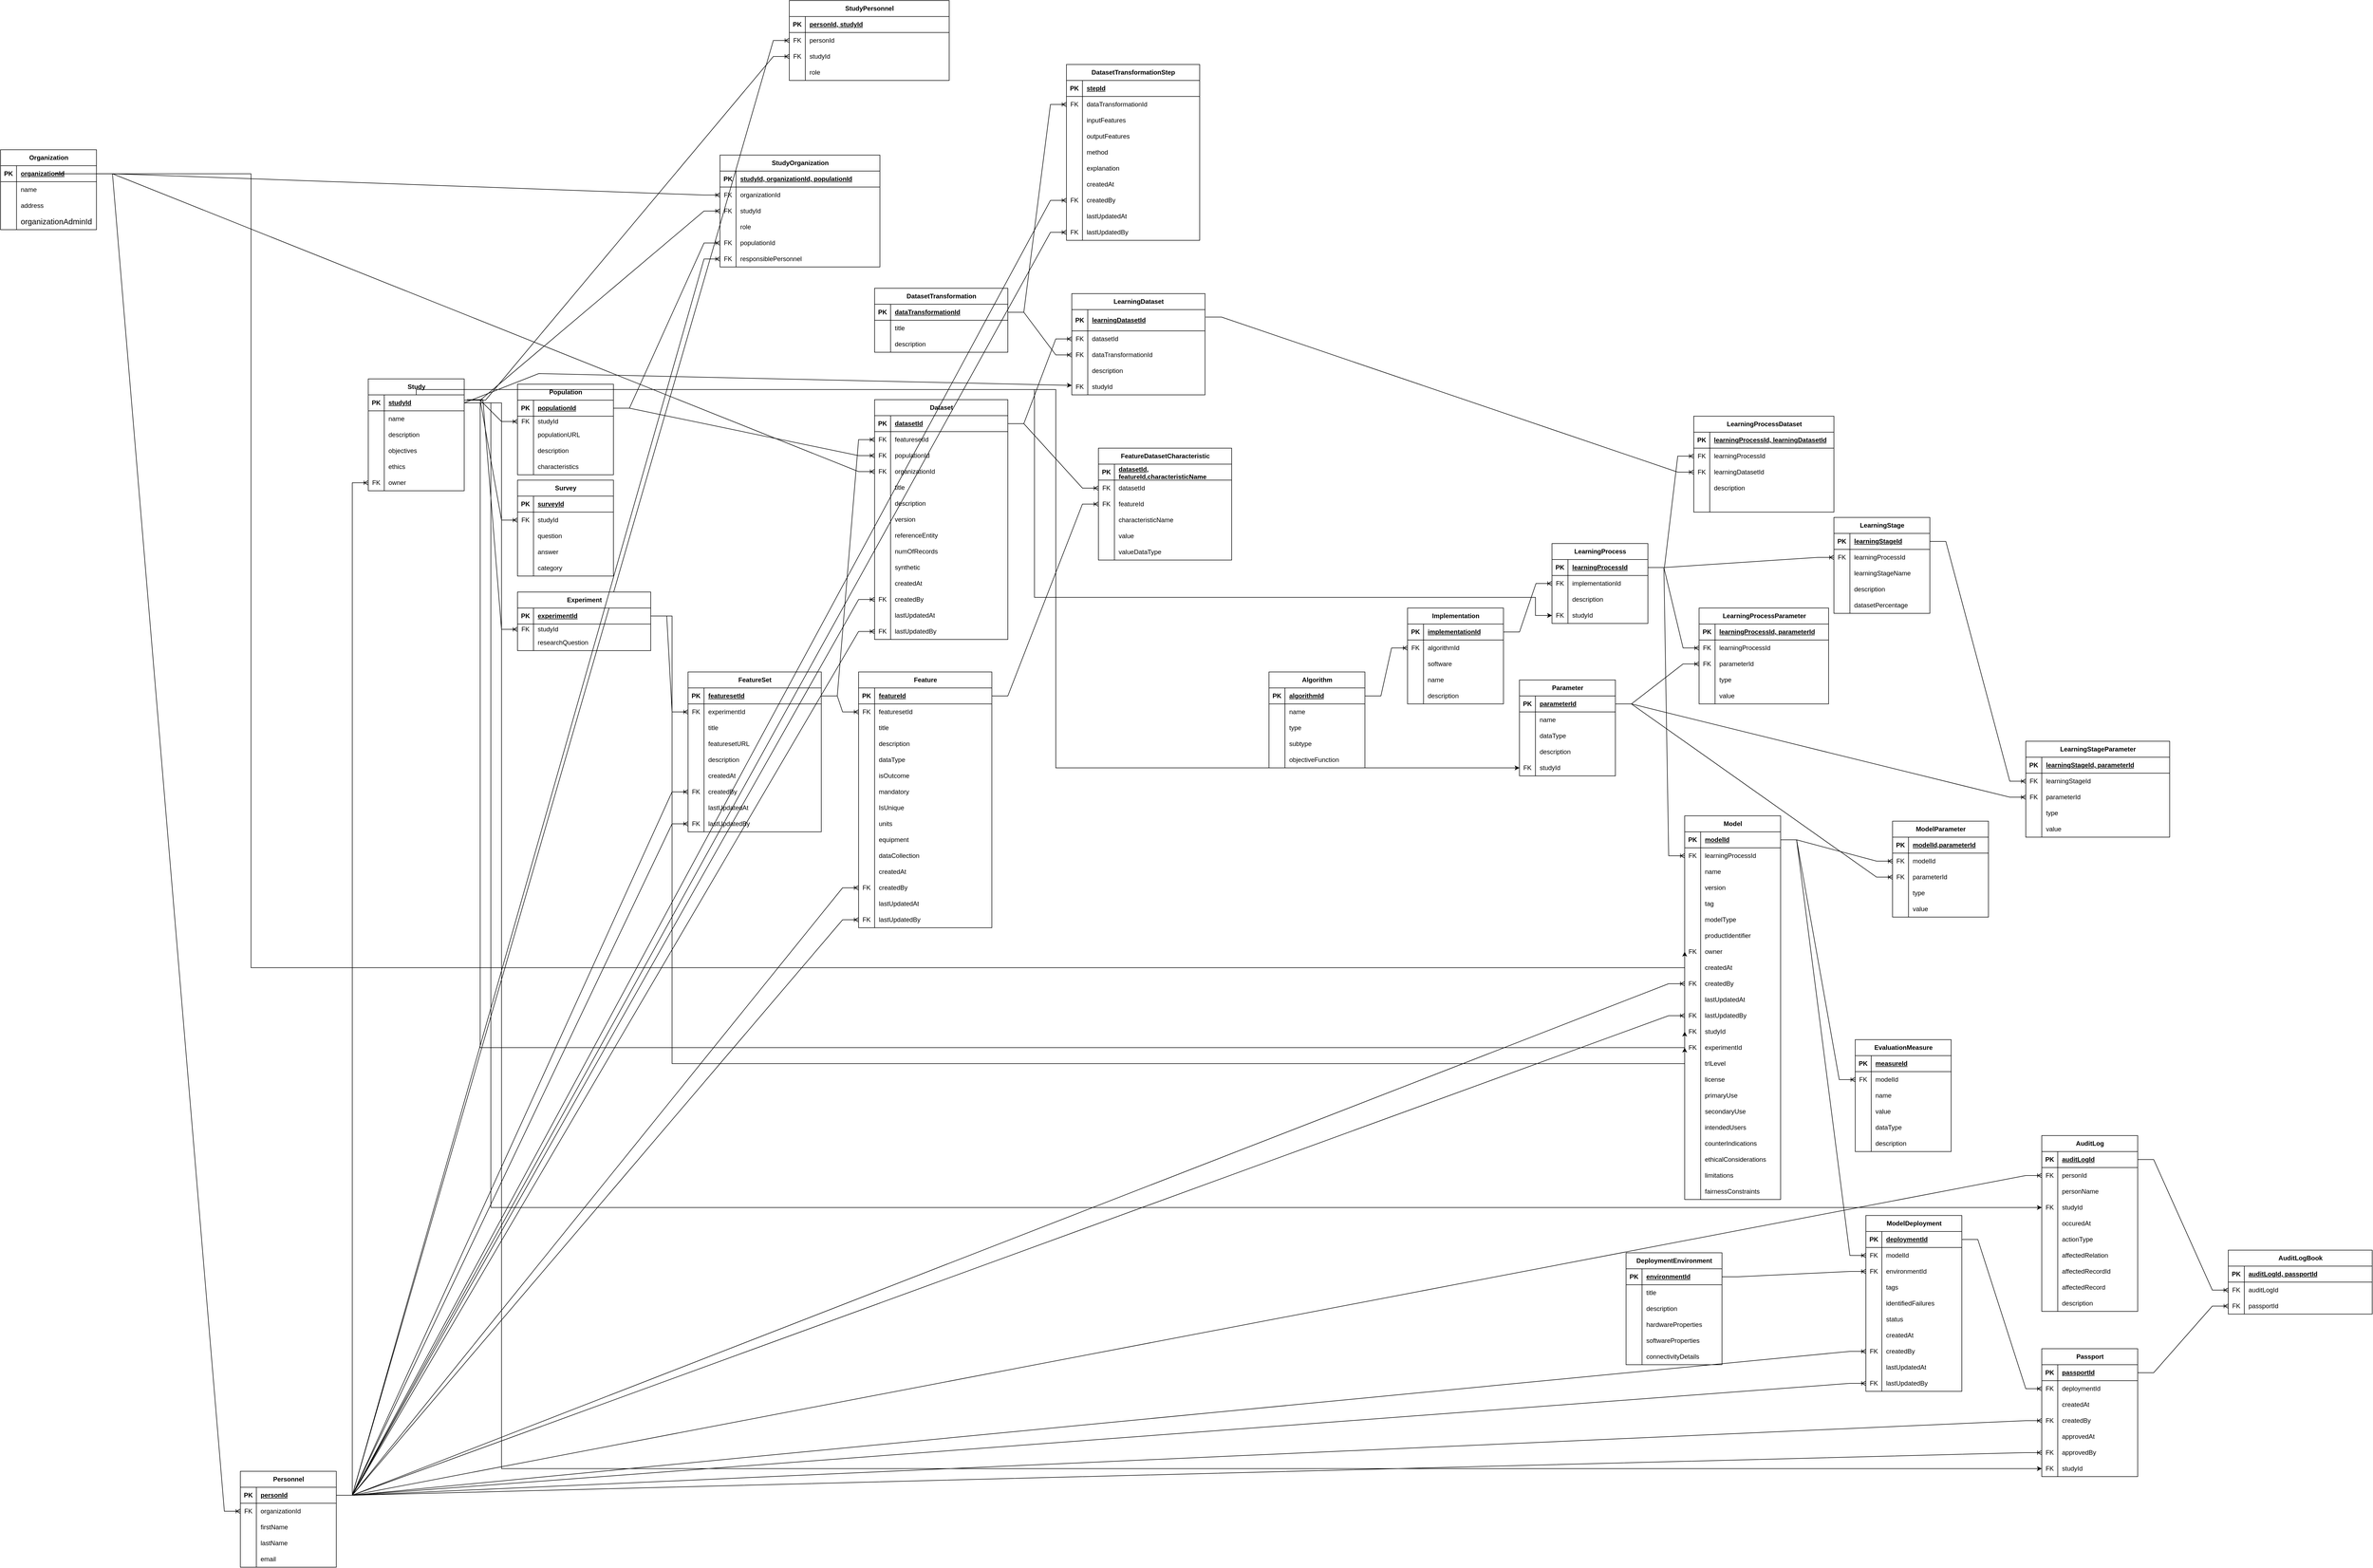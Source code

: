 <mxfile version="27.1.5">
  <diagram name="Page-1" id="V_Zz1hZrjYFZtwjuNJKS">
    <mxGraphModel dx="3790" dy="2833" grid="1" gridSize="10" guides="1" tooltips="1" connect="1" arrows="1" fold="1" page="1" pageScale="1" pageWidth="850" pageHeight="1100" math="0" shadow="0">
      <root>
        <mxCell id="0" />
        <mxCell id="1" parent="0" />
        <mxCell id="DizfkKHvLdGva9nkTfoI-1" value="Algorithm" style="shape=table;startSize=30;container=1;collapsible=1;childLayout=tableLayout;fixedRows=1;rowLines=0;fontStyle=1;align=center;resizeLast=1;html=1;" parent="1" vertex="1">
          <mxGeometry x="1700" y="2150" width="180" height="180" as="geometry" />
        </mxCell>
        <mxCell id="DizfkKHvLdGva9nkTfoI-2" value="" style="shape=tableRow;horizontal=0;startSize=0;swimlaneHead=0;swimlaneBody=0;fillColor=none;collapsible=0;dropTarget=0;points=[[0,0.5],[1,0.5]];portConstraint=eastwest;top=0;left=0;right=0;bottom=1;" parent="DizfkKHvLdGva9nkTfoI-1" vertex="1">
          <mxGeometry y="30" width="180" height="30" as="geometry" />
        </mxCell>
        <mxCell id="DizfkKHvLdGva9nkTfoI-3" value="PK" style="shape=partialRectangle;connectable=0;fillColor=none;top=0;left=0;bottom=0;right=0;fontStyle=1;overflow=hidden;whiteSpace=wrap;html=1;" parent="DizfkKHvLdGva9nkTfoI-2" vertex="1">
          <mxGeometry width="30" height="30" as="geometry">
            <mxRectangle width="30" height="30" as="alternateBounds" />
          </mxGeometry>
        </mxCell>
        <mxCell id="DizfkKHvLdGva9nkTfoI-4" value="algorithmId" style="shape=partialRectangle;connectable=0;fillColor=none;top=0;left=0;bottom=0;right=0;align=left;spacingLeft=6;fontStyle=5;overflow=hidden;whiteSpace=wrap;html=1;" parent="DizfkKHvLdGva9nkTfoI-2" vertex="1">
          <mxGeometry x="30" width="150" height="30" as="geometry">
            <mxRectangle width="150" height="30" as="alternateBounds" />
          </mxGeometry>
        </mxCell>
        <mxCell id="DizfkKHvLdGva9nkTfoI-5" value="" style="shape=tableRow;horizontal=0;startSize=0;swimlaneHead=0;swimlaneBody=0;fillColor=none;collapsible=0;dropTarget=0;points=[[0,0.5],[1,0.5]];portConstraint=eastwest;top=0;left=0;right=0;bottom=0;" parent="DizfkKHvLdGva9nkTfoI-1" vertex="1">
          <mxGeometry y="60" width="180" height="30" as="geometry" />
        </mxCell>
        <mxCell id="DizfkKHvLdGva9nkTfoI-6" value="" style="shape=partialRectangle;connectable=0;fillColor=none;top=0;left=0;bottom=0;right=0;editable=1;overflow=hidden;whiteSpace=wrap;html=1;" parent="DizfkKHvLdGva9nkTfoI-5" vertex="1">
          <mxGeometry width="30" height="30" as="geometry">
            <mxRectangle width="30" height="30" as="alternateBounds" />
          </mxGeometry>
        </mxCell>
        <mxCell id="DizfkKHvLdGva9nkTfoI-7" value="name" style="shape=partialRectangle;connectable=0;fillColor=none;top=0;left=0;bottom=0;right=0;align=left;spacingLeft=6;overflow=hidden;whiteSpace=wrap;html=1;" parent="DizfkKHvLdGva9nkTfoI-5" vertex="1">
          <mxGeometry x="30" width="150" height="30" as="geometry">
            <mxRectangle width="150" height="30" as="alternateBounds" />
          </mxGeometry>
        </mxCell>
        <mxCell id="DizfkKHvLdGva9nkTfoI-8" value="" style="shape=tableRow;horizontal=0;startSize=0;swimlaneHead=0;swimlaneBody=0;fillColor=none;collapsible=0;dropTarget=0;points=[[0,0.5],[1,0.5]];portConstraint=eastwest;top=0;left=0;right=0;bottom=0;" parent="DizfkKHvLdGva9nkTfoI-1" vertex="1">
          <mxGeometry y="90" width="180" height="30" as="geometry" />
        </mxCell>
        <mxCell id="DizfkKHvLdGva9nkTfoI-9" value="" style="shape=partialRectangle;connectable=0;fillColor=none;top=0;left=0;bottom=0;right=0;editable=1;overflow=hidden;whiteSpace=wrap;html=1;" parent="DizfkKHvLdGva9nkTfoI-8" vertex="1">
          <mxGeometry width="30" height="30" as="geometry">
            <mxRectangle width="30" height="30" as="alternateBounds" />
          </mxGeometry>
        </mxCell>
        <mxCell id="DizfkKHvLdGva9nkTfoI-10" value="type" style="shape=partialRectangle;connectable=0;fillColor=none;top=0;left=0;bottom=0;right=0;align=left;spacingLeft=6;overflow=hidden;whiteSpace=wrap;html=1;" parent="DizfkKHvLdGva9nkTfoI-8" vertex="1">
          <mxGeometry x="30" width="150" height="30" as="geometry">
            <mxRectangle width="150" height="30" as="alternateBounds" />
          </mxGeometry>
        </mxCell>
        <mxCell id="DizfkKHvLdGva9nkTfoI-11" value="" style="shape=tableRow;horizontal=0;startSize=0;swimlaneHead=0;swimlaneBody=0;fillColor=none;collapsible=0;dropTarget=0;points=[[0,0.5],[1,0.5]];portConstraint=eastwest;top=0;left=0;right=0;bottom=0;" parent="DizfkKHvLdGva9nkTfoI-1" vertex="1">
          <mxGeometry y="120" width="180" height="30" as="geometry" />
        </mxCell>
        <mxCell id="DizfkKHvLdGva9nkTfoI-12" value="" style="shape=partialRectangle;connectable=0;fillColor=none;top=0;left=0;bottom=0;right=0;editable=1;overflow=hidden;whiteSpace=wrap;html=1;" parent="DizfkKHvLdGva9nkTfoI-11" vertex="1">
          <mxGeometry width="30" height="30" as="geometry">
            <mxRectangle width="30" height="30" as="alternateBounds" />
          </mxGeometry>
        </mxCell>
        <mxCell id="DizfkKHvLdGva9nkTfoI-13" value="subtype" style="shape=partialRectangle;connectable=0;fillColor=none;top=0;left=0;bottom=0;right=0;align=left;spacingLeft=6;overflow=hidden;whiteSpace=wrap;html=1;" parent="DizfkKHvLdGva9nkTfoI-11" vertex="1">
          <mxGeometry x="30" width="150" height="30" as="geometry">
            <mxRectangle width="150" height="30" as="alternateBounds" />
          </mxGeometry>
        </mxCell>
        <mxCell id="tbDJnpA2NKHygZR9XiQo-47" value="" style="shape=tableRow;horizontal=0;startSize=0;swimlaneHead=0;swimlaneBody=0;fillColor=none;collapsible=0;dropTarget=0;points=[[0,0.5],[1,0.5]];portConstraint=eastwest;top=0;left=0;right=0;bottom=0;" vertex="1" parent="DizfkKHvLdGva9nkTfoI-1">
          <mxGeometry y="150" width="180" height="30" as="geometry" />
        </mxCell>
        <mxCell id="tbDJnpA2NKHygZR9XiQo-48" value="" style="shape=partialRectangle;connectable=0;fillColor=none;top=0;left=0;bottom=0;right=0;editable=1;overflow=hidden;whiteSpace=wrap;html=1;" vertex="1" parent="tbDJnpA2NKHygZR9XiQo-47">
          <mxGeometry width="30" height="30" as="geometry">
            <mxRectangle width="30" height="30" as="alternateBounds" />
          </mxGeometry>
        </mxCell>
        <mxCell id="tbDJnpA2NKHygZR9XiQo-49" value="objectiveFunction" style="shape=partialRectangle;connectable=0;fillColor=none;top=0;left=0;bottom=0;right=0;align=left;spacingLeft=6;overflow=hidden;whiteSpace=wrap;html=1;" vertex="1" parent="tbDJnpA2NKHygZR9XiQo-47">
          <mxGeometry x="30" width="150" height="30" as="geometry">
            <mxRectangle width="150" height="30" as="alternateBounds" />
          </mxGeometry>
        </mxCell>
        <mxCell id="DizfkKHvLdGva9nkTfoI-14" value="Implementation" style="shape=table;startSize=30;container=1;collapsible=1;childLayout=tableLayout;fixedRows=1;rowLines=0;fontStyle=1;align=center;resizeLast=1;html=1;" parent="1" vertex="1">
          <mxGeometry x="1960" y="2030" width="180" height="180" as="geometry" />
        </mxCell>
        <mxCell id="DizfkKHvLdGva9nkTfoI-15" value="" style="shape=tableRow;horizontal=0;startSize=0;swimlaneHead=0;swimlaneBody=0;fillColor=none;collapsible=0;dropTarget=0;points=[[0,0.5],[1,0.5]];portConstraint=eastwest;top=0;left=0;right=0;bottom=1;" parent="DizfkKHvLdGva9nkTfoI-14" vertex="1">
          <mxGeometry y="30" width="180" height="30" as="geometry" />
        </mxCell>
        <mxCell id="DizfkKHvLdGva9nkTfoI-16" value="PK" style="shape=partialRectangle;connectable=0;fillColor=none;top=0;left=0;bottom=0;right=0;fontStyle=1;overflow=hidden;whiteSpace=wrap;html=1;" parent="DizfkKHvLdGva9nkTfoI-15" vertex="1">
          <mxGeometry width="30" height="30" as="geometry">
            <mxRectangle width="30" height="30" as="alternateBounds" />
          </mxGeometry>
        </mxCell>
        <mxCell id="DizfkKHvLdGva9nkTfoI-17" value="implementationId" style="shape=partialRectangle;connectable=0;fillColor=none;top=0;left=0;bottom=0;right=0;align=left;spacingLeft=6;fontStyle=5;overflow=hidden;whiteSpace=wrap;html=1;" parent="DizfkKHvLdGva9nkTfoI-15" vertex="1">
          <mxGeometry x="30" width="150" height="30" as="geometry">
            <mxRectangle width="150" height="30" as="alternateBounds" />
          </mxGeometry>
        </mxCell>
        <mxCell id="DizfkKHvLdGva9nkTfoI-18" value="" style="shape=tableRow;horizontal=0;startSize=0;swimlaneHead=0;swimlaneBody=0;fillColor=none;collapsible=0;dropTarget=0;points=[[0,0.5],[1,0.5]];portConstraint=eastwest;top=0;left=0;right=0;bottom=0;" parent="DizfkKHvLdGva9nkTfoI-14" vertex="1">
          <mxGeometry y="60" width="180" height="30" as="geometry" />
        </mxCell>
        <mxCell id="DizfkKHvLdGva9nkTfoI-19" value="FK" style="shape=partialRectangle;connectable=0;fillColor=none;top=0;left=0;bottom=0;right=0;editable=1;overflow=hidden;whiteSpace=wrap;html=1;" parent="DizfkKHvLdGva9nkTfoI-18" vertex="1">
          <mxGeometry width="30" height="30" as="geometry">
            <mxRectangle width="30" height="30" as="alternateBounds" />
          </mxGeometry>
        </mxCell>
        <mxCell id="DizfkKHvLdGva9nkTfoI-20" value="algorithmId" style="shape=partialRectangle;connectable=0;fillColor=none;top=0;left=0;bottom=0;right=0;align=left;spacingLeft=6;overflow=hidden;whiteSpace=wrap;html=1;" parent="DizfkKHvLdGva9nkTfoI-18" vertex="1">
          <mxGeometry x="30" width="150" height="30" as="geometry">
            <mxRectangle width="150" height="30" as="alternateBounds" />
          </mxGeometry>
        </mxCell>
        <mxCell id="DizfkKHvLdGva9nkTfoI-21" value="" style="shape=tableRow;horizontal=0;startSize=0;swimlaneHead=0;swimlaneBody=0;fillColor=none;collapsible=0;dropTarget=0;points=[[0,0.5],[1,0.5]];portConstraint=eastwest;top=0;left=0;right=0;bottom=0;" parent="DizfkKHvLdGva9nkTfoI-14" vertex="1">
          <mxGeometry y="90" width="180" height="30" as="geometry" />
        </mxCell>
        <mxCell id="DizfkKHvLdGva9nkTfoI-22" value="" style="shape=partialRectangle;connectable=0;fillColor=none;top=0;left=0;bottom=0;right=0;editable=1;overflow=hidden;whiteSpace=wrap;html=1;" parent="DizfkKHvLdGva9nkTfoI-21" vertex="1">
          <mxGeometry width="30" height="30" as="geometry">
            <mxRectangle width="30" height="30" as="alternateBounds" />
          </mxGeometry>
        </mxCell>
        <mxCell id="DizfkKHvLdGva9nkTfoI-23" value="software" style="shape=partialRectangle;connectable=0;fillColor=none;top=0;left=0;bottom=0;right=0;align=left;spacingLeft=6;overflow=hidden;whiteSpace=wrap;html=1;" parent="DizfkKHvLdGva9nkTfoI-21" vertex="1">
          <mxGeometry x="30" width="150" height="30" as="geometry">
            <mxRectangle width="150" height="30" as="alternateBounds" />
          </mxGeometry>
        </mxCell>
        <mxCell id="DizfkKHvLdGva9nkTfoI-24" value="" style="shape=tableRow;horizontal=0;startSize=0;swimlaneHead=0;swimlaneBody=0;fillColor=none;collapsible=0;dropTarget=0;points=[[0,0.5],[1,0.5]];portConstraint=eastwest;top=0;left=0;right=0;bottom=0;" parent="DizfkKHvLdGva9nkTfoI-14" vertex="1">
          <mxGeometry y="120" width="180" height="30" as="geometry" />
        </mxCell>
        <mxCell id="DizfkKHvLdGva9nkTfoI-25" value="" style="shape=partialRectangle;connectable=0;fillColor=none;top=0;left=0;bottom=0;right=0;editable=1;overflow=hidden;whiteSpace=wrap;html=1;" parent="DizfkKHvLdGva9nkTfoI-24" vertex="1">
          <mxGeometry width="30" height="30" as="geometry">
            <mxRectangle width="30" height="30" as="alternateBounds" />
          </mxGeometry>
        </mxCell>
        <mxCell id="DizfkKHvLdGva9nkTfoI-26" value="name" style="shape=partialRectangle;connectable=0;fillColor=none;top=0;left=0;bottom=0;right=0;align=left;spacingLeft=6;overflow=hidden;whiteSpace=wrap;html=1;" parent="DizfkKHvLdGva9nkTfoI-24" vertex="1">
          <mxGeometry x="30" width="150" height="30" as="geometry">
            <mxRectangle width="150" height="30" as="alternateBounds" />
          </mxGeometry>
        </mxCell>
        <mxCell id="DizfkKHvLdGva9nkTfoI-65" style="shape=tableRow;horizontal=0;startSize=0;swimlaneHead=0;swimlaneBody=0;fillColor=none;collapsible=0;dropTarget=0;points=[[0,0.5],[1,0.5]];portConstraint=eastwest;top=0;left=0;right=0;bottom=0;" parent="DizfkKHvLdGva9nkTfoI-14" vertex="1">
          <mxGeometry y="150" width="180" height="30" as="geometry" />
        </mxCell>
        <mxCell id="DizfkKHvLdGva9nkTfoI-66" style="shape=partialRectangle;connectable=0;fillColor=none;top=0;left=0;bottom=0;right=0;editable=1;overflow=hidden;whiteSpace=wrap;html=1;" parent="DizfkKHvLdGva9nkTfoI-65" vertex="1">
          <mxGeometry width="30" height="30" as="geometry">
            <mxRectangle width="30" height="30" as="alternateBounds" />
          </mxGeometry>
        </mxCell>
        <mxCell id="DizfkKHvLdGva9nkTfoI-67" value="description" style="shape=partialRectangle;connectable=0;fillColor=none;top=0;left=0;bottom=0;right=0;align=left;spacingLeft=6;overflow=hidden;whiteSpace=wrap;html=1;" parent="DizfkKHvLdGva9nkTfoI-65" vertex="1">
          <mxGeometry x="30" width="150" height="30" as="geometry">
            <mxRectangle width="150" height="30" as="alternateBounds" />
          </mxGeometry>
        </mxCell>
        <mxCell id="DizfkKHvLdGva9nkTfoI-41" value="" style="edgeStyle=entityRelationEdgeStyle;fontSize=12;html=1;endArrow=ERoneToMany;rounded=0;entryX=0;entryY=0.5;entryDx=0;entryDy=0;exitX=1;exitY=0.5;exitDx=0;exitDy=0;" parent="1" source="DizfkKHvLdGva9nkTfoI-2" target="DizfkKHvLdGva9nkTfoI-18" edge="1">
          <mxGeometry width="100" height="100" relative="1" as="geometry">
            <mxPoint x="1930" y="1990" as="sourcePoint" />
            <mxPoint x="1970" y="2080" as="targetPoint" />
            <Array as="points">
              <mxPoint x="1950" y="2295" />
            </Array>
          </mxGeometry>
        </mxCell>
        <mxCell id="DizfkKHvLdGva9nkTfoI-68" value="LearningProcess" style="shape=table;startSize=30;container=1;collapsible=1;childLayout=tableLayout;fixedRows=1;rowLines=0;fontStyle=1;align=center;resizeLast=1;html=1;" parent="1" vertex="1">
          <mxGeometry x="2231" y="1909" width="180" height="150" as="geometry" />
        </mxCell>
        <mxCell id="DizfkKHvLdGva9nkTfoI-69" value="" style="shape=tableRow;horizontal=0;startSize=0;swimlaneHead=0;swimlaneBody=0;fillColor=none;collapsible=0;dropTarget=0;points=[[0,0.5],[1,0.5]];portConstraint=eastwest;top=0;left=0;right=0;bottom=1;" parent="DizfkKHvLdGva9nkTfoI-68" vertex="1">
          <mxGeometry y="30" width="180" height="30" as="geometry" />
        </mxCell>
        <mxCell id="DizfkKHvLdGva9nkTfoI-70" value="PK" style="shape=partialRectangle;connectable=0;fillColor=none;top=0;left=0;bottom=0;right=0;fontStyle=1;overflow=hidden;whiteSpace=wrap;html=1;" parent="DizfkKHvLdGva9nkTfoI-69" vertex="1">
          <mxGeometry width="30" height="30" as="geometry">
            <mxRectangle width="30" height="30" as="alternateBounds" />
          </mxGeometry>
        </mxCell>
        <mxCell id="DizfkKHvLdGva9nkTfoI-71" value="learningProcessId" style="shape=partialRectangle;connectable=0;fillColor=none;top=0;left=0;bottom=0;right=0;align=left;spacingLeft=6;fontStyle=5;overflow=hidden;whiteSpace=wrap;html=1;" parent="DizfkKHvLdGva9nkTfoI-69" vertex="1">
          <mxGeometry x="30" width="150" height="30" as="geometry">
            <mxRectangle width="150" height="30" as="alternateBounds" />
          </mxGeometry>
        </mxCell>
        <mxCell id="DizfkKHvLdGva9nkTfoI-72" value="" style="shape=tableRow;horizontal=0;startSize=0;swimlaneHead=0;swimlaneBody=0;fillColor=none;collapsible=0;dropTarget=0;points=[[0,0.5],[1,0.5]];portConstraint=eastwest;top=0;left=0;right=0;bottom=0;" parent="DizfkKHvLdGva9nkTfoI-68" vertex="1">
          <mxGeometry y="60" width="180" height="30" as="geometry" />
        </mxCell>
        <mxCell id="DizfkKHvLdGva9nkTfoI-73" value="FK" style="shape=partialRectangle;connectable=0;fillColor=none;top=0;left=0;bottom=0;right=0;editable=1;overflow=hidden;whiteSpace=wrap;html=1;" parent="DizfkKHvLdGva9nkTfoI-72" vertex="1">
          <mxGeometry width="30" height="30" as="geometry">
            <mxRectangle width="30" height="30" as="alternateBounds" />
          </mxGeometry>
        </mxCell>
        <mxCell id="DizfkKHvLdGva9nkTfoI-74" value="implementationId" style="shape=partialRectangle;connectable=0;fillColor=none;top=0;left=0;bottom=0;right=0;align=left;spacingLeft=6;overflow=hidden;whiteSpace=wrap;html=1;" parent="DizfkKHvLdGva9nkTfoI-72" vertex="1">
          <mxGeometry x="30" width="150" height="30" as="geometry">
            <mxRectangle width="150" height="30" as="alternateBounds" />
          </mxGeometry>
        </mxCell>
        <mxCell id="DizfkKHvLdGva9nkTfoI-75" value="" style="shape=tableRow;horizontal=0;startSize=0;swimlaneHead=0;swimlaneBody=0;fillColor=none;collapsible=0;dropTarget=0;points=[[0,0.5],[1,0.5]];portConstraint=eastwest;top=0;left=0;right=0;bottom=0;" parent="DizfkKHvLdGva9nkTfoI-68" vertex="1">
          <mxGeometry y="90" width="180" height="30" as="geometry" />
        </mxCell>
        <mxCell id="DizfkKHvLdGva9nkTfoI-76" value="" style="shape=partialRectangle;connectable=0;fillColor=none;top=0;left=0;bottom=0;right=0;editable=1;overflow=hidden;whiteSpace=wrap;html=1;" parent="DizfkKHvLdGva9nkTfoI-75" vertex="1">
          <mxGeometry width="30" height="30" as="geometry">
            <mxRectangle width="30" height="30" as="alternateBounds" />
          </mxGeometry>
        </mxCell>
        <mxCell id="DizfkKHvLdGva9nkTfoI-77" value="description" style="shape=partialRectangle;connectable=0;fillColor=none;top=0;left=0;bottom=0;right=0;align=left;spacingLeft=6;overflow=hidden;whiteSpace=wrap;html=1;" parent="DizfkKHvLdGva9nkTfoI-75" vertex="1">
          <mxGeometry x="30" width="150" height="30" as="geometry">
            <mxRectangle width="150" height="30" as="alternateBounds" />
          </mxGeometry>
        </mxCell>
        <mxCell id="J6-hx2XYDh43sznls2Y7-1" value="" style="shape=tableRow;horizontal=0;startSize=0;swimlaneHead=0;swimlaneBody=0;fillColor=none;collapsible=0;dropTarget=0;points=[[0,0.5],[1,0.5]];portConstraint=eastwest;top=0;left=0;right=0;bottom=0;" parent="DizfkKHvLdGva9nkTfoI-68" vertex="1">
          <mxGeometry y="120" width="180" height="30" as="geometry" />
        </mxCell>
        <mxCell id="J6-hx2XYDh43sznls2Y7-2" value="FK" style="shape=partialRectangle;connectable=0;fillColor=none;top=0;left=0;bottom=0;right=0;editable=1;overflow=hidden;whiteSpace=wrap;html=1;" parent="J6-hx2XYDh43sznls2Y7-1" vertex="1">
          <mxGeometry width="30" height="30" as="geometry">
            <mxRectangle width="30" height="30" as="alternateBounds" />
          </mxGeometry>
        </mxCell>
        <mxCell id="J6-hx2XYDh43sznls2Y7-3" value="studyId" style="shape=partialRectangle;connectable=0;fillColor=none;top=0;left=0;bottom=0;right=0;align=left;spacingLeft=6;overflow=hidden;whiteSpace=wrap;html=1;" parent="J6-hx2XYDh43sznls2Y7-1" vertex="1">
          <mxGeometry x="30" width="150" height="30" as="geometry">
            <mxRectangle width="150" height="30" as="alternateBounds" />
          </mxGeometry>
        </mxCell>
        <mxCell id="DizfkKHvLdGva9nkTfoI-85" value="" style="edgeStyle=entityRelationEdgeStyle;fontSize=12;html=1;endArrow=ERoneToMany;rounded=0;entryX=0;entryY=0.5;entryDx=0;entryDy=0;exitX=1;exitY=0.5;exitDx=0;exitDy=0;" parent="1" source="DizfkKHvLdGva9nkTfoI-15" target="DizfkKHvLdGva9nkTfoI-72" edge="1">
          <mxGeometry width="100" height="100" relative="1" as="geometry">
            <mxPoint x="2190" y="1992.5" as="sourcePoint" />
            <mxPoint x="2270" y="2027.5" as="targetPoint" />
            <Array as="points">
              <mxPoint x="2210" y="2297.5" />
            </Array>
          </mxGeometry>
        </mxCell>
        <mxCell id="DizfkKHvLdGva9nkTfoI-87" value="Parameter" style="shape=table;startSize=30;container=1;collapsible=1;childLayout=tableLayout;fixedRows=1;rowLines=0;fontStyle=1;align=center;resizeLast=1;html=1;" parent="1" vertex="1">
          <mxGeometry x="2170" y="2165" width="180" height="180" as="geometry" />
        </mxCell>
        <mxCell id="DizfkKHvLdGva9nkTfoI-88" value="" style="shape=tableRow;horizontal=0;startSize=0;swimlaneHead=0;swimlaneBody=0;fillColor=none;collapsible=0;dropTarget=0;points=[[0,0.5],[1,0.5]];portConstraint=eastwest;top=0;left=0;right=0;bottom=1;" parent="DizfkKHvLdGva9nkTfoI-87" vertex="1">
          <mxGeometry y="30" width="180" height="30" as="geometry" />
        </mxCell>
        <mxCell id="DizfkKHvLdGva9nkTfoI-89" value="PK" style="shape=partialRectangle;connectable=0;fillColor=none;top=0;left=0;bottom=0;right=0;fontStyle=1;overflow=hidden;whiteSpace=wrap;html=1;" parent="DizfkKHvLdGva9nkTfoI-88" vertex="1">
          <mxGeometry width="30" height="30" as="geometry">
            <mxRectangle width="30" height="30" as="alternateBounds" />
          </mxGeometry>
        </mxCell>
        <mxCell id="DizfkKHvLdGva9nkTfoI-90" value="parameterId" style="shape=partialRectangle;connectable=0;fillColor=none;top=0;left=0;bottom=0;right=0;align=left;spacingLeft=6;fontStyle=5;overflow=hidden;whiteSpace=wrap;html=1;" parent="DizfkKHvLdGva9nkTfoI-88" vertex="1">
          <mxGeometry x="30" width="150" height="30" as="geometry">
            <mxRectangle width="150" height="30" as="alternateBounds" />
          </mxGeometry>
        </mxCell>
        <mxCell id="DizfkKHvLdGva9nkTfoI-91" value="" style="shape=tableRow;horizontal=0;startSize=0;swimlaneHead=0;swimlaneBody=0;fillColor=none;collapsible=0;dropTarget=0;points=[[0,0.5],[1,0.5]];portConstraint=eastwest;top=0;left=0;right=0;bottom=0;" parent="DizfkKHvLdGva9nkTfoI-87" vertex="1">
          <mxGeometry y="60" width="180" height="30" as="geometry" />
        </mxCell>
        <mxCell id="DizfkKHvLdGva9nkTfoI-92" value="" style="shape=partialRectangle;connectable=0;fillColor=none;top=0;left=0;bottom=0;right=0;editable=1;overflow=hidden;whiteSpace=wrap;html=1;" parent="DizfkKHvLdGva9nkTfoI-91" vertex="1">
          <mxGeometry width="30" height="30" as="geometry">
            <mxRectangle width="30" height="30" as="alternateBounds" />
          </mxGeometry>
        </mxCell>
        <mxCell id="DizfkKHvLdGva9nkTfoI-93" value="name" style="shape=partialRectangle;connectable=0;fillColor=none;top=0;left=0;bottom=0;right=0;align=left;spacingLeft=6;overflow=hidden;whiteSpace=wrap;html=1;" parent="DizfkKHvLdGva9nkTfoI-91" vertex="1">
          <mxGeometry x="30" width="150" height="30" as="geometry">
            <mxRectangle width="150" height="30" as="alternateBounds" />
          </mxGeometry>
        </mxCell>
        <mxCell id="DizfkKHvLdGva9nkTfoI-94" value="" style="shape=tableRow;horizontal=0;startSize=0;swimlaneHead=0;swimlaneBody=0;fillColor=none;collapsible=0;dropTarget=0;points=[[0,0.5],[1,0.5]];portConstraint=eastwest;top=0;left=0;right=0;bottom=0;" parent="DizfkKHvLdGva9nkTfoI-87" vertex="1">
          <mxGeometry y="90" width="180" height="30" as="geometry" />
        </mxCell>
        <mxCell id="DizfkKHvLdGva9nkTfoI-95" value="" style="shape=partialRectangle;connectable=0;fillColor=none;top=0;left=0;bottom=0;right=0;editable=1;overflow=hidden;whiteSpace=wrap;html=1;" parent="DizfkKHvLdGva9nkTfoI-94" vertex="1">
          <mxGeometry width="30" height="30" as="geometry">
            <mxRectangle width="30" height="30" as="alternateBounds" />
          </mxGeometry>
        </mxCell>
        <mxCell id="DizfkKHvLdGva9nkTfoI-96" value="dataType" style="shape=partialRectangle;connectable=0;fillColor=none;top=0;left=0;bottom=0;right=0;align=left;spacingLeft=6;overflow=hidden;whiteSpace=wrap;html=1;" parent="DizfkKHvLdGva9nkTfoI-94" vertex="1">
          <mxGeometry x="30" width="150" height="30" as="geometry">
            <mxRectangle width="150" height="30" as="alternateBounds" />
          </mxGeometry>
        </mxCell>
        <mxCell id="DizfkKHvLdGva9nkTfoI-97" value="" style="shape=tableRow;horizontal=0;startSize=0;swimlaneHead=0;swimlaneBody=0;fillColor=none;collapsible=0;dropTarget=0;points=[[0,0.5],[1,0.5]];portConstraint=eastwest;top=0;left=0;right=0;bottom=0;" parent="DizfkKHvLdGva9nkTfoI-87" vertex="1">
          <mxGeometry y="120" width="180" height="30" as="geometry" />
        </mxCell>
        <mxCell id="DizfkKHvLdGva9nkTfoI-98" value="" style="shape=partialRectangle;connectable=0;fillColor=none;top=0;left=0;bottom=0;right=0;editable=1;overflow=hidden;whiteSpace=wrap;html=1;" parent="DizfkKHvLdGva9nkTfoI-97" vertex="1">
          <mxGeometry width="30" height="30" as="geometry">
            <mxRectangle width="30" height="30" as="alternateBounds" />
          </mxGeometry>
        </mxCell>
        <mxCell id="DizfkKHvLdGva9nkTfoI-99" value="description" style="shape=partialRectangle;connectable=0;fillColor=none;top=0;left=0;bottom=0;right=0;align=left;spacingLeft=6;overflow=hidden;whiteSpace=wrap;html=1;" parent="DizfkKHvLdGva9nkTfoI-97" vertex="1">
          <mxGeometry x="30" width="150" height="30" as="geometry">
            <mxRectangle width="150" height="30" as="alternateBounds" />
          </mxGeometry>
        </mxCell>
        <mxCell id="J6-hx2XYDh43sznls2Y7-4" value="" style="shape=tableRow;horizontal=0;startSize=0;swimlaneHead=0;swimlaneBody=0;fillColor=none;collapsible=0;dropTarget=0;points=[[0,0.5],[1,0.5]];portConstraint=eastwest;top=0;left=0;right=0;bottom=0;" parent="DizfkKHvLdGva9nkTfoI-87" vertex="1">
          <mxGeometry y="150" width="180" height="30" as="geometry" />
        </mxCell>
        <mxCell id="J6-hx2XYDh43sznls2Y7-5" value="FK" style="shape=partialRectangle;connectable=0;fillColor=none;top=0;left=0;bottom=0;right=0;editable=1;overflow=hidden;whiteSpace=wrap;html=1;" parent="J6-hx2XYDh43sznls2Y7-4" vertex="1">
          <mxGeometry width="30" height="30" as="geometry">
            <mxRectangle width="30" height="30" as="alternateBounds" />
          </mxGeometry>
        </mxCell>
        <mxCell id="J6-hx2XYDh43sznls2Y7-6" value="studyId" style="shape=partialRectangle;connectable=0;fillColor=none;top=0;left=0;bottom=0;right=0;align=left;spacingLeft=6;overflow=hidden;whiteSpace=wrap;html=1;" parent="J6-hx2XYDh43sznls2Y7-4" vertex="1">
          <mxGeometry x="30" width="150" height="30" as="geometry">
            <mxRectangle width="150" height="30" as="alternateBounds" />
          </mxGeometry>
        </mxCell>
        <mxCell id="DizfkKHvLdGva9nkTfoI-100" value="LearningProcessDataset" style="shape=table;startSize=30;container=1;collapsible=1;childLayout=tableLayout;fixedRows=1;rowLines=0;fontStyle=1;align=center;resizeLast=1;html=1;" parent="1" vertex="1">
          <mxGeometry x="2497" y="1670" width="263" height="180" as="geometry" />
        </mxCell>
        <mxCell id="DizfkKHvLdGva9nkTfoI-101" value="" style="shape=tableRow;horizontal=0;startSize=0;swimlaneHead=0;swimlaneBody=0;fillColor=none;collapsible=0;dropTarget=0;points=[[0,0.5],[1,0.5]];portConstraint=eastwest;top=0;left=0;right=0;bottom=1;" parent="DizfkKHvLdGva9nkTfoI-100" vertex="1">
          <mxGeometry y="30" width="263" height="30" as="geometry" />
        </mxCell>
        <mxCell id="DizfkKHvLdGva9nkTfoI-102" value="PK" style="shape=partialRectangle;connectable=0;fillColor=none;top=0;left=0;bottom=0;right=0;fontStyle=1;overflow=hidden;whiteSpace=wrap;html=1;" parent="DizfkKHvLdGva9nkTfoI-101" vertex="1">
          <mxGeometry width="30" height="30" as="geometry">
            <mxRectangle width="30" height="30" as="alternateBounds" />
          </mxGeometry>
        </mxCell>
        <mxCell id="DizfkKHvLdGva9nkTfoI-103" value="learningProcessId, learningDatasetId" style="shape=partialRectangle;connectable=0;fillColor=none;top=0;left=0;bottom=0;right=0;align=left;spacingLeft=6;fontStyle=5;overflow=hidden;whiteSpace=wrap;html=1;" parent="DizfkKHvLdGva9nkTfoI-101" vertex="1">
          <mxGeometry x="30" width="233" height="30" as="geometry">
            <mxRectangle width="233" height="30" as="alternateBounds" />
          </mxGeometry>
        </mxCell>
        <mxCell id="DizfkKHvLdGva9nkTfoI-104" value="" style="shape=tableRow;horizontal=0;startSize=0;swimlaneHead=0;swimlaneBody=0;fillColor=none;collapsible=0;dropTarget=0;points=[[0,0.5],[1,0.5]];portConstraint=eastwest;top=0;left=0;right=0;bottom=0;" parent="DizfkKHvLdGva9nkTfoI-100" vertex="1">
          <mxGeometry y="60" width="263" height="30" as="geometry" />
        </mxCell>
        <mxCell id="DizfkKHvLdGva9nkTfoI-105" value="FK" style="shape=partialRectangle;connectable=0;fillColor=none;top=0;left=0;bottom=0;right=0;editable=1;overflow=hidden;whiteSpace=wrap;html=1;" parent="DizfkKHvLdGva9nkTfoI-104" vertex="1">
          <mxGeometry width="30" height="30" as="geometry">
            <mxRectangle width="30" height="30" as="alternateBounds" />
          </mxGeometry>
        </mxCell>
        <mxCell id="DizfkKHvLdGva9nkTfoI-106" value="learningProcessId" style="shape=partialRectangle;connectable=0;fillColor=none;top=0;left=0;bottom=0;right=0;align=left;spacingLeft=6;overflow=hidden;whiteSpace=wrap;html=1;" parent="DizfkKHvLdGva9nkTfoI-104" vertex="1">
          <mxGeometry x="30" width="233" height="30" as="geometry">
            <mxRectangle width="233" height="30" as="alternateBounds" />
          </mxGeometry>
        </mxCell>
        <mxCell id="DizfkKHvLdGva9nkTfoI-107" value="" style="shape=tableRow;horizontal=0;startSize=0;swimlaneHead=0;swimlaneBody=0;fillColor=none;collapsible=0;dropTarget=0;points=[[0,0.5],[1,0.5]];portConstraint=eastwest;top=0;left=0;right=0;bottom=0;" parent="DizfkKHvLdGva9nkTfoI-100" vertex="1">
          <mxGeometry y="90" width="263" height="30" as="geometry" />
        </mxCell>
        <mxCell id="DizfkKHvLdGva9nkTfoI-108" value="FK" style="shape=partialRectangle;connectable=0;fillColor=none;top=0;left=0;bottom=0;right=0;editable=1;overflow=hidden;whiteSpace=wrap;html=1;" parent="DizfkKHvLdGva9nkTfoI-107" vertex="1">
          <mxGeometry width="30" height="30" as="geometry">
            <mxRectangle width="30" height="30" as="alternateBounds" />
          </mxGeometry>
        </mxCell>
        <mxCell id="DizfkKHvLdGva9nkTfoI-109" value="learningDatasetId" style="shape=partialRectangle;connectable=0;fillColor=none;top=0;left=0;bottom=0;right=0;align=left;spacingLeft=6;overflow=hidden;whiteSpace=wrap;html=1;" parent="DizfkKHvLdGva9nkTfoI-107" vertex="1">
          <mxGeometry x="30" width="233" height="30" as="geometry">
            <mxRectangle width="233" height="30" as="alternateBounds" />
          </mxGeometry>
        </mxCell>
        <mxCell id="M44Ktw84zmse-JkUvDol-2" style="shape=tableRow;horizontal=0;startSize=0;swimlaneHead=0;swimlaneBody=0;fillColor=none;collapsible=0;dropTarget=0;points=[[0,0.5],[1,0.5]];portConstraint=eastwest;top=0;left=0;right=0;bottom=0;" parent="DizfkKHvLdGva9nkTfoI-100" vertex="1">
          <mxGeometry y="120" width="263" height="30" as="geometry" />
        </mxCell>
        <mxCell id="M44Ktw84zmse-JkUvDol-3" style="shape=partialRectangle;connectable=0;fillColor=none;top=0;left=0;bottom=0;right=0;editable=1;overflow=hidden;whiteSpace=wrap;html=1;" parent="M44Ktw84zmse-JkUvDol-2" vertex="1">
          <mxGeometry width="30" height="30" as="geometry">
            <mxRectangle width="30" height="30" as="alternateBounds" />
          </mxGeometry>
        </mxCell>
        <mxCell id="M44Ktw84zmse-JkUvDol-4" value="description" style="shape=partialRectangle;connectable=0;fillColor=none;top=0;left=0;bottom=0;right=0;align=left;spacingLeft=6;overflow=hidden;whiteSpace=wrap;html=1;" parent="M44Ktw84zmse-JkUvDol-2" vertex="1">
          <mxGeometry x="30" width="233" height="30" as="geometry">
            <mxRectangle width="233" height="30" as="alternateBounds" />
          </mxGeometry>
        </mxCell>
        <mxCell id="gK2F-7EqrnYmblP5KxJ5-7" style="shape=tableRow;horizontal=0;startSize=0;swimlaneHead=0;swimlaneBody=0;fillColor=none;collapsible=0;dropTarget=0;points=[[0,0.5],[1,0.5]];portConstraint=eastwest;top=0;left=0;right=0;bottom=0;" parent="DizfkKHvLdGva9nkTfoI-100" vertex="1">
          <mxGeometry y="150" width="263" height="30" as="geometry" />
        </mxCell>
        <mxCell id="gK2F-7EqrnYmblP5KxJ5-8" value="" style="shape=partialRectangle;connectable=0;fillColor=none;top=0;left=0;bottom=0;right=0;editable=1;overflow=hidden;whiteSpace=wrap;html=1;" parent="gK2F-7EqrnYmblP5KxJ5-7" vertex="1">
          <mxGeometry width="30" height="30" as="geometry">
            <mxRectangle width="30" height="30" as="alternateBounds" />
          </mxGeometry>
        </mxCell>
        <mxCell id="gK2F-7EqrnYmblP5KxJ5-9" value="" style="shape=partialRectangle;connectable=0;fillColor=none;top=0;left=0;bottom=0;right=0;align=left;spacingLeft=6;overflow=hidden;whiteSpace=wrap;html=1;" parent="gK2F-7EqrnYmblP5KxJ5-7" vertex="1">
          <mxGeometry x="30" width="233" height="30" as="geometry">
            <mxRectangle width="233" height="30" as="alternateBounds" />
          </mxGeometry>
        </mxCell>
        <object label="Organization" test="wetw" id="DizfkKHvLdGva9nkTfoI-110">
          <mxCell style="shape=table;startSize=30;container=1;collapsible=1;childLayout=tableLayout;fixedRows=1;rowLines=0;fontStyle=1;align=center;resizeLast=1;html=1;" parent="1" vertex="1">
            <mxGeometry x="-680" y="1170" width="180" height="150" as="geometry">
              <mxRectangle x="-680" y="1170" width="110" height="30" as="alternateBounds" />
            </mxGeometry>
          </mxCell>
        </object>
        <mxCell id="DizfkKHvLdGva9nkTfoI-111" value="" style="shape=tableRow;horizontal=0;startSize=0;swimlaneHead=0;swimlaneBody=0;fillColor=none;collapsible=0;dropTarget=0;points=[[0,0.5],[1,0.5]];portConstraint=eastwest;top=0;left=0;right=0;bottom=1;" parent="DizfkKHvLdGva9nkTfoI-110" vertex="1">
          <mxGeometry y="30" width="180" height="30" as="geometry" />
        </mxCell>
        <mxCell id="DizfkKHvLdGva9nkTfoI-112" value="PK" style="shape=partialRectangle;connectable=0;fillColor=none;top=0;left=0;bottom=0;right=0;fontStyle=1;overflow=hidden;whiteSpace=wrap;html=1;" parent="DizfkKHvLdGva9nkTfoI-111" vertex="1">
          <mxGeometry width="30" height="30" as="geometry">
            <mxRectangle width="30" height="30" as="alternateBounds" />
          </mxGeometry>
        </mxCell>
        <mxCell id="DizfkKHvLdGva9nkTfoI-113" value="organizationId" style="shape=partialRectangle;connectable=0;fillColor=none;top=0;left=0;bottom=0;right=0;align=left;spacingLeft=6;fontStyle=5;overflow=hidden;whiteSpace=wrap;html=1;" parent="DizfkKHvLdGva9nkTfoI-111" vertex="1">
          <mxGeometry x="30" width="150" height="30" as="geometry">
            <mxRectangle width="150" height="30" as="alternateBounds" />
          </mxGeometry>
        </mxCell>
        <mxCell id="DizfkKHvLdGva9nkTfoI-114" value="" style="shape=tableRow;horizontal=0;startSize=0;swimlaneHead=0;swimlaneBody=0;fillColor=none;collapsible=0;dropTarget=0;points=[[0,0.5],[1,0.5]];portConstraint=eastwest;top=0;left=0;right=0;bottom=0;" parent="DizfkKHvLdGva9nkTfoI-110" vertex="1">
          <mxGeometry y="60" width="180" height="30" as="geometry" />
        </mxCell>
        <mxCell id="DizfkKHvLdGva9nkTfoI-115" value="" style="shape=partialRectangle;connectable=0;fillColor=none;top=0;left=0;bottom=0;right=0;editable=1;overflow=hidden;whiteSpace=wrap;html=1;" parent="DizfkKHvLdGva9nkTfoI-114" vertex="1">
          <mxGeometry width="30" height="30" as="geometry">
            <mxRectangle width="30" height="30" as="alternateBounds" />
          </mxGeometry>
        </mxCell>
        <mxCell id="DizfkKHvLdGva9nkTfoI-116" value="name" style="shape=partialRectangle;connectable=0;fillColor=none;top=0;left=0;bottom=0;right=0;align=left;spacingLeft=6;overflow=hidden;whiteSpace=wrap;html=1;" parent="DizfkKHvLdGva9nkTfoI-114" vertex="1">
          <mxGeometry x="30" width="150" height="30" as="geometry">
            <mxRectangle width="150" height="30" as="alternateBounds" />
          </mxGeometry>
        </mxCell>
        <mxCell id="DizfkKHvLdGva9nkTfoI-117" value="" style="shape=tableRow;horizontal=0;startSize=0;swimlaneHead=0;swimlaneBody=0;fillColor=none;collapsible=0;dropTarget=0;points=[[0,0.5],[1,0.5]];portConstraint=eastwest;top=0;left=0;right=0;bottom=0;" parent="DizfkKHvLdGva9nkTfoI-110" vertex="1">
          <mxGeometry y="90" width="180" height="30" as="geometry" />
        </mxCell>
        <mxCell id="DizfkKHvLdGva9nkTfoI-118" value="" style="shape=partialRectangle;connectable=0;fillColor=none;top=0;left=0;bottom=0;right=0;editable=1;overflow=hidden;whiteSpace=wrap;html=1;" parent="DizfkKHvLdGva9nkTfoI-117" vertex="1">
          <mxGeometry width="30" height="30" as="geometry">
            <mxRectangle width="30" height="30" as="alternateBounds" />
          </mxGeometry>
        </mxCell>
        <mxCell id="DizfkKHvLdGva9nkTfoI-119" value="address" style="shape=partialRectangle;connectable=0;fillColor=none;top=0;left=0;bottom=0;right=0;align=left;spacingLeft=6;overflow=hidden;whiteSpace=wrap;html=1;" parent="DizfkKHvLdGva9nkTfoI-117" vertex="1">
          <mxGeometry x="30" width="150" height="30" as="geometry">
            <mxRectangle width="150" height="30" as="alternateBounds" />
          </mxGeometry>
        </mxCell>
        <mxCell id="tbDJnpA2NKHygZR9XiQo-32" value="" style="shape=tableRow;horizontal=0;startSize=0;swimlaneHead=0;swimlaneBody=0;fillColor=none;collapsible=0;dropTarget=0;points=[[0,0.5],[1,0.5]];portConstraint=eastwest;top=0;left=0;right=0;bottom=0;" vertex="1" parent="DizfkKHvLdGva9nkTfoI-110">
          <mxGeometry y="120" width="180" height="30" as="geometry" />
        </mxCell>
        <mxCell id="tbDJnpA2NKHygZR9XiQo-33" value="" style="shape=partialRectangle;connectable=0;fillColor=none;top=0;left=0;bottom=0;right=0;editable=1;overflow=hidden;whiteSpace=wrap;html=1;" vertex="1" parent="tbDJnpA2NKHygZR9XiQo-32">
          <mxGeometry width="30" height="30" as="geometry">
            <mxRectangle width="30" height="30" as="alternateBounds" />
          </mxGeometry>
        </mxCell>
        <mxCell id="tbDJnpA2NKHygZR9XiQo-34" value="&lt;span style=&quot;font-size:11.0pt;line-height:&lt;br/&gt;107%;font-family:&amp;quot;Arial&amp;quot;,sans-serif;mso-fareast-font-family:Calibri;mso-fareast-theme-font:&lt;br/&gt;minor-latin;mso-ansi-language:EN-GB;mso-fareast-language:EN-US;mso-bidi-language:&lt;br/&gt;AR-SA&quot; lang=&quot;EN-GB&quot;&gt;organizationAdminId&lt;/span&gt;" style="shape=partialRectangle;connectable=0;fillColor=none;top=0;left=0;bottom=0;right=0;align=left;spacingLeft=6;overflow=hidden;whiteSpace=wrap;html=1;" vertex="1" parent="tbDJnpA2NKHygZR9XiQo-32">
          <mxGeometry x="30" width="150" height="30" as="geometry">
            <mxRectangle width="150" height="30" as="alternateBounds" />
          </mxGeometry>
        </mxCell>
        <mxCell id="DizfkKHvLdGva9nkTfoI-123" value="Personnel" style="shape=table;startSize=30;container=1;collapsible=1;childLayout=tableLayout;fixedRows=1;rowLines=0;fontStyle=1;align=center;resizeLast=1;html=1;" parent="1" vertex="1">
          <mxGeometry x="-230" y="3650" width="180" height="180" as="geometry" />
        </mxCell>
        <mxCell id="DizfkKHvLdGva9nkTfoI-124" value="" style="shape=tableRow;horizontal=0;startSize=0;swimlaneHead=0;swimlaneBody=0;fillColor=none;collapsible=0;dropTarget=0;points=[[0,0.5],[1,0.5]];portConstraint=eastwest;top=0;left=0;right=0;bottom=1;" parent="DizfkKHvLdGva9nkTfoI-123" vertex="1">
          <mxGeometry y="30" width="180" height="30" as="geometry" />
        </mxCell>
        <mxCell id="DizfkKHvLdGva9nkTfoI-125" value="PK" style="shape=partialRectangle;connectable=0;fillColor=none;top=0;left=0;bottom=0;right=0;fontStyle=1;overflow=hidden;whiteSpace=wrap;html=1;" parent="DizfkKHvLdGva9nkTfoI-124" vertex="1">
          <mxGeometry width="30" height="30" as="geometry">
            <mxRectangle width="30" height="30" as="alternateBounds" />
          </mxGeometry>
        </mxCell>
        <mxCell id="DizfkKHvLdGva9nkTfoI-126" value="personId" style="shape=partialRectangle;connectable=0;fillColor=none;top=0;left=0;bottom=0;right=0;align=left;spacingLeft=6;fontStyle=5;overflow=hidden;whiteSpace=wrap;html=1;" parent="DizfkKHvLdGva9nkTfoI-124" vertex="1">
          <mxGeometry x="30" width="150" height="30" as="geometry">
            <mxRectangle width="150" height="30" as="alternateBounds" />
          </mxGeometry>
        </mxCell>
        <mxCell id="DizfkKHvLdGva9nkTfoI-127" value="" style="shape=tableRow;horizontal=0;startSize=0;swimlaneHead=0;swimlaneBody=0;fillColor=none;collapsible=0;dropTarget=0;points=[[0,0.5],[1,0.5]];portConstraint=eastwest;top=0;left=0;right=0;bottom=0;" parent="DizfkKHvLdGva9nkTfoI-123" vertex="1">
          <mxGeometry y="60" width="180" height="30" as="geometry" />
        </mxCell>
        <mxCell id="DizfkKHvLdGva9nkTfoI-128" value="FK" style="shape=partialRectangle;connectable=0;fillColor=none;top=0;left=0;bottom=0;right=0;editable=1;overflow=hidden;whiteSpace=wrap;html=1;" parent="DizfkKHvLdGva9nkTfoI-127" vertex="1">
          <mxGeometry width="30" height="30" as="geometry">
            <mxRectangle width="30" height="30" as="alternateBounds" />
          </mxGeometry>
        </mxCell>
        <mxCell id="DizfkKHvLdGva9nkTfoI-129" value="organizationId" style="shape=partialRectangle;connectable=0;fillColor=none;top=0;left=0;bottom=0;right=0;align=left;spacingLeft=6;overflow=hidden;whiteSpace=wrap;html=1;" parent="DizfkKHvLdGva9nkTfoI-127" vertex="1">
          <mxGeometry x="30" width="150" height="30" as="geometry">
            <mxRectangle width="150" height="30" as="alternateBounds" />
          </mxGeometry>
        </mxCell>
        <mxCell id="DizfkKHvLdGva9nkTfoI-130" value="" style="shape=tableRow;horizontal=0;startSize=0;swimlaneHead=0;swimlaneBody=0;fillColor=none;collapsible=0;dropTarget=0;points=[[0,0.5],[1,0.5]];portConstraint=eastwest;top=0;left=0;right=0;bottom=0;" parent="DizfkKHvLdGva9nkTfoI-123" vertex="1">
          <mxGeometry y="90" width="180" height="30" as="geometry" />
        </mxCell>
        <mxCell id="DizfkKHvLdGva9nkTfoI-131" value="" style="shape=partialRectangle;connectable=0;fillColor=none;top=0;left=0;bottom=0;right=0;editable=1;overflow=hidden;whiteSpace=wrap;html=1;" parent="DizfkKHvLdGva9nkTfoI-130" vertex="1">
          <mxGeometry width="30" height="30" as="geometry">
            <mxRectangle width="30" height="30" as="alternateBounds" />
          </mxGeometry>
        </mxCell>
        <mxCell id="DizfkKHvLdGva9nkTfoI-132" value="firstName" style="shape=partialRectangle;connectable=0;fillColor=none;top=0;left=0;bottom=0;right=0;align=left;spacingLeft=6;overflow=hidden;whiteSpace=wrap;html=1;" parent="DizfkKHvLdGva9nkTfoI-130" vertex="1">
          <mxGeometry x="30" width="150" height="30" as="geometry">
            <mxRectangle width="150" height="30" as="alternateBounds" />
          </mxGeometry>
        </mxCell>
        <mxCell id="DizfkKHvLdGva9nkTfoI-134" style="shape=tableRow;horizontal=0;startSize=0;swimlaneHead=0;swimlaneBody=0;fillColor=none;collapsible=0;dropTarget=0;points=[[0,0.5],[1,0.5]];portConstraint=eastwest;top=0;left=0;right=0;bottom=0;" parent="DizfkKHvLdGva9nkTfoI-123" vertex="1">
          <mxGeometry y="120" width="180" height="30" as="geometry" />
        </mxCell>
        <mxCell id="DizfkKHvLdGva9nkTfoI-135" style="shape=partialRectangle;connectable=0;fillColor=none;top=0;left=0;bottom=0;right=0;editable=1;overflow=hidden;whiteSpace=wrap;html=1;" parent="DizfkKHvLdGva9nkTfoI-134" vertex="1">
          <mxGeometry width="30" height="30" as="geometry">
            <mxRectangle width="30" height="30" as="alternateBounds" />
          </mxGeometry>
        </mxCell>
        <mxCell id="DizfkKHvLdGva9nkTfoI-136" value="lastName" style="shape=partialRectangle;connectable=0;fillColor=none;top=0;left=0;bottom=0;right=0;align=left;spacingLeft=6;overflow=hidden;whiteSpace=wrap;html=1;" parent="DizfkKHvLdGva9nkTfoI-134" vertex="1">
          <mxGeometry x="30" width="150" height="30" as="geometry">
            <mxRectangle width="150" height="30" as="alternateBounds" />
          </mxGeometry>
        </mxCell>
        <mxCell id="DizfkKHvLdGva9nkTfoI-137" style="shape=tableRow;horizontal=0;startSize=0;swimlaneHead=0;swimlaneBody=0;fillColor=none;collapsible=0;dropTarget=0;points=[[0,0.5],[1,0.5]];portConstraint=eastwest;top=0;left=0;right=0;bottom=0;" parent="DizfkKHvLdGva9nkTfoI-123" vertex="1">
          <mxGeometry y="150" width="180" height="30" as="geometry" />
        </mxCell>
        <mxCell id="DizfkKHvLdGva9nkTfoI-138" style="shape=partialRectangle;connectable=0;fillColor=none;top=0;left=0;bottom=0;right=0;editable=1;overflow=hidden;whiteSpace=wrap;html=1;" parent="DizfkKHvLdGva9nkTfoI-137" vertex="1">
          <mxGeometry width="30" height="30" as="geometry">
            <mxRectangle width="30" height="30" as="alternateBounds" />
          </mxGeometry>
        </mxCell>
        <mxCell id="DizfkKHvLdGva9nkTfoI-139" value="email" style="shape=partialRectangle;connectable=0;fillColor=none;top=0;left=0;bottom=0;right=0;align=left;spacingLeft=6;overflow=hidden;whiteSpace=wrap;html=1;" parent="DizfkKHvLdGva9nkTfoI-137" vertex="1">
          <mxGeometry x="30" width="150" height="30" as="geometry">
            <mxRectangle width="150" height="30" as="alternateBounds" />
          </mxGeometry>
        </mxCell>
        <mxCell id="DizfkKHvLdGva9nkTfoI-133" value="" style="edgeStyle=entityRelationEdgeStyle;fontSize=12;html=1;endArrow=ERoneToMany;rounded=0;exitX=1;exitY=0.5;exitDx=0;exitDy=0;entryX=0;entryY=0.5;entryDx=0;entryDy=0;" parent="1" source="DizfkKHvLdGva9nkTfoI-111" target="DizfkKHvLdGva9nkTfoI-127" edge="1">
          <mxGeometry width="100" height="100" relative="1" as="geometry">
            <mxPoint x="190" y="1153.75" as="sourcePoint" />
            <mxPoint x="260" y="1186.25" as="targetPoint" />
            <Array as="points">
              <mxPoint x="210" y="1458.75" />
            </Array>
          </mxGeometry>
        </mxCell>
        <mxCell id="DizfkKHvLdGva9nkTfoI-143" value="Study" style="shape=table;startSize=30;container=1;collapsible=1;childLayout=tableLayout;fixedRows=1;rowLines=0;fontStyle=1;align=center;resizeLast=1;html=1;" parent="1" vertex="1">
          <mxGeometry x="10" y="1600" width="180" height="210" as="geometry" />
        </mxCell>
        <mxCell id="DizfkKHvLdGva9nkTfoI-144" value="" style="shape=tableRow;horizontal=0;startSize=0;swimlaneHead=0;swimlaneBody=0;fillColor=none;collapsible=0;dropTarget=0;points=[[0,0.5],[1,0.5]];portConstraint=eastwest;top=0;left=0;right=0;bottom=1;" parent="DizfkKHvLdGva9nkTfoI-143" vertex="1">
          <mxGeometry y="30" width="180" height="30" as="geometry" />
        </mxCell>
        <mxCell id="DizfkKHvLdGva9nkTfoI-145" value="PK" style="shape=partialRectangle;connectable=0;fillColor=none;top=0;left=0;bottom=0;right=0;fontStyle=1;overflow=hidden;whiteSpace=wrap;html=1;" parent="DizfkKHvLdGva9nkTfoI-144" vertex="1">
          <mxGeometry width="30" height="30" as="geometry">
            <mxRectangle width="30" height="30" as="alternateBounds" />
          </mxGeometry>
        </mxCell>
        <mxCell id="DizfkKHvLdGva9nkTfoI-146" value="studyId" style="shape=partialRectangle;connectable=0;fillColor=none;top=0;left=0;bottom=0;right=0;align=left;spacingLeft=6;fontStyle=5;overflow=hidden;whiteSpace=wrap;html=1;" parent="DizfkKHvLdGva9nkTfoI-144" vertex="1">
          <mxGeometry x="30" width="150" height="30" as="geometry">
            <mxRectangle width="150" height="30" as="alternateBounds" />
          </mxGeometry>
        </mxCell>
        <mxCell id="DizfkKHvLdGva9nkTfoI-147" value="" style="shape=tableRow;horizontal=0;startSize=0;swimlaneHead=0;swimlaneBody=0;fillColor=none;collapsible=0;dropTarget=0;points=[[0,0.5],[1,0.5]];portConstraint=eastwest;top=0;left=0;right=0;bottom=0;" parent="DizfkKHvLdGva9nkTfoI-143" vertex="1">
          <mxGeometry y="60" width="180" height="30" as="geometry" />
        </mxCell>
        <mxCell id="DizfkKHvLdGva9nkTfoI-148" value="" style="shape=partialRectangle;connectable=0;fillColor=none;top=0;left=0;bottom=0;right=0;editable=1;overflow=hidden;whiteSpace=wrap;html=1;" parent="DizfkKHvLdGva9nkTfoI-147" vertex="1">
          <mxGeometry width="30" height="30" as="geometry">
            <mxRectangle width="30" height="30" as="alternateBounds" />
          </mxGeometry>
        </mxCell>
        <mxCell id="DizfkKHvLdGva9nkTfoI-149" value="name" style="shape=partialRectangle;connectable=0;fillColor=none;top=0;left=0;bottom=0;right=0;align=left;spacingLeft=6;overflow=hidden;whiteSpace=wrap;html=1;" parent="DizfkKHvLdGva9nkTfoI-147" vertex="1">
          <mxGeometry x="30" width="150" height="30" as="geometry">
            <mxRectangle width="150" height="30" as="alternateBounds" />
          </mxGeometry>
        </mxCell>
        <mxCell id="DizfkKHvLdGva9nkTfoI-150" value="" style="shape=tableRow;horizontal=0;startSize=0;swimlaneHead=0;swimlaneBody=0;fillColor=none;collapsible=0;dropTarget=0;points=[[0,0.5],[1,0.5]];portConstraint=eastwest;top=0;left=0;right=0;bottom=0;" parent="DizfkKHvLdGva9nkTfoI-143" vertex="1">
          <mxGeometry y="90" width="180" height="30" as="geometry" />
        </mxCell>
        <mxCell id="DizfkKHvLdGva9nkTfoI-151" value="" style="shape=partialRectangle;connectable=0;fillColor=none;top=0;left=0;bottom=0;right=0;editable=1;overflow=hidden;whiteSpace=wrap;html=1;" parent="DizfkKHvLdGva9nkTfoI-150" vertex="1">
          <mxGeometry width="30" height="30" as="geometry">
            <mxRectangle width="30" height="30" as="alternateBounds" />
          </mxGeometry>
        </mxCell>
        <mxCell id="DizfkKHvLdGva9nkTfoI-152" value="description" style="shape=partialRectangle;connectable=0;fillColor=none;top=0;left=0;bottom=0;right=0;align=left;spacingLeft=6;overflow=hidden;whiteSpace=wrap;html=1;" parent="DizfkKHvLdGva9nkTfoI-150" vertex="1">
          <mxGeometry x="30" width="150" height="30" as="geometry">
            <mxRectangle width="150" height="30" as="alternateBounds" />
          </mxGeometry>
        </mxCell>
        <mxCell id="DizfkKHvLdGva9nkTfoI-153" style="shape=tableRow;horizontal=0;startSize=0;swimlaneHead=0;swimlaneBody=0;fillColor=none;collapsible=0;dropTarget=0;points=[[0,0.5],[1,0.5]];portConstraint=eastwest;top=0;left=0;right=0;bottom=0;" parent="DizfkKHvLdGva9nkTfoI-143" vertex="1">
          <mxGeometry y="120" width="180" height="30" as="geometry" />
        </mxCell>
        <mxCell id="DizfkKHvLdGva9nkTfoI-154" style="shape=partialRectangle;connectable=0;fillColor=none;top=0;left=0;bottom=0;right=0;editable=1;overflow=hidden;whiteSpace=wrap;html=1;" parent="DizfkKHvLdGva9nkTfoI-153" vertex="1">
          <mxGeometry width="30" height="30" as="geometry">
            <mxRectangle width="30" height="30" as="alternateBounds" />
          </mxGeometry>
        </mxCell>
        <mxCell id="DizfkKHvLdGva9nkTfoI-155" value="objectives" style="shape=partialRectangle;connectable=0;fillColor=none;top=0;left=0;bottom=0;right=0;align=left;spacingLeft=6;overflow=hidden;whiteSpace=wrap;html=1;" parent="DizfkKHvLdGva9nkTfoI-153" vertex="1">
          <mxGeometry x="30" width="150" height="30" as="geometry">
            <mxRectangle width="150" height="30" as="alternateBounds" />
          </mxGeometry>
        </mxCell>
        <mxCell id="DizfkKHvLdGva9nkTfoI-156" style="shape=tableRow;horizontal=0;startSize=0;swimlaneHead=0;swimlaneBody=0;fillColor=none;collapsible=0;dropTarget=0;points=[[0,0.5],[1,0.5]];portConstraint=eastwest;top=0;left=0;right=0;bottom=0;" parent="DizfkKHvLdGva9nkTfoI-143" vertex="1">
          <mxGeometry y="150" width="180" height="30" as="geometry" />
        </mxCell>
        <mxCell id="DizfkKHvLdGva9nkTfoI-157" style="shape=partialRectangle;connectable=0;fillColor=none;top=0;left=0;bottom=0;right=0;editable=1;overflow=hidden;whiteSpace=wrap;html=1;" parent="DizfkKHvLdGva9nkTfoI-156" vertex="1">
          <mxGeometry width="30" height="30" as="geometry">
            <mxRectangle width="30" height="30" as="alternateBounds" />
          </mxGeometry>
        </mxCell>
        <mxCell id="DizfkKHvLdGva9nkTfoI-158" value="ethics" style="shape=partialRectangle;connectable=0;fillColor=none;top=0;left=0;bottom=0;right=0;align=left;spacingLeft=6;overflow=hidden;whiteSpace=wrap;html=1;" parent="DizfkKHvLdGva9nkTfoI-156" vertex="1">
          <mxGeometry x="30" width="150" height="30" as="geometry">
            <mxRectangle width="150" height="30" as="alternateBounds" />
          </mxGeometry>
        </mxCell>
        <mxCell id="SdxxNYuGJz6Mfl1uEH2r-3" style="shape=tableRow;horizontal=0;startSize=0;swimlaneHead=0;swimlaneBody=0;fillColor=none;collapsible=0;dropTarget=0;points=[[0,0.5],[1,0.5]];portConstraint=eastwest;top=0;left=0;right=0;bottom=0;" parent="DizfkKHvLdGva9nkTfoI-143" vertex="1">
          <mxGeometry y="180" width="180" height="30" as="geometry" />
        </mxCell>
        <mxCell id="SdxxNYuGJz6Mfl1uEH2r-4" value="FK" style="shape=partialRectangle;connectable=0;fillColor=none;top=0;left=0;bottom=0;right=0;editable=1;overflow=hidden;whiteSpace=wrap;html=1;" parent="SdxxNYuGJz6Mfl1uEH2r-3" vertex="1">
          <mxGeometry width="30" height="30" as="geometry">
            <mxRectangle width="30" height="30" as="alternateBounds" />
          </mxGeometry>
        </mxCell>
        <mxCell id="SdxxNYuGJz6Mfl1uEH2r-5" value="owner" style="shape=partialRectangle;connectable=0;fillColor=none;top=0;left=0;bottom=0;right=0;align=left;spacingLeft=6;overflow=hidden;whiteSpace=wrap;html=1;" parent="SdxxNYuGJz6Mfl1uEH2r-3" vertex="1">
          <mxGeometry x="30" width="150" height="30" as="geometry">
            <mxRectangle width="150" height="30" as="alternateBounds" />
          </mxGeometry>
        </mxCell>
        <mxCell id="DizfkKHvLdGva9nkTfoI-159" value="Population" style="shape=table;startSize=30;container=1;collapsible=1;childLayout=tableLayout;fixedRows=1;rowLines=0;fontStyle=1;align=center;resizeLast=1;html=1;" parent="1" vertex="1">
          <mxGeometry x="290" y="1610" width="180" height="170" as="geometry">
            <mxRectangle x="260" y="1390" width="100" height="30" as="alternateBounds" />
          </mxGeometry>
        </mxCell>
        <mxCell id="DizfkKHvLdGva9nkTfoI-160" value="" style="shape=tableRow;horizontal=0;startSize=0;swimlaneHead=0;swimlaneBody=0;fillColor=none;collapsible=0;dropTarget=0;points=[[0,0.5],[1,0.5]];portConstraint=eastwest;top=0;left=0;right=0;bottom=1;" parent="DizfkKHvLdGva9nkTfoI-159" vertex="1">
          <mxGeometry y="30" width="180" height="30" as="geometry" />
        </mxCell>
        <mxCell id="DizfkKHvLdGva9nkTfoI-161" value="PK" style="shape=partialRectangle;connectable=0;fillColor=none;top=0;left=0;bottom=0;right=0;fontStyle=1;overflow=hidden;whiteSpace=wrap;html=1;" parent="DizfkKHvLdGva9nkTfoI-160" vertex="1">
          <mxGeometry width="30" height="30" as="geometry">
            <mxRectangle width="30" height="30" as="alternateBounds" />
          </mxGeometry>
        </mxCell>
        <mxCell id="DizfkKHvLdGva9nkTfoI-162" value="populationId" style="shape=partialRectangle;connectable=0;fillColor=none;top=0;left=0;bottom=0;right=0;align=left;spacingLeft=6;fontStyle=5;overflow=hidden;whiteSpace=wrap;html=1;" parent="DizfkKHvLdGva9nkTfoI-160" vertex="1">
          <mxGeometry x="30" width="150" height="30" as="geometry">
            <mxRectangle width="150" height="30" as="alternateBounds" />
          </mxGeometry>
        </mxCell>
        <mxCell id="DizfkKHvLdGva9nkTfoI-163" value="" style="shape=tableRow;horizontal=0;startSize=0;swimlaneHead=0;swimlaneBody=0;fillColor=none;collapsible=0;dropTarget=0;points=[[0,0.5],[1,0.5]];portConstraint=eastwest;top=0;left=0;right=0;bottom=0;" parent="DizfkKHvLdGva9nkTfoI-159" vertex="1">
          <mxGeometry y="60" width="180" height="20" as="geometry" />
        </mxCell>
        <mxCell id="DizfkKHvLdGva9nkTfoI-164" value="FK" style="shape=partialRectangle;connectable=0;fillColor=none;top=0;left=0;bottom=0;right=0;editable=1;overflow=hidden;whiteSpace=wrap;html=1;" parent="DizfkKHvLdGva9nkTfoI-163" vertex="1">
          <mxGeometry width="30" height="20" as="geometry">
            <mxRectangle width="30" height="20" as="alternateBounds" />
          </mxGeometry>
        </mxCell>
        <mxCell id="DizfkKHvLdGva9nkTfoI-165" value="studyId" style="shape=partialRectangle;connectable=0;fillColor=none;top=0;left=0;bottom=0;right=0;align=left;spacingLeft=6;overflow=hidden;whiteSpace=wrap;html=1;" parent="DizfkKHvLdGva9nkTfoI-163" vertex="1">
          <mxGeometry x="30" width="150" height="20" as="geometry">
            <mxRectangle width="150" height="20" as="alternateBounds" />
          </mxGeometry>
        </mxCell>
        <mxCell id="DizfkKHvLdGva9nkTfoI-166" value="" style="shape=tableRow;horizontal=0;startSize=0;swimlaneHead=0;swimlaneBody=0;fillColor=none;collapsible=0;dropTarget=0;points=[[0,0.5],[1,0.5]];portConstraint=eastwest;top=0;left=0;right=0;bottom=0;" parent="DizfkKHvLdGva9nkTfoI-159" vertex="1">
          <mxGeometry y="80" width="180" height="30" as="geometry" />
        </mxCell>
        <mxCell id="DizfkKHvLdGva9nkTfoI-167" value="" style="shape=partialRectangle;connectable=0;fillColor=none;top=0;left=0;bottom=0;right=0;editable=1;overflow=hidden;whiteSpace=wrap;html=1;" parent="DizfkKHvLdGva9nkTfoI-166" vertex="1">
          <mxGeometry width="30" height="30" as="geometry">
            <mxRectangle width="30" height="30" as="alternateBounds" />
          </mxGeometry>
        </mxCell>
        <mxCell id="DizfkKHvLdGva9nkTfoI-168" value="populationURL" style="shape=partialRectangle;connectable=0;fillColor=none;top=0;left=0;bottom=0;right=0;align=left;spacingLeft=6;overflow=hidden;whiteSpace=wrap;html=1;" parent="DizfkKHvLdGva9nkTfoI-166" vertex="1">
          <mxGeometry x="30" width="150" height="30" as="geometry">
            <mxRectangle width="150" height="30" as="alternateBounds" />
          </mxGeometry>
        </mxCell>
        <mxCell id="DizfkKHvLdGva9nkTfoI-169" style="shape=tableRow;horizontal=0;startSize=0;swimlaneHead=0;swimlaneBody=0;fillColor=none;collapsible=0;dropTarget=0;points=[[0,0.5],[1,0.5]];portConstraint=eastwest;top=0;left=0;right=0;bottom=0;" parent="DizfkKHvLdGva9nkTfoI-159" vertex="1">
          <mxGeometry y="110" width="180" height="30" as="geometry" />
        </mxCell>
        <mxCell id="DizfkKHvLdGva9nkTfoI-170" style="shape=partialRectangle;connectable=0;fillColor=none;top=0;left=0;bottom=0;right=0;editable=1;overflow=hidden;whiteSpace=wrap;html=1;" parent="DizfkKHvLdGva9nkTfoI-169" vertex="1">
          <mxGeometry width="30" height="30" as="geometry">
            <mxRectangle width="30" height="30" as="alternateBounds" />
          </mxGeometry>
        </mxCell>
        <mxCell id="DizfkKHvLdGva9nkTfoI-171" value="description" style="shape=partialRectangle;connectable=0;fillColor=none;top=0;left=0;bottom=0;right=0;align=left;spacingLeft=6;overflow=hidden;whiteSpace=wrap;html=1;" parent="DizfkKHvLdGva9nkTfoI-169" vertex="1">
          <mxGeometry x="30" width="150" height="30" as="geometry">
            <mxRectangle width="150" height="30" as="alternateBounds" />
          </mxGeometry>
        </mxCell>
        <mxCell id="tbDJnpA2NKHygZR9XiQo-35" style="shape=tableRow;horizontal=0;startSize=0;swimlaneHead=0;swimlaneBody=0;fillColor=none;collapsible=0;dropTarget=0;points=[[0,0.5],[1,0.5]];portConstraint=eastwest;top=0;left=0;right=0;bottom=0;" vertex="1" parent="DizfkKHvLdGva9nkTfoI-159">
          <mxGeometry y="140" width="180" height="30" as="geometry" />
        </mxCell>
        <mxCell id="tbDJnpA2NKHygZR9XiQo-36" style="shape=partialRectangle;connectable=0;fillColor=none;top=0;left=0;bottom=0;right=0;editable=1;overflow=hidden;whiteSpace=wrap;html=1;" vertex="1" parent="tbDJnpA2NKHygZR9XiQo-35">
          <mxGeometry width="30" height="30" as="geometry">
            <mxRectangle width="30" height="30" as="alternateBounds" />
          </mxGeometry>
        </mxCell>
        <mxCell id="tbDJnpA2NKHygZR9XiQo-37" value="characteristics" style="shape=partialRectangle;connectable=0;fillColor=none;top=0;left=0;bottom=0;right=0;align=left;spacingLeft=6;overflow=hidden;whiteSpace=wrap;html=1;" vertex="1" parent="tbDJnpA2NKHygZR9XiQo-35">
          <mxGeometry x="30" width="150" height="30" as="geometry">
            <mxRectangle width="150" height="30" as="alternateBounds" />
          </mxGeometry>
        </mxCell>
        <mxCell id="DizfkKHvLdGva9nkTfoI-175" value="" style="edgeStyle=entityRelationEdgeStyle;fontSize=12;html=1;endArrow=ERoneToMany;rounded=0;exitX=1;exitY=0.5;exitDx=0;exitDy=0;entryX=0;entryY=0.5;entryDx=0;entryDy=0;" parent="1" target="DizfkKHvLdGva9nkTfoI-163" edge="1">
          <mxGeometry width="100" height="100" relative="1" as="geometry">
            <mxPoint x="190" y="1640" as="sourcePoint" />
            <mxPoint x="260" y="1672.5" as="targetPoint" />
            <Array as="points">
              <mxPoint x="210" y="1945" />
            </Array>
          </mxGeometry>
        </mxCell>
        <mxCell id="DizfkKHvLdGva9nkTfoI-176" value="Survey" style="shape=table;startSize=30;container=1;collapsible=1;childLayout=tableLayout;fixedRows=1;rowLines=0;fontStyle=1;align=center;resizeLast=1;html=1;" parent="1" vertex="1">
          <mxGeometry x="290" y="1790" width="180" height="180" as="geometry">
            <mxRectangle x="260" y="1390" width="100" height="30" as="alternateBounds" />
          </mxGeometry>
        </mxCell>
        <mxCell id="DizfkKHvLdGva9nkTfoI-177" value="" style="shape=tableRow;horizontal=0;startSize=0;swimlaneHead=0;swimlaneBody=0;fillColor=none;collapsible=0;dropTarget=0;points=[[0,0.5],[1,0.5]];portConstraint=eastwest;top=0;left=0;right=0;bottom=1;" parent="DizfkKHvLdGva9nkTfoI-176" vertex="1">
          <mxGeometry y="30" width="180" height="30" as="geometry" />
        </mxCell>
        <mxCell id="DizfkKHvLdGva9nkTfoI-178" value="PK" style="shape=partialRectangle;connectable=0;fillColor=none;top=0;left=0;bottom=0;right=0;fontStyle=1;overflow=hidden;whiteSpace=wrap;html=1;" parent="DizfkKHvLdGva9nkTfoI-177" vertex="1">
          <mxGeometry width="30" height="30" as="geometry">
            <mxRectangle width="30" height="30" as="alternateBounds" />
          </mxGeometry>
        </mxCell>
        <mxCell id="DizfkKHvLdGva9nkTfoI-179" value="surveyId" style="shape=partialRectangle;connectable=0;fillColor=none;top=0;left=0;bottom=0;right=0;align=left;spacingLeft=6;fontStyle=5;overflow=hidden;whiteSpace=wrap;html=1;" parent="DizfkKHvLdGva9nkTfoI-177" vertex="1">
          <mxGeometry x="30" width="150" height="30" as="geometry">
            <mxRectangle width="150" height="30" as="alternateBounds" />
          </mxGeometry>
        </mxCell>
        <mxCell id="DizfkKHvLdGva9nkTfoI-180" value="" style="shape=tableRow;horizontal=0;startSize=0;swimlaneHead=0;swimlaneBody=0;fillColor=none;collapsible=0;dropTarget=0;points=[[0,0.5],[1,0.5]];portConstraint=eastwest;top=0;left=0;right=0;bottom=0;" parent="DizfkKHvLdGva9nkTfoI-176" vertex="1">
          <mxGeometry y="60" width="180" height="30" as="geometry" />
        </mxCell>
        <mxCell id="DizfkKHvLdGva9nkTfoI-181" value="FK" style="shape=partialRectangle;connectable=0;fillColor=none;top=0;left=0;bottom=0;right=0;editable=1;overflow=hidden;whiteSpace=wrap;html=1;" parent="DizfkKHvLdGva9nkTfoI-180" vertex="1">
          <mxGeometry width="30" height="30" as="geometry">
            <mxRectangle width="30" height="30" as="alternateBounds" />
          </mxGeometry>
        </mxCell>
        <mxCell id="DizfkKHvLdGva9nkTfoI-182" value="studyId" style="shape=partialRectangle;connectable=0;fillColor=none;top=0;left=0;bottom=0;right=0;align=left;spacingLeft=6;overflow=hidden;whiteSpace=wrap;html=1;" parent="DizfkKHvLdGva9nkTfoI-180" vertex="1">
          <mxGeometry x="30" width="150" height="30" as="geometry">
            <mxRectangle width="150" height="30" as="alternateBounds" />
          </mxGeometry>
        </mxCell>
        <mxCell id="DizfkKHvLdGva9nkTfoI-183" value="" style="shape=tableRow;horizontal=0;startSize=0;swimlaneHead=0;swimlaneBody=0;fillColor=none;collapsible=0;dropTarget=0;points=[[0,0.5],[1,0.5]];portConstraint=eastwest;top=0;left=0;right=0;bottom=0;" parent="DizfkKHvLdGva9nkTfoI-176" vertex="1">
          <mxGeometry y="90" width="180" height="30" as="geometry" />
        </mxCell>
        <mxCell id="DizfkKHvLdGva9nkTfoI-184" value="" style="shape=partialRectangle;connectable=0;fillColor=none;top=0;left=0;bottom=0;right=0;editable=1;overflow=hidden;whiteSpace=wrap;html=1;" parent="DizfkKHvLdGva9nkTfoI-183" vertex="1">
          <mxGeometry width="30" height="30" as="geometry">
            <mxRectangle width="30" height="30" as="alternateBounds" />
          </mxGeometry>
        </mxCell>
        <mxCell id="DizfkKHvLdGva9nkTfoI-185" value="question" style="shape=partialRectangle;connectable=0;fillColor=none;top=0;left=0;bottom=0;right=0;align=left;spacingLeft=6;overflow=hidden;whiteSpace=wrap;html=1;" parent="DizfkKHvLdGva9nkTfoI-183" vertex="1">
          <mxGeometry x="30" width="150" height="30" as="geometry">
            <mxRectangle width="150" height="30" as="alternateBounds" />
          </mxGeometry>
        </mxCell>
        <mxCell id="DizfkKHvLdGva9nkTfoI-186" style="shape=tableRow;horizontal=0;startSize=0;swimlaneHead=0;swimlaneBody=0;fillColor=none;collapsible=0;dropTarget=0;points=[[0,0.5],[1,0.5]];portConstraint=eastwest;top=0;left=0;right=0;bottom=0;" parent="DizfkKHvLdGva9nkTfoI-176" vertex="1">
          <mxGeometry y="120" width="180" height="30" as="geometry" />
        </mxCell>
        <mxCell id="DizfkKHvLdGva9nkTfoI-187" style="shape=partialRectangle;connectable=0;fillColor=none;top=0;left=0;bottom=0;right=0;editable=1;overflow=hidden;whiteSpace=wrap;html=1;" parent="DizfkKHvLdGva9nkTfoI-186" vertex="1">
          <mxGeometry width="30" height="30" as="geometry">
            <mxRectangle width="30" height="30" as="alternateBounds" />
          </mxGeometry>
        </mxCell>
        <mxCell id="DizfkKHvLdGva9nkTfoI-188" value="answer" style="shape=partialRectangle;connectable=0;fillColor=none;top=0;left=0;bottom=0;right=0;align=left;spacingLeft=6;overflow=hidden;whiteSpace=wrap;html=1;" parent="DizfkKHvLdGva9nkTfoI-186" vertex="1">
          <mxGeometry x="30" width="150" height="30" as="geometry">
            <mxRectangle width="150" height="30" as="alternateBounds" />
          </mxGeometry>
        </mxCell>
        <mxCell id="DizfkKHvLdGva9nkTfoI-189" style="shape=tableRow;horizontal=0;startSize=0;swimlaneHead=0;swimlaneBody=0;fillColor=none;collapsible=0;dropTarget=0;points=[[0,0.5],[1,0.5]];portConstraint=eastwest;top=0;left=0;right=0;bottom=0;" parent="DizfkKHvLdGva9nkTfoI-176" vertex="1">
          <mxGeometry y="150" width="180" height="30" as="geometry" />
        </mxCell>
        <mxCell id="DizfkKHvLdGva9nkTfoI-190" style="shape=partialRectangle;connectable=0;fillColor=none;top=0;left=0;bottom=0;right=0;editable=1;overflow=hidden;whiteSpace=wrap;html=1;" parent="DizfkKHvLdGva9nkTfoI-189" vertex="1">
          <mxGeometry width="30" height="30" as="geometry">
            <mxRectangle width="30" height="30" as="alternateBounds" />
          </mxGeometry>
        </mxCell>
        <mxCell id="DizfkKHvLdGva9nkTfoI-191" value="category" style="shape=partialRectangle;connectable=0;fillColor=none;top=0;left=0;bottom=0;right=0;align=left;spacingLeft=6;overflow=hidden;whiteSpace=wrap;html=1;" parent="DizfkKHvLdGva9nkTfoI-189" vertex="1">
          <mxGeometry x="30" width="150" height="30" as="geometry">
            <mxRectangle width="150" height="30" as="alternateBounds" />
          </mxGeometry>
        </mxCell>
        <mxCell id="DizfkKHvLdGva9nkTfoI-192" value="" style="edgeStyle=entityRelationEdgeStyle;fontSize=12;html=1;endArrow=ERoneToMany;rounded=0;entryX=0;entryY=0.5;entryDx=0;entryDy=0;" parent="1" target="DizfkKHvLdGva9nkTfoI-180" edge="1">
          <mxGeometry width="100" height="100" relative="1" as="geometry">
            <mxPoint x="190" y="1640" as="sourcePoint" />
            <mxPoint x="290" y="1752.5" as="targetPoint" />
            <Array as="points">
              <mxPoint x="240" y="2025" />
            </Array>
          </mxGeometry>
        </mxCell>
        <mxCell id="DizfkKHvLdGva9nkTfoI-193" value="StudyOrganization" style="shape=table;startSize=30;container=1;collapsible=1;childLayout=tableLayout;fixedRows=1;rowLines=0;fontStyle=1;align=center;resizeLast=1;html=1;" parent="1" vertex="1">
          <mxGeometry x="670" y="1180" width="300" height="210" as="geometry">
            <mxRectangle x="260" y="1390" width="100" height="30" as="alternateBounds" />
          </mxGeometry>
        </mxCell>
        <mxCell id="DizfkKHvLdGva9nkTfoI-194" value="" style="shape=tableRow;horizontal=0;startSize=0;swimlaneHead=0;swimlaneBody=0;fillColor=none;collapsible=0;dropTarget=0;points=[[0,0.5],[1,0.5]];portConstraint=eastwest;top=0;left=0;right=0;bottom=1;" parent="DizfkKHvLdGva9nkTfoI-193" vertex="1">
          <mxGeometry y="30" width="300" height="30" as="geometry" />
        </mxCell>
        <mxCell id="DizfkKHvLdGva9nkTfoI-195" value="PK" style="shape=partialRectangle;connectable=0;fillColor=none;top=0;left=0;bottom=0;right=0;fontStyle=1;overflow=hidden;whiteSpace=wrap;html=1;" parent="DizfkKHvLdGva9nkTfoI-194" vertex="1">
          <mxGeometry width="30" height="30" as="geometry">
            <mxRectangle width="30" height="30" as="alternateBounds" />
          </mxGeometry>
        </mxCell>
        <mxCell id="DizfkKHvLdGva9nkTfoI-196" value="studyId, organizationId, populationId" style="shape=partialRectangle;connectable=0;fillColor=none;top=0;left=0;bottom=0;right=0;align=left;spacingLeft=6;fontStyle=5;overflow=hidden;whiteSpace=wrap;html=1;" parent="DizfkKHvLdGva9nkTfoI-194" vertex="1">
          <mxGeometry x="30" width="270" height="30" as="geometry">
            <mxRectangle width="270" height="30" as="alternateBounds" />
          </mxGeometry>
        </mxCell>
        <mxCell id="DizfkKHvLdGva9nkTfoI-197" value="" style="shape=tableRow;horizontal=0;startSize=0;swimlaneHead=0;swimlaneBody=0;fillColor=none;collapsible=0;dropTarget=0;points=[[0,0.5],[1,0.5]];portConstraint=eastwest;top=0;left=0;right=0;bottom=0;" parent="DizfkKHvLdGva9nkTfoI-193" vertex="1">
          <mxGeometry y="60" width="300" height="30" as="geometry" />
        </mxCell>
        <mxCell id="DizfkKHvLdGva9nkTfoI-198" value="FK" style="shape=partialRectangle;connectable=0;fillColor=none;top=0;left=0;bottom=0;right=0;editable=1;overflow=hidden;whiteSpace=wrap;html=1;" parent="DizfkKHvLdGva9nkTfoI-197" vertex="1">
          <mxGeometry width="30" height="30" as="geometry">
            <mxRectangle width="30" height="30" as="alternateBounds" />
          </mxGeometry>
        </mxCell>
        <mxCell id="DizfkKHvLdGva9nkTfoI-199" value="organizationId" style="shape=partialRectangle;connectable=0;fillColor=none;top=0;left=0;bottom=0;right=0;align=left;spacingLeft=6;overflow=hidden;whiteSpace=wrap;html=1;" parent="DizfkKHvLdGva9nkTfoI-197" vertex="1">
          <mxGeometry x="30" width="270" height="30" as="geometry">
            <mxRectangle width="270" height="30" as="alternateBounds" />
          </mxGeometry>
        </mxCell>
        <mxCell id="DizfkKHvLdGva9nkTfoI-200" value="" style="shape=tableRow;horizontal=0;startSize=0;swimlaneHead=0;swimlaneBody=0;fillColor=none;collapsible=0;dropTarget=0;points=[[0,0.5],[1,0.5]];portConstraint=eastwest;top=0;left=0;right=0;bottom=0;" parent="DizfkKHvLdGva9nkTfoI-193" vertex="1">
          <mxGeometry y="90" width="300" height="30" as="geometry" />
        </mxCell>
        <mxCell id="DizfkKHvLdGva9nkTfoI-201" value="FK" style="shape=partialRectangle;connectable=0;fillColor=none;top=0;left=0;bottom=0;right=0;editable=1;overflow=hidden;whiteSpace=wrap;html=1;" parent="DizfkKHvLdGva9nkTfoI-200" vertex="1">
          <mxGeometry width="30" height="30" as="geometry">
            <mxRectangle width="30" height="30" as="alternateBounds" />
          </mxGeometry>
        </mxCell>
        <mxCell id="DizfkKHvLdGva9nkTfoI-202" value="studyId" style="shape=partialRectangle;connectable=0;fillColor=none;top=0;left=0;bottom=0;right=0;align=left;spacingLeft=6;overflow=hidden;whiteSpace=wrap;html=1;" parent="DizfkKHvLdGva9nkTfoI-200" vertex="1">
          <mxGeometry x="30" width="270" height="30" as="geometry">
            <mxRectangle width="270" height="30" as="alternateBounds" />
          </mxGeometry>
        </mxCell>
        <mxCell id="DizfkKHvLdGva9nkTfoI-203" style="shape=tableRow;horizontal=0;startSize=0;swimlaneHead=0;swimlaneBody=0;fillColor=none;collapsible=0;dropTarget=0;points=[[0,0.5],[1,0.5]];portConstraint=eastwest;top=0;left=0;right=0;bottom=0;" parent="DizfkKHvLdGva9nkTfoI-193" vertex="1">
          <mxGeometry y="120" width="300" height="30" as="geometry" />
        </mxCell>
        <mxCell id="DizfkKHvLdGva9nkTfoI-204" style="shape=partialRectangle;connectable=0;fillColor=none;top=0;left=0;bottom=0;right=0;editable=1;overflow=hidden;whiteSpace=wrap;html=1;" parent="DizfkKHvLdGva9nkTfoI-203" vertex="1">
          <mxGeometry width="30" height="30" as="geometry">
            <mxRectangle width="30" height="30" as="alternateBounds" />
          </mxGeometry>
        </mxCell>
        <mxCell id="DizfkKHvLdGva9nkTfoI-205" value="role" style="shape=partialRectangle;connectable=0;fillColor=none;top=0;left=0;bottom=0;right=0;align=left;spacingLeft=6;overflow=hidden;whiteSpace=wrap;html=1;" parent="DizfkKHvLdGva9nkTfoI-203" vertex="1">
          <mxGeometry x="30" width="270" height="30" as="geometry">
            <mxRectangle width="270" height="30" as="alternateBounds" />
          </mxGeometry>
        </mxCell>
        <mxCell id="DizfkKHvLdGva9nkTfoI-206" style="shape=tableRow;horizontal=0;startSize=0;swimlaneHead=0;swimlaneBody=0;fillColor=none;collapsible=0;dropTarget=0;points=[[0,0.5],[1,0.5]];portConstraint=eastwest;top=0;left=0;right=0;bottom=0;" parent="DizfkKHvLdGva9nkTfoI-193" vertex="1">
          <mxGeometry y="150" width="300" height="30" as="geometry" />
        </mxCell>
        <mxCell id="DizfkKHvLdGva9nkTfoI-207" value="FK" style="shape=partialRectangle;connectable=0;fillColor=none;top=0;left=0;bottom=0;right=0;editable=1;overflow=hidden;whiteSpace=wrap;html=1;" parent="DizfkKHvLdGva9nkTfoI-206" vertex="1">
          <mxGeometry width="30" height="30" as="geometry">
            <mxRectangle width="30" height="30" as="alternateBounds" />
          </mxGeometry>
        </mxCell>
        <mxCell id="DizfkKHvLdGva9nkTfoI-208" value="populationId" style="shape=partialRectangle;connectable=0;fillColor=none;top=0;left=0;bottom=0;right=0;align=left;spacingLeft=6;overflow=hidden;whiteSpace=wrap;html=1;" parent="DizfkKHvLdGva9nkTfoI-206" vertex="1">
          <mxGeometry x="30" width="270" height="30" as="geometry">
            <mxRectangle width="270" height="30" as="alternateBounds" />
          </mxGeometry>
        </mxCell>
        <mxCell id="sgoMvKMK3QQ0abSwxiXB-1" style="shape=tableRow;horizontal=0;startSize=0;swimlaneHead=0;swimlaneBody=0;fillColor=none;collapsible=0;dropTarget=0;points=[[0,0.5],[1,0.5]];portConstraint=eastwest;top=0;left=0;right=0;bottom=0;" parent="DizfkKHvLdGva9nkTfoI-193" vertex="1">
          <mxGeometry y="180" width="300" height="30" as="geometry" />
        </mxCell>
        <mxCell id="sgoMvKMK3QQ0abSwxiXB-2" value="FK" style="shape=partialRectangle;connectable=0;fillColor=none;top=0;left=0;bottom=0;right=0;editable=1;overflow=hidden;whiteSpace=wrap;html=1;" parent="sgoMvKMK3QQ0abSwxiXB-1" vertex="1">
          <mxGeometry width="30" height="30" as="geometry">
            <mxRectangle width="30" height="30" as="alternateBounds" />
          </mxGeometry>
        </mxCell>
        <mxCell id="sgoMvKMK3QQ0abSwxiXB-3" value="responsiblePersonnel" style="shape=partialRectangle;connectable=0;fillColor=none;top=0;left=0;bottom=0;right=0;align=left;spacingLeft=6;overflow=hidden;whiteSpace=wrap;html=1;" parent="sgoMvKMK3QQ0abSwxiXB-1" vertex="1">
          <mxGeometry x="30" width="270" height="30" as="geometry">
            <mxRectangle width="270" height="30" as="alternateBounds" />
          </mxGeometry>
        </mxCell>
        <mxCell id="DizfkKHvLdGva9nkTfoI-210" value="" style="edgeStyle=entityRelationEdgeStyle;fontSize=12;html=1;endArrow=ERoneToMany;rounded=0;exitX=1;exitY=0.5;exitDx=0;exitDy=0;entryX=0;entryY=0.5;entryDx=0;entryDy=0;" parent="1" source="DizfkKHvLdGva9nkTfoI-160" target="DizfkKHvLdGva9nkTfoI-206" edge="1">
          <mxGeometry width="100" height="100" relative="1" as="geometry">
            <mxPoint x="440" y="1650" as="sourcePoint" />
            <mxPoint x="510" y="1726.25" as="targetPoint" />
            <Array as="points">
              <mxPoint x="460" y="1955" />
            </Array>
          </mxGeometry>
        </mxCell>
        <mxCell id="DizfkKHvLdGva9nkTfoI-211" value="" style="edgeStyle=entityRelationEdgeStyle;fontSize=12;html=1;endArrow=ERoneToMany;rounded=0;entryX=0;entryY=0.5;entryDx=0;entryDy=0;" parent="1" target="DizfkKHvLdGva9nkTfoI-200" edge="1">
          <mxGeometry width="100" height="100" relative="1" as="geometry">
            <mxPoint x="190" y="1640" as="sourcePoint" />
            <mxPoint x="310" y="1636.25" as="targetPoint" />
            <Array as="points">
              <mxPoint x="260" y="1865" />
            </Array>
          </mxGeometry>
        </mxCell>
        <mxCell id="DizfkKHvLdGva9nkTfoI-212" value="" style="edgeStyle=entityRelationEdgeStyle;fontSize=12;html=1;endArrow=ERoneToMany;rounded=0;exitX=1;exitY=0.5;exitDx=0;exitDy=0;entryX=0;entryY=0.5;entryDx=0;entryDy=0;" parent="1" source="DizfkKHvLdGva9nkTfoI-111" target="DizfkKHvLdGva9nkTfoI-197" edge="1">
          <mxGeometry width="100" height="100" relative="1" as="geometry">
            <mxPoint x="200" y="1280" as="sourcePoint" />
            <mxPoint x="270" y="1356.25" as="targetPoint" />
            <Array as="points">
              <mxPoint x="220" y="1585" />
            </Array>
          </mxGeometry>
        </mxCell>
        <mxCell id="DizfkKHvLdGva9nkTfoI-213" value="StudyPersonnel" style="shape=table;startSize=30;container=1;collapsible=1;childLayout=tableLayout;fixedRows=1;rowLines=0;fontStyle=1;align=center;resizeLast=1;html=1;" parent="1" vertex="1">
          <mxGeometry x="800" y="890" width="300" height="150" as="geometry">
            <mxRectangle x="260" y="1390" width="100" height="30" as="alternateBounds" />
          </mxGeometry>
        </mxCell>
        <mxCell id="DizfkKHvLdGva9nkTfoI-214" value="" style="shape=tableRow;horizontal=0;startSize=0;swimlaneHead=0;swimlaneBody=0;fillColor=none;collapsible=0;dropTarget=0;points=[[0,0.5],[1,0.5]];portConstraint=eastwest;top=0;left=0;right=0;bottom=1;" parent="DizfkKHvLdGva9nkTfoI-213" vertex="1">
          <mxGeometry y="30" width="300" height="30" as="geometry" />
        </mxCell>
        <mxCell id="DizfkKHvLdGva9nkTfoI-215" value="PK" style="shape=partialRectangle;connectable=0;fillColor=none;top=0;left=0;bottom=0;right=0;fontStyle=1;overflow=hidden;whiteSpace=wrap;html=1;" parent="DizfkKHvLdGva9nkTfoI-214" vertex="1">
          <mxGeometry width="30" height="30" as="geometry">
            <mxRectangle width="30" height="30" as="alternateBounds" />
          </mxGeometry>
        </mxCell>
        <mxCell id="DizfkKHvLdGva9nkTfoI-216" value="personId, studyId" style="shape=partialRectangle;connectable=0;fillColor=none;top=0;left=0;bottom=0;right=0;align=left;spacingLeft=6;fontStyle=5;overflow=hidden;whiteSpace=wrap;html=1;" parent="DizfkKHvLdGva9nkTfoI-214" vertex="1">
          <mxGeometry x="30" width="270" height="30" as="geometry">
            <mxRectangle width="270" height="30" as="alternateBounds" />
          </mxGeometry>
        </mxCell>
        <mxCell id="DizfkKHvLdGva9nkTfoI-217" value="" style="shape=tableRow;horizontal=0;startSize=0;swimlaneHead=0;swimlaneBody=0;fillColor=none;collapsible=0;dropTarget=0;points=[[0,0.5],[1,0.5]];portConstraint=eastwest;top=0;left=0;right=0;bottom=0;" parent="DizfkKHvLdGva9nkTfoI-213" vertex="1">
          <mxGeometry y="60" width="300" height="30" as="geometry" />
        </mxCell>
        <mxCell id="DizfkKHvLdGva9nkTfoI-218" value="FK" style="shape=partialRectangle;connectable=0;fillColor=none;top=0;left=0;bottom=0;right=0;editable=1;overflow=hidden;whiteSpace=wrap;html=1;" parent="DizfkKHvLdGva9nkTfoI-217" vertex="1">
          <mxGeometry width="30" height="30" as="geometry">
            <mxRectangle width="30" height="30" as="alternateBounds" />
          </mxGeometry>
        </mxCell>
        <mxCell id="DizfkKHvLdGva9nkTfoI-219" value="personId" style="shape=partialRectangle;connectable=0;fillColor=none;top=0;left=0;bottom=0;right=0;align=left;spacingLeft=6;overflow=hidden;whiteSpace=wrap;html=1;" parent="DizfkKHvLdGva9nkTfoI-217" vertex="1">
          <mxGeometry x="30" width="270" height="30" as="geometry">
            <mxRectangle width="270" height="30" as="alternateBounds" />
          </mxGeometry>
        </mxCell>
        <mxCell id="DizfkKHvLdGva9nkTfoI-220" value="" style="shape=tableRow;horizontal=0;startSize=0;swimlaneHead=0;swimlaneBody=0;fillColor=none;collapsible=0;dropTarget=0;points=[[0,0.5],[1,0.5]];portConstraint=eastwest;top=0;left=0;right=0;bottom=0;" parent="DizfkKHvLdGva9nkTfoI-213" vertex="1">
          <mxGeometry y="90" width="300" height="30" as="geometry" />
        </mxCell>
        <mxCell id="DizfkKHvLdGva9nkTfoI-221" value="FK" style="shape=partialRectangle;connectable=0;fillColor=none;top=0;left=0;bottom=0;right=0;editable=1;overflow=hidden;whiteSpace=wrap;html=1;" parent="DizfkKHvLdGva9nkTfoI-220" vertex="1">
          <mxGeometry width="30" height="30" as="geometry">
            <mxRectangle width="30" height="30" as="alternateBounds" />
          </mxGeometry>
        </mxCell>
        <mxCell id="DizfkKHvLdGva9nkTfoI-222" value="studyId" style="shape=partialRectangle;connectable=0;fillColor=none;top=0;left=0;bottom=0;right=0;align=left;spacingLeft=6;overflow=hidden;whiteSpace=wrap;html=1;" parent="DizfkKHvLdGva9nkTfoI-220" vertex="1">
          <mxGeometry x="30" width="270" height="30" as="geometry">
            <mxRectangle width="270" height="30" as="alternateBounds" />
          </mxGeometry>
        </mxCell>
        <mxCell id="DizfkKHvLdGva9nkTfoI-223" style="shape=tableRow;horizontal=0;startSize=0;swimlaneHead=0;swimlaneBody=0;fillColor=none;collapsible=0;dropTarget=0;points=[[0,0.5],[1,0.5]];portConstraint=eastwest;top=0;left=0;right=0;bottom=0;" parent="DizfkKHvLdGva9nkTfoI-213" vertex="1">
          <mxGeometry y="120" width="300" height="30" as="geometry" />
        </mxCell>
        <mxCell id="DizfkKHvLdGva9nkTfoI-224" style="shape=partialRectangle;connectable=0;fillColor=none;top=0;left=0;bottom=0;right=0;editable=1;overflow=hidden;whiteSpace=wrap;html=1;" parent="DizfkKHvLdGva9nkTfoI-223" vertex="1">
          <mxGeometry width="30" height="30" as="geometry">
            <mxRectangle width="30" height="30" as="alternateBounds" />
          </mxGeometry>
        </mxCell>
        <mxCell id="DizfkKHvLdGva9nkTfoI-225" value="role" style="shape=partialRectangle;connectable=0;fillColor=none;top=0;left=0;bottom=0;right=0;align=left;spacingLeft=6;overflow=hidden;whiteSpace=wrap;html=1;" parent="DizfkKHvLdGva9nkTfoI-223" vertex="1">
          <mxGeometry x="30" width="270" height="30" as="geometry">
            <mxRectangle width="270" height="30" as="alternateBounds" />
          </mxGeometry>
        </mxCell>
        <mxCell id="DizfkKHvLdGva9nkTfoI-229" value="" style="edgeStyle=entityRelationEdgeStyle;fontSize=12;html=1;endArrow=ERoneToMany;rounded=0;exitX=1;exitY=0.5;exitDx=0;exitDy=0;entryX=0;entryY=0.5;entryDx=0;entryDy=0;" parent="1" source="DizfkKHvLdGva9nkTfoI-124" target="DizfkKHvLdGva9nkTfoI-217" edge="1">
          <mxGeometry width="100" height="100" relative="1" as="geometry">
            <mxPoint x="380" y="1425" as="sourcePoint" />
            <mxPoint x="710" y="1155" as="targetPoint" />
            <Array as="points">
              <mxPoint x="420" y="1595" />
            </Array>
          </mxGeometry>
        </mxCell>
        <mxCell id="DizfkKHvLdGva9nkTfoI-233" value="" style="edgeStyle=entityRelationEdgeStyle;fontSize=12;html=1;endArrow=ERoneToMany;rounded=0;entryX=0;entryY=0.5;entryDx=0;entryDy=0;" parent="1" target="DizfkKHvLdGva9nkTfoI-220" edge="1">
          <mxGeometry width="100" height="100" relative="1" as="geometry">
            <mxPoint x="200" y="1640" as="sourcePoint" />
            <mxPoint x="480" y="1451.25" as="targetPoint" />
            <Array as="points">
              <mxPoint x="280" y="1725" />
            </Array>
          </mxGeometry>
        </mxCell>
        <mxCell id="DizfkKHvLdGva9nkTfoI-234" value="Experiment" style="shape=table;startSize=30;container=1;collapsible=1;childLayout=tableLayout;fixedRows=1;rowLines=0;fontStyle=1;align=center;resizeLast=1;html=1;" parent="1" vertex="1">
          <mxGeometry x="290" y="2000" width="250" height="110.0" as="geometry">
            <mxRectangle x="260" y="1390" width="100" height="30" as="alternateBounds" />
          </mxGeometry>
        </mxCell>
        <mxCell id="DizfkKHvLdGva9nkTfoI-235" value="" style="shape=tableRow;horizontal=0;startSize=0;swimlaneHead=0;swimlaneBody=0;fillColor=none;collapsible=0;dropTarget=0;points=[[0,0.5],[1,0.5]];portConstraint=eastwest;top=0;left=0;right=0;bottom=1;" parent="DizfkKHvLdGva9nkTfoI-234" vertex="1">
          <mxGeometry y="30" width="250" height="30" as="geometry" />
        </mxCell>
        <mxCell id="DizfkKHvLdGva9nkTfoI-236" value="PK" style="shape=partialRectangle;connectable=0;fillColor=none;top=0;left=0;bottom=0;right=0;fontStyle=1;overflow=hidden;whiteSpace=wrap;html=1;" parent="DizfkKHvLdGva9nkTfoI-235" vertex="1">
          <mxGeometry width="30" height="30" as="geometry">
            <mxRectangle width="30" height="30" as="alternateBounds" />
          </mxGeometry>
        </mxCell>
        <mxCell id="DizfkKHvLdGva9nkTfoI-237" value="experimentId" style="shape=partialRectangle;connectable=0;fillColor=none;top=0;left=0;bottom=0;right=0;align=left;spacingLeft=6;fontStyle=5;overflow=hidden;whiteSpace=wrap;html=1;" parent="DizfkKHvLdGva9nkTfoI-235" vertex="1">
          <mxGeometry x="30" width="220" height="30" as="geometry">
            <mxRectangle width="220" height="30" as="alternateBounds" />
          </mxGeometry>
        </mxCell>
        <mxCell id="DizfkKHvLdGva9nkTfoI-238" value="" style="shape=tableRow;horizontal=0;startSize=0;swimlaneHead=0;swimlaneBody=0;fillColor=none;collapsible=0;dropTarget=0;points=[[0,0.5],[1,0.5]];portConstraint=eastwest;top=0;left=0;right=0;bottom=0;" parent="DizfkKHvLdGva9nkTfoI-234" vertex="1">
          <mxGeometry y="60" width="250" height="20" as="geometry" />
        </mxCell>
        <mxCell id="DizfkKHvLdGva9nkTfoI-239" value="FK" style="shape=partialRectangle;connectable=0;fillColor=none;top=0;left=0;bottom=0;right=0;editable=1;overflow=hidden;whiteSpace=wrap;html=1;" parent="DizfkKHvLdGva9nkTfoI-238" vertex="1">
          <mxGeometry width="30" height="20" as="geometry">
            <mxRectangle width="30" height="20" as="alternateBounds" />
          </mxGeometry>
        </mxCell>
        <mxCell id="DizfkKHvLdGva9nkTfoI-240" value="studyId" style="shape=partialRectangle;connectable=0;fillColor=none;top=0;left=0;bottom=0;right=0;align=left;spacingLeft=6;overflow=hidden;whiteSpace=wrap;html=1;" parent="DizfkKHvLdGva9nkTfoI-238" vertex="1">
          <mxGeometry x="30" width="220" height="20" as="geometry">
            <mxRectangle width="220" height="20" as="alternateBounds" />
          </mxGeometry>
        </mxCell>
        <mxCell id="DizfkKHvLdGva9nkTfoI-250" style="shape=tableRow;horizontal=0;startSize=0;swimlaneHead=0;swimlaneBody=0;fillColor=none;collapsible=0;dropTarget=0;points=[[0,0.5],[1,0.5]];portConstraint=eastwest;top=0;left=0;right=0;bottom=0;" parent="DizfkKHvLdGva9nkTfoI-234" vertex="1">
          <mxGeometry y="80" width="250" height="30" as="geometry" />
        </mxCell>
        <mxCell id="DizfkKHvLdGva9nkTfoI-251" style="shape=partialRectangle;connectable=0;fillColor=none;top=0;left=0;bottom=0;right=0;editable=1;overflow=hidden;whiteSpace=wrap;html=1;" parent="DizfkKHvLdGva9nkTfoI-250" vertex="1">
          <mxGeometry width="30" height="30" as="geometry">
            <mxRectangle width="30" height="30" as="alternateBounds" />
          </mxGeometry>
        </mxCell>
        <mxCell id="DizfkKHvLdGva9nkTfoI-252" value="researchQuestion" style="shape=partialRectangle;connectable=0;fillColor=none;top=0;left=0;bottom=0;right=0;align=left;spacingLeft=6;overflow=hidden;whiteSpace=wrap;html=1;" parent="DizfkKHvLdGva9nkTfoI-250" vertex="1">
          <mxGeometry x="30" width="220" height="30" as="geometry">
            <mxRectangle width="220" height="30" as="alternateBounds" />
          </mxGeometry>
        </mxCell>
        <mxCell id="DizfkKHvLdGva9nkTfoI-253" value="" style="edgeStyle=entityRelationEdgeStyle;fontSize=12;html=1;endArrow=ERoneToMany;rounded=0;exitX=1.028;exitY=0.3;exitDx=0;exitDy=0;exitPerimeter=0;entryX=0;entryY=0.5;entryDx=0;entryDy=0;" parent="1" source="DizfkKHvLdGva9nkTfoI-144" target="DizfkKHvLdGva9nkTfoI-238" edge="1">
          <mxGeometry width="100" height="100" relative="1" as="geometry">
            <mxPoint x="190" y="1910" as="sourcePoint" />
            <mxPoint x="225" y="1950" as="targetPoint" />
            <Array as="points">
              <mxPoint x="270" y="1995" />
            </Array>
          </mxGeometry>
        </mxCell>
        <mxCell id="DizfkKHvLdGva9nkTfoI-254" value="FeatureSet" style="shape=table;startSize=30;container=1;collapsible=1;childLayout=tableLayout;fixedRows=1;rowLines=0;fontStyle=1;align=center;resizeLast=1;html=1;" parent="1" vertex="1">
          <mxGeometry x="610" y="2150" width="250" height="300" as="geometry">
            <mxRectangle x="260" y="1390" width="100" height="30" as="alternateBounds" />
          </mxGeometry>
        </mxCell>
        <mxCell id="DizfkKHvLdGva9nkTfoI-255" value="" style="shape=tableRow;horizontal=0;startSize=0;swimlaneHead=0;swimlaneBody=0;fillColor=none;collapsible=0;dropTarget=0;points=[[0,0.5],[1,0.5]];portConstraint=eastwest;top=0;left=0;right=0;bottom=1;" parent="DizfkKHvLdGva9nkTfoI-254" vertex="1">
          <mxGeometry y="30" width="250" height="30" as="geometry" />
        </mxCell>
        <mxCell id="DizfkKHvLdGva9nkTfoI-256" value="PK" style="shape=partialRectangle;connectable=0;fillColor=none;top=0;left=0;bottom=0;right=0;fontStyle=1;overflow=hidden;whiteSpace=wrap;html=1;" parent="DizfkKHvLdGva9nkTfoI-255" vertex="1">
          <mxGeometry width="30" height="30" as="geometry">
            <mxRectangle width="30" height="30" as="alternateBounds" />
          </mxGeometry>
        </mxCell>
        <mxCell id="DizfkKHvLdGva9nkTfoI-257" value="featuresetId" style="shape=partialRectangle;connectable=0;fillColor=none;top=0;left=0;bottom=0;right=0;align=left;spacingLeft=6;fontStyle=5;overflow=hidden;whiteSpace=wrap;html=1;" parent="DizfkKHvLdGva9nkTfoI-255" vertex="1">
          <mxGeometry x="30" width="220" height="30" as="geometry">
            <mxRectangle width="220" height="30" as="alternateBounds" />
          </mxGeometry>
        </mxCell>
        <mxCell id="DizfkKHvLdGva9nkTfoI-258" value="" style="shape=tableRow;horizontal=0;startSize=0;swimlaneHead=0;swimlaneBody=0;fillColor=none;collapsible=0;dropTarget=0;points=[[0,0.5],[1,0.5]];portConstraint=eastwest;top=0;left=0;right=0;bottom=0;" parent="DizfkKHvLdGva9nkTfoI-254" vertex="1">
          <mxGeometry y="60" width="250" height="30" as="geometry" />
        </mxCell>
        <mxCell id="DizfkKHvLdGva9nkTfoI-259" value="FK" style="shape=partialRectangle;connectable=0;fillColor=none;top=0;left=0;bottom=0;right=0;editable=1;overflow=hidden;whiteSpace=wrap;html=1;" parent="DizfkKHvLdGva9nkTfoI-258" vertex="1">
          <mxGeometry width="30" height="30" as="geometry">
            <mxRectangle width="30" height="30" as="alternateBounds" />
          </mxGeometry>
        </mxCell>
        <mxCell id="DizfkKHvLdGva9nkTfoI-260" value="experimentId" style="shape=partialRectangle;connectable=0;fillColor=none;top=0;left=0;bottom=0;right=0;align=left;spacingLeft=6;overflow=hidden;whiteSpace=wrap;html=1;" parent="DizfkKHvLdGva9nkTfoI-258" vertex="1">
          <mxGeometry x="30" width="220" height="30" as="geometry">
            <mxRectangle width="220" height="30" as="alternateBounds" />
          </mxGeometry>
        </mxCell>
        <mxCell id="DizfkKHvLdGva9nkTfoI-261" style="shape=tableRow;horizontal=0;startSize=0;swimlaneHead=0;swimlaneBody=0;fillColor=none;collapsible=0;dropTarget=0;points=[[0,0.5],[1,0.5]];portConstraint=eastwest;top=0;left=0;right=0;bottom=0;" parent="DizfkKHvLdGva9nkTfoI-254" vertex="1">
          <mxGeometry y="90" width="250" height="30" as="geometry" />
        </mxCell>
        <mxCell id="DizfkKHvLdGva9nkTfoI-262" style="shape=partialRectangle;connectable=0;fillColor=none;top=0;left=0;bottom=0;right=0;editable=1;overflow=hidden;whiteSpace=wrap;html=1;" parent="DizfkKHvLdGva9nkTfoI-261" vertex="1">
          <mxGeometry width="30" height="30" as="geometry">
            <mxRectangle width="30" height="30" as="alternateBounds" />
          </mxGeometry>
        </mxCell>
        <mxCell id="DizfkKHvLdGva9nkTfoI-263" value="title" style="shape=partialRectangle;connectable=0;fillColor=none;top=0;left=0;bottom=0;right=0;align=left;spacingLeft=6;overflow=hidden;whiteSpace=wrap;html=1;" parent="DizfkKHvLdGva9nkTfoI-261" vertex="1">
          <mxGeometry x="30" width="220" height="30" as="geometry">
            <mxRectangle width="220" height="30" as="alternateBounds" />
          </mxGeometry>
        </mxCell>
        <mxCell id="DizfkKHvLdGva9nkTfoI-265" style="shape=tableRow;horizontal=0;startSize=0;swimlaneHead=0;swimlaneBody=0;fillColor=none;collapsible=0;dropTarget=0;points=[[0,0.5],[1,0.5]];portConstraint=eastwest;top=0;left=0;right=0;bottom=0;" parent="DizfkKHvLdGva9nkTfoI-254" vertex="1">
          <mxGeometry y="120" width="250" height="30" as="geometry" />
        </mxCell>
        <mxCell id="DizfkKHvLdGva9nkTfoI-266" style="shape=partialRectangle;connectable=0;fillColor=none;top=0;left=0;bottom=0;right=0;editable=1;overflow=hidden;whiteSpace=wrap;html=1;" parent="DizfkKHvLdGva9nkTfoI-265" vertex="1">
          <mxGeometry width="30" height="30" as="geometry">
            <mxRectangle width="30" height="30" as="alternateBounds" />
          </mxGeometry>
        </mxCell>
        <mxCell id="DizfkKHvLdGva9nkTfoI-267" value="featuresetURL" style="shape=partialRectangle;connectable=0;fillColor=none;top=0;left=0;bottom=0;right=0;align=left;spacingLeft=6;overflow=hidden;whiteSpace=wrap;html=1;" parent="DizfkKHvLdGva9nkTfoI-265" vertex="1">
          <mxGeometry x="30" width="220" height="30" as="geometry">
            <mxRectangle width="220" height="30" as="alternateBounds" />
          </mxGeometry>
        </mxCell>
        <mxCell id="DizfkKHvLdGva9nkTfoI-268" style="shape=tableRow;horizontal=0;startSize=0;swimlaneHead=0;swimlaneBody=0;fillColor=none;collapsible=0;dropTarget=0;points=[[0,0.5],[1,0.5]];portConstraint=eastwest;top=0;left=0;right=0;bottom=0;" parent="DizfkKHvLdGva9nkTfoI-254" vertex="1">
          <mxGeometry y="150" width="250" height="30" as="geometry" />
        </mxCell>
        <mxCell id="DizfkKHvLdGva9nkTfoI-269" style="shape=partialRectangle;connectable=0;fillColor=none;top=0;left=0;bottom=0;right=0;editable=1;overflow=hidden;whiteSpace=wrap;html=1;" parent="DizfkKHvLdGva9nkTfoI-268" vertex="1">
          <mxGeometry width="30" height="30" as="geometry">
            <mxRectangle width="30" height="30" as="alternateBounds" />
          </mxGeometry>
        </mxCell>
        <mxCell id="DizfkKHvLdGva9nkTfoI-270" value="description" style="shape=partialRectangle;connectable=0;fillColor=none;top=0;left=0;bottom=0;right=0;align=left;spacingLeft=6;overflow=hidden;whiteSpace=wrap;html=1;" parent="DizfkKHvLdGva9nkTfoI-268" vertex="1">
          <mxGeometry x="30" width="220" height="30" as="geometry">
            <mxRectangle width="220" height="30" as="alternateBounds" />
          </mxGeometry>
        </mxCell>
        <mxCell id="sgoMvKMK3QQ0abSwxiXB-8" style="shape=tableRow;horizontal=0;startSize=0;swimlaneHead=0;swimlaneBody=0;fillColor=none;collapsible=0;dropTarget=0;points=[[0,0.5],[1,0.5]];portConstraint=eastwest;top=0;left=0;right=0;bottom=0;" parent="DizfkKHvLdGva9nkTfoI-254" vertex="1">
          <mxGeometry y="180" width="250" height="30" as="geometry" />
        </mxCell>
        <mxCell id="sgoMvKMK3QQ0abSwxiXB-9" style="shape=partialRectangle;connectable=0;fillColor=none;top=0;left=0;bottom=0;right=0;editable=1;overflow=hidden;whiteSpace=wrap;html=1;" parent="sgoMvKMK3QQ0abSwxiXB-8" vertex="1">
          <mxGeometry width="30" height="30" as="geometry">
            <mxRectangle width="30" height="30" as="alternateBounds" />
          </mxGeometry>
        </mxCell>
        <mxCell id="sgoMvKMK3QQ0abSwxiXB-10" value="createdAt" style="shape=partialRectangle;connectable=0;fillColor=none;top=0;left=0;bottom=0;right=0;align=left;spacingLeft=6;overflow=hidden;whiteSpace=wrap;html=1;" parent="sgoMvKMK3QQ0abSwxiXB-8" vertex="1">
          <mxGeometry x="30" width="220" height="30" as="geometry">
            <mxRectangle width="220" height="30" as="alternateBounds" />
          </mxGeometry>
        </mxCell>
        <mxCell id="sgoMvKMK3QQ0abSwxiXB-11" style="shape=tableRow;horizontal=0;startSize=0;swimlaneHead=0;swimlaneBody=0;fillColor=none;collapsible=0;dropTarget=0;points=[[0,0.5],[1,0.5]];portConstraint=eastwest;top=0;left=0;right=0;bottom=0;" parent="DizfkKHvLdGva9nkTfoI-254" vertex="1">
          <mxGeometry y="210" width="250" height="30" as="geometry" />
        </mxCell>
        <mxCell id="sgoMvKMK3QQ0abSwxiXB-12" value="FK" style="shape=partialRectangle;connectable=0;fillColor=none;top=0;left=0;bottom=0;right=0;editable=1;overflow=hidden;whiteSpace=wrap;html=1;" parent="sgoMvKMK3QQ0abSwxiXB-11" vertex="1">
          <mxGeometry width="30" height="30" as="geometry">
            <mxRectangle width="30" height="30" as="alternateBounds" />
          </mxGeometry>
        </mxCell>
        <mxCell id="sgoMvKMK3QQ0abSwxiXB-13" value="createdBy" style="shape=partialRectangle;connectable=0;fillColor=none;top=0;left=0;bottom=0;right=0;align=left;spacingLeft=6;overflow=hidden;whiteSpace=wrap;html=1;" parent="sgoMvKMK3QQ0abSwxiXB-11" vertex="1">
          <mxGeometry x="30" width="220" height="30" as="geometry">
            <mxRectangle width="220" height="30" as="alternateBounds" />
          </mxGeometry>
        </mxCell>
        <mxCell id="sgoMvKMK3QQ0abSwxiXB-14" style="shape=tableRow;horizontal=0;startSize=0;swimlaneHead=0;swimlaneBody=0;fillColor=none;collapsible=0;dropTarget=0;points=[[0,0.5],[1,0.5]];portConstraint=eastwest;top=0;left=0;right=0;bottom=0;" parent="DizfkKHvLdGva9nkTfoI-254" vertex="1">
          <mxGeometry y="240" width="250" height="30" as="geometry" />
        </mxCell>
        <mxCell id="sgoMvKMK3QQ0abSwxiXB-15" style="shape=partialRectangle;connectable=0;fillColor=none;top=0;left=0;bottom=0;right=0;editable=1;overflow=hidden;whiteSpace=wrap;html=1;" parent="sgoMvKMK3QQ0abSwxiXB-14" vertex="1">
          <mxGeometry width="30" height="30" as="geometry">
            <mxRectangle width="30" height="30" as="alternateBounds" />
          </mxGeometry>
        </mxCell>
        <mxCell id="sgoMvKMK3QQ0abSwxiXB-16" value="lastUpdatedAt" style="shape=partialRectangle;connectable=0;fillColor=none;top=0;left=0;bottom=0;right=0;align=left;spacingLeft=6;overflow=hidden;whiteSpace=wrap;html=1;" parent="sgoMvKMK3QQ0abSwxiXB-14" vertex="1">
          <mxGeometry x="30" width="220" height="30" as="geometry">
            <mxRectangle width="220" height="30" as="alternateBounds" />
          </mxGeometry>
        </mxCell>
        <mxCell id="sgoMvKMK3QQ0abSwxiXB-17" style="shape=tableRow;horizontal=0;startSize=0;swimlaneHead=0;swimlaneBody=0;fillColor=none;collapsible=0;dropTarget=0;points=[[0,0.5],[1,0.5]];portConstraint=eastwest;top=0;left=0;right=0;bottom=0;" parent="DizfkKHvLdGva9nkTfoI-254" vertex="1">
          <mxGeometry y="270" width="250" height="30" as="geometry" />
        </mxCell>
        <mxCell id="sgoMvKMK3QQ0abSwxiXB-18" value="FK" style="shape=partialRectangle;connectable=0;fillColor=none;top=0;left=0;bottom=0;right=0;editable=1;overflow=hidden;whiteSpace=wrap;html=1;" parent="sgoMvKMK3QQ0abSwxiXB-17" vertex="1">
          <mxGeometry width="30" height="30" as="geometry">
            <mxRectangle width="30" height="30" as="alternateBounds" />
          </mxGeometry>
        </mxCell>
        <mxCell id="sgoMvKMK3QQ0abSwxiXB-19" value="lastUpdatedBy" style="shape=partialRectangle;connectable=0;fillColor=none;top=0;left=0;bottom=0;right=0;align=left;spacingLeft=6;overflow=hidden;whiteSpace=wrap;html=1;" parent="sgoMvKMK3QQ0abSwxiXB-17" vertex="1">
          <mxGeometry x="30" width="220" height="30" as="geometry">
            <mxRectangle width="220" height="30" as="alternateBounds" />
          </mxGeometry>
        </mxCell>
        <mxCell id="DizfkKHvLdGva9nkTfoI-271" value="" style="edgeStyle=entityRelationEdgeStyle;fontSize=12;html=1;endArrow=ERoneToMany;rounded=0;exitX=1;exitY=0.5;exitDx=0;exitDy=0;entryX=0;entryY=0.5;entryDx=0;entryDy=0;" parent="1" source="DizfkKHvLdGva9nkTfoI-235" target="DizfkKHvLdGva9nkTfoI-258" edge="1">
          <mxGeometry width="100" height="100" relative="1" as="geometry">
            <mxPoint x="670" y="2060" as="sourcePoint" />
            <mxPoint x="750" y="2490" as="targetPoint" />
            <Array as="points">
              <mxPoint x="745" y="2416" />
            </Array>
          </mxGeometry>
        </mxCell>
        <mxCell id="DizfkKHvLdGva9nkTfoI-272" value="Feature" style="shape=table;startSize=30;container=1;collapsible=1;childLayout=tableLayout;fixedRows=1;rowLines=0;fontStyle=1;align=center;resizeLast=1;html=1;" parent="1" vertex="1">
          <mxGeometry x="930" y="2150" width="250" height="480" as="geometry">
            <mxRectangle x="260" y="1390" width="100" height="30" as="alternateBounds" />
          </mxGeometry>
        </mxCell>
        <mxCell id="DizfkKHvLdGva9nkTfoI-273" value="" style="shape=tableRow;horizontal=0;startSize=0;swimlaneHead=0;swimlaneBody=0;fillColor=none;collapsible=0;dropTarget=0;points=[[0,0.5],[1,0.5]];portConstraint=eastwest;top=0;left=0;right=0;bottom=1;" parent="DizfkKHvLdGva9nkTfoI-272" vertex="1">
          <mxGeometry y="30" width="250" height="30" as="geometry" />
        </mxCell>
        <mxCell id="DizfkKHvLdGva9nkTfoI-274" value="PK" style="shape=partialRectangle;connectable=0;fillColor=none;top=0;left=0;bottom=0;right=0;fontStyle=1;overflow=hidden;whiteSpace=wrap;html=1;" parent="DizfkKHvLdGva9nkTfoI-273" vertex="1">
          <mxGeometry width="30" height="30" as="geometry">
            <mxRectangle width="30" height="30" as="alternateBounds" />
          </mxGeometry>
        </mxCell>
        <mxCell id="DizfkKHvLdGva9nkTfoI-275" value="featureId" style="shape=partialRectangle;connectable=0;fillColor=none;top=0;left=0;bottom=0;right=0;align=left;spacingLeft=6;fontStyle=5;overflow=hidden;whiteSpace=wrap;html=1;" parent="DizfkKHvLdGva9nkTfoI-273" vertex="1">
          <mxGeometry x="30" width="220" height="30" as="geometry">
            <mxRectangle width="220" height="30" as="alternateBounds" />
          </mxGeometry>
        </mxCell>
        <mxCell id="DizfkKHvLdGva9nkTfoI-276" value="" style="shape=tableRow;horizontal=0;startSize=0;swimlaneHead=0;swimlaneBody=0;fillColor=none;collapsible=0;dropTarget=0;points=[[0,0.5],[1,0.5]];portConstraint=eastwest;top=0;left=0;right=0;bottom=0;" parent="DizfkKHvLdGva9nkTfoI-272" vertex="1">
          <mxGeometry y="60" width="250" height="30" as="geometry" />
        </mxCell>
        <mxCell id="DizfkKHvLdGva9nkTfoI-277" value="FK" style="shape=partialRectangle;connectable=0;fillColor=none;top=0;left=0;bottom=0;right=0;editable=1;overflow=hidden;whiteSpace=wrap;html=1;" parent="DizfkKHvLdGva9nkTfoI-276" vertex="1">
          <mxGeometry width="30" height="30" as="geometry">
            <mxRectangle width="30" height="30" as="alternateBounds" />
          </mxGeometry>
        </mxCell>
        <mxCell id="DizfkKHvLdGva9nkTfoI-278" value="featuresetId" style="shape=partialRectangle;connectable=0;fillColor=none;top=0;left=0;bottom=0;right=0;align=left;spacingLeft=6;overflow=hidden;whiteSpace=wrap;html=1;" parent="DizfkKHvLdGva9nkTfoI-276" vertex="1">
          <mxGeometry x="30" width="220" height="30" as="geometry">
            <mxRectangle width="220" height="30" as="alternateBounds" />
          </mxGeometry>
        </mxCell>
        <mxCell id="DizfkKHvLdGva9nkTfoI-279" style="shape=tableRow;horizontal=0;startSize=0;swimlaneHead=0;swimlaneBody=0;fillColor=none;collapsible=0;dropTarget=0;points=[[0,0.5],[1,0.5]];portConstraint=eastwest;top=0;left=0;right=0;bottom=0;" parent="DizfkKHvLdGva9nkTfoI-272" vertex="1">
          <mxGeometry y="90" width="250" height="30" as="geometry" />
        </mxCell>
        <mxCell id="DizfkKHvLdGva9nkTfoI-280" style="shape=partialRectangle;connectable=0;fillColor=none;top=0;left=0;bottom=0;right=0;editable=1;overflow=hidden;whiteSpace=wrap;html=1;" parent="DizfkKHvLdGva9nkTfoI-279" vertex="1">
          <mxGeometry width="30" height="30" as="geometry">
            <mxRectangle width="30" height="30" as="alternateBounds" />
          </mxGeometry>
        </mxCell>
        <mxCell id="DizfkKHvLdGva9nkTfoI-281" value="title" style="shape=partialRectangle;connectable=0;fillColor=none;top=0;left=0;bottom=0;right=0;align=left;spacingLeft=6;overflow=hidden;whiteSpace=wrap;html=1;" parent="DizfkKHvLdGva9nkTfoI-279" vertex="1">
          <mxGeometry x="30" width="220" height="30" as="geometry">
            <mxRectangle width="220" height="30" as="alternateBounds" />
          </mxGeometry>
        </mxCell>
        <mxCell id="DizfkKHvLdGva9nkTfoI-282" style="shape=tableRow;horizontal=0;startSize=0;swimlaneHead=0;swimlaneBody=0;fillColor=none;collapsible=0;dropTarget=0;points=[[0,0.5],[1,0.5]];portConstraint=eastwest;top=0;left=0;right=0;bottom=0;" parent="DizfkKHvLdGva9nkTfoI-272" vertex="1">
          <mxGeometry y="120" width="250" height="30" as="geometry" />
        </mxCell>
        <mxCell id="DizfkKHvLdGva9nkTfoI-283" style="shape=partialRectangle;connectable=0;fillColor=none;top=0;left=0;bottom=0;right=0;editable=1;overflow=hidden;whiteSpace=wrap;html=1;" parent="DizfkKHvLdGva9nkTfoI-282" vertex="1">
          <mxGeometry width="30" height="30" as="geometry">
            <mxRectangle width="30" height="30" as="alternateBounds" />
          </mxGeometry>
        </mxCell>
        <mxCell id="DizfkKHvLdGva9nkTfoI-284" value="description" style="shape=partialRectangle;connectable=0;fillColor=none;top=0;left=0;bottom=0;right=0;align=left;spacingLeft=6;overflow=hidden;whiteSpace=wrap;html=1;" parent="DizfkKHvLdGva9nkTfoI-282" vertex="1">
          <mxGeometry x="30" width="220" height="30" as="geometry">
            <mxRectangle width="220" height="30" as="alternateBounds" />
          </mxGeometry>
        </mxCell>
        <mxCell id="DizfkKHvLdGva9nkTfoI-285" style="shape=tableRow;horizontal=0;startSize=0;swimlaneHead=0;swimlaneBody=0;fillColor=none;collapsible=0;dropTarget=0;points=[[0,0.5],[1,0.5]];portConstraint=eastwest;top=0;left=0;right=0;bottom=0;" parent="DizfkKHvLdGva9nkTfoI-272" vertex="1">
          <mxGeometry y="150" width="250" height="30" as="geometry" />
        </mxCell>
        <mxCell id="DizfkKHvLdGva9nkTfoI-286" style="shape=partialRectangle;connectable=0;fillColor=none;top=0;left=0;bottom=0;right=0;editable=1;overflow=hidden;whiteSpace=wrap;html=1;" parent="DizfkKHvLdGva9nkTfoI-285" vertex="1">
          <mxGeometry width="30" height="30" as="geometry">
            <mxRectangle width="30" height="30" as="alternateBounds" />
          </mxGeometry>
        </mxCell>
        <mxCell id="DizfkKHvLdGva9nkTfoI-287" value="dataType" style="shape=partialRectangle;connectable=0;fillColor=none;top=0;left=0;bottom=0;right=0;align=left;spacingLeft=6;overflow=hidden;whiteSpace=wrap;html=1;" parent="DizfkKHvLdGva9nkTfoI-285" vertex="1">
          <mxGeometry x="30" width="220" height="30" as="geometry">
            <mxRectangle width="220" height="30" as="alternateBounds" />
          </mxGeometry>
        </mxCell>
        <mxCell id="DizfkKHvLdGva9nkTfoI-288" style="shape=tableRow;horizontal=0;startSize=0;swimlaneHead=0;swimlaneBody=0;fillColor=none;collapsible=0;dropTarget=0;points=[[0,0.5],[1,0.5]];portConstraint=eastwest;top=0;left=0;right=0;bottom=0;" parent="DizfkKHvLdGva9nkTfoI-272" vertex="1">
          <mxGeometry y="180" width="250" height="30" as="geometry" />
        </mxCell>
        <mxCell id="DizfkKHvLdGva9nkTfoI-289" style="shape=partialRectangle;connectable=0;fillColor=none;top=0;left=0;bottom=0;right=0;editable=1;overflow=hidden;whiteSpace=wrap;html=1;" parent="DizfkKHvLdGva9nkTfoI-288" vertex="1">
          <mxGeometry width="30" height="30" as="geometry">
            <mxRectangle width="30" height="30" as="alternateBounds" />
          </mxGeometry>
        </mxCell>
        <mxCell id="DizfkKHvLdGva9nkTfoI-290" value="isOutcome" style="shape=partialRectangle;connectable=0;fillColor=none;top=0;left=0;bottom=0;right=0;align=left;spacingLeft=6;overflow=hidden;whiteSpace=wrap;html=1;" parent="DizfkKHvLdGva9nkTfoI-288" vertex="1">
          <mxGeometry x="30" width="220" height="30" as="geometry">
            <mxRectangle width="220" height="30" as="alternateBounds" />
          </mxGeometry>
        </mxCell>
        <mxCell id="DizfkKHvLdGva9nkTfoI-291" style="shape=tableRow;horizontal=0;startSize=0;swimlaneHead=0;swimlaneBody=0;fillColor=none;collapsible=0;dropTarget=0;points=[[0,0.5],[1,0.5]];portConstraint=eastwest;top=0;left=0;right=0;bottom=0;" parent="DizfkKHvLdGva9nkTfoI-272" vertex="1">
          <mxGeometry y="210" width="250" height="30" as="geometry" />
        </mxCell>
        <mxCell id="DizfkKHvLdGva9nkTfoI-292" style="shape=partialRectangle;connectable=0;fillColor=none;top=0;left=0;bottom=0;right=0;editable=1;overflow=hidden;whiteSpace=wrap;html=1;" parent="DizfkKHvLdGva9nkTfoI-291" vertex="1">
          <mxGeometry width="30" height="30" as="geometry">
            <mxRectangle width="30" height="30" as="alternateBounds" />
          </mxGeometry>
        </mxCell>
        <mxCell id="DizfkKHvLdGva9nkTfoI-293" value="mandatory" style="shape=partialRectangle;connectable=0;fillColor=none;top=0;left=0;bottom=0;right=0;align=left;spacingLeft=6;overflow=hidden;whiteSpace=wrap;html=1;" parent="DizfkKHvLdGva9nkTfoI-291" vertex="1">
          <mxGeometry x="30" width="220" height="30" as="geometry">
            <mxRectangle width="220" height="30" as="alternateBounds" />
          </mxGeometry>
        </mxCell>
        <mxCell id="DizfkKHvLdGva9nkTfoI-294" style="shape=tableRow;horizontal=0;startSize=0;swimlaneHead=0;swimlaneBody=0;fillColor=none;collapsible=0;dropTarget=0;points=[[0,0.5],[1,0.5]];portConstraint=eastwest;top=0;left=0;right=0;bottom=0;" parent="DizfkKHvLdGva9nkTfoI-272" vertex="1">
          <mxGeometry y="240" width="250" height="30" as="geometry" />
        </mxCell>
        <mxCell id="DizfkKHvLdGva9nkTfoI-295" style="shape=partialRectangle;connectable=0;fillColor=none;top=0;left=0;bottom=0;right=0;editable=1;overflow=hidden;whiteSpace=wrap;html=1;" parent="DizfkKHvLdGva9nkTfoI-294" vertex="1">
          <mxGeometry width="30" height="30" as="geometry">
            <mxRectangle width="30" height="30" as="alternateBounds" />
          </mxGeometry>
        </mxCell>
        <mxCell id="DizfkKHvLdGva9nkTfoI-296" value="IsUnique" style="shape=partialRectangle;connectable=0;fillColor=none;top=0;left=0;bottom=0;right=0;align=left;spacingLeft=6;overflow=hidden;whiteSpace=wrap;html=1;" parent="DizfkKHvLdGva9nkTfoI-294" vertex="1">
          <mxGeometry x="30" width="220" height="30" as="geometry">
            <mxRectangle width="220" height="30" as="alternateBounds" />
          </mxGeometry>
        </mxCell>
        <mxCell id="tbDJnpA2NKHygZR9XiQo-38" style="shape=tableRow;horizontal=0;startSize=0;swimlaneHead=0;swimlaneBody=0;fillColor=none;collapsible=0;dropTarget=0;points=[[0,0.5],[1,0.5]];portConstraint=eastwest;top=0;left=0;right=0;bottom=0;" vertex="1" parent="DizfkKHvLdGva9nkTfoI-272">
          <mxGeometry y="270" width="250" height="30" as="geometry" />
        </mxCell>
        <mxCell id="tbDJnpA2NKHygZR9XiQo-39" style="shape=partialRectangle;connectable=0;fillColor=none;top=0;left=0;bottom=0;right=0;editable=1;overflow=hidden;whiteSpace=wrap;html=1;" vertex="1" parent="tbDJnpA2NKHygZR9XiQo-38">
          <mxGeometry width="30" height="30" as="geometry">
            <mxRectangle width="30" height="30" as="alternateBounds" />
          </mxGeometry>
        </mxCell>
        <mxCell id="tbDJnpA2NKHygZR9XiQo-40" value="units" style="shape=partialRectangle;connectable=0;fillColor=none;top=0;left=0;bottom=0;right=0;align=left;spacingLeft=6;overflow=hidden;whiteSpace=wrap;html=1;" vertex="1" parent="tbDJnpA2NKHygZR9XiQo-38">
          <mxGeometry x="30" width="220" height="30" as="geometry">
            <mxRectangle width="220" height="30" as="alternateBounds" />
          </mxGeometry>
        </mxCell>
        <mxCell id="tbDJnpA2NKHygZR9XiQo-41" style="shape=tableRow;horizontal=0;startSize=0;swimlaneHead=0;swimlaneBody=0;fillColor=none;collapsible=0;dropTarget=0;points=[[0,0.5],[1,0.5]];portConstraint=eastwest;top=0;left=0;right=0;bottom=0;" vertex="1" parent="DizfkKHvLdGva9nkTfoI-272">
          <mxGeometry y="300" width="250" height="30" as="geometry" />
        </mxCell>
        <mxCell id="tbDJnpA2NKHygZR9XiQo-42" style="shape=partialRectangle;connectable=0;fillColor=none;top=0;left=0;bottom=0;right=0;editable=1;overflow=hidden;whiteSpace=wrap;html=1;" vertex="1" parent="tbDJnpA2NKHygZR9XiQo-41">
          <mxGeometry width="30" height="30" as="geometry">
            <mxRectangle width="30" height="30" as="alternateBounds" />
          </mxGeometry>
        </mxCell>
        <mxCell id="tbDJnpA2NKHygZR9XiQo-43" value="equipment" style="shape=partialRectangle;connectable=0;fillColor=none;top=0;left=0;bottom=0;right=0;align=left;spacingLeft=6;overflow=hidden;whiteSpace=wrap;html=1;" vertex="1" parent="tbDJnpA2NKHygZR9XiQo-41">
          <mxGeometry x="30" width="220" height="30" as="geometry">
            <mxRectangle width="220" height="30" as="alternateBounds" />
          </mxGeometry>
        </mxCell>
        <mxCell id="tbDJnpA2NKHygZR9XiQo-44" style="shape=tableRow;horizontal=0;startSize=0;swimlaneHead=0;swimlaneBody=0;fillColor=none;collapsible=0;dropTarget=0;points=[[0,0.5],[1,0.5]];portConstraint=eastwest;top=0;left=0;right=0;bottom=0;" vertex="1" parent="DizfkKHvLdGva9nkTfoI-272">
          <mxGeometry y="330" width="250" height="30" as="geometry" />
        </mxCell>
        <mxCell id="tbDJnpA2NKHygZR9XiQo-45" style="shape=partialRectangle;connectable=0;fillColor=none;top=0;left=0;bottom=0;right=0;editable=1;overflow=hidden;whiteSpace=wrap;html=1;" vertex="1" parent="tbDJnpA2NKHygZR9XiQo-44">
          <mxGeometry width="30" height="30" as="geometry">
            <mxRectangle width="30" height="30" as="alternateBounds" />
          </mxGeometry>
        </mxCell>
        <mxCell id="tbDJnpA2NKHygZR9XiQo-46" value="dataCollection" style="shape=partialRectangle;connectable=0;fillColor=none;top=0;left=0;bottom=0;right=0;align=left;spacingLeft=6;overflow=hidden;whiteSpace=wrap;html=1;" vertex="1" parent="tbDJnpA2NKHygZR9XiQo-44">
          <mxGeometry x="30" width="220" height="30" as="geometry">
            <mxRectangle width="220" height="30" as="alternateBounds" />
          </mxGeometry>
        </mxCell>
        <mxCell id="sgoMvKMK3QQ0abSwxiXB-22" style="shape=tableRow;horizontal=0;startSize=0;swimlaneHead=0;swimlaneBody=0;fillColor=none;collapsible=0;dropTarget=0;points=[[0,0.5],[1,0.5]];portConstraint=eastwest;top=0;left=0;right=0;bottom=0;" parent="DizfkKHvLdGva9nkTfoI-272" vertex="1">
          <mxGeometry y="360" width="250" height="30" as="geometry" />
        </mxCell>
        <mxCell id="sgoMvKMK3QQ0abSwxiXB-23" style="shape=partialRectangle;connectable=0;fillColor=none;top=0;left=0;bottom=0;right=0;editable=1;overflow=hidden;whiteSpace=wrap;html=1;" parent="sgoMvKMK3QQ0abSwxiXB-22" vertex="1">
          <mxGeometry width="30" height="30" as="geometry">
            <mxRectangle width="30" height="30" as="alternateBounds" />
          </mxGeometry>
        </mxCell>
        <mxCell id="sgoMvKMK3QQ0abSwxiXB-24" value="createdAt" style="shape=partialRectangle;connectable=0;fillColor=none;top=0;left=0;bottom=0;right=0;align=left;spacingLeft=6;overflow=hidden;whiteSpace=wrap;html=1;" parent="sgoMvKMK3QQ0abSwxiXB-22" vertex="1">
          <mxGeometry x="30" width="220" height="30" as="geometry">
            <mxRectangle width="220" height="30" as="alternateBounds" />
          </mxGeometry>
        </mxCell>
        <mxCell id="sgoMvKMK3QQ0abSwxiXB-25" style="shape=tableRow;horizontal=0;startSize=0;swimlaneHead=0;swimlaneBody=0;fillColor=none;collapsible=0;dropTarget=0;points=[[0,0.5],[1,0.5]];portConstraint=eastwest;top=0;left=0;right=0;bottom=0;" parent="DizfkKHvLdGva9nkTfoI-272" vertex="1">
          <mxGeometry y="390" width="250" height="30" as="geometry" />
        </mxCell>
        <mxCell id="sgoMvKMK3QQ0abSwxiXB-26" value="FK" style="shape=partialRectangle;connectable=0;fillColor=none;top=0;left=0;bottom=0;right=0;editable=1;overflow=hidden;whiteSpace=wrap;html=1;" parent="sgoMvKMK3QQ0abSwxiXB-25" vertex="1">
          <mxGeometry width="30" height="30" as="geometry">
            <mxRectangle width="30" height="30" as="alternateBounds" />
          </mxGeometry>
        </mxCell>
        <mxCell id="sgoMvKMK3QQ0abSwxiXB-27" value="createdBy" style="shape=partialRectangle;connectable=0;fillColor=none;top=0;left=0;bottom=0;right=0;align=left;spacingLeft=6;overflow=hidden;whiteSpace=wrap;html=1;" parent="sgoMvKMK3QQ0abSwxiXB-25" vertex="1">
          <mxGeometry x="30" width="220" height="30" as="geometry">
            <mxRectangle width="220" height="30" as="alternateBounds" />
          </mxGeometry>
        </mxCell>
        <mxCell id="sgoMvKMK3QQ0abSwxiXB-28" style="shape=tableRow;horizontal=0;startSize=0;swimlaneHead=0;swimlaneBody=0;fillColor=none;collapsible=0;dropTarget=0;points=[[0,0.5],[1,0.5]];portConstraint=eastwest;top=0;left=0;right=0;bottom=0;" parent="DizfkKHvLdGva9nkTfoI-272" vertex="1">
          <mxGeometry y="420" width="250" height="30" as="geometry" />
        </mxCell>
        <mxCell id="sgoMvKMK3QQ0abSwxiXB-29" style="shape=partialRectangle;connectable=0;fillColor=none;top=0;left=0;bottom=0;right=0;editable=1;overflow=hidden;whiteSpace=wrap;html=1;" parent="sgoMvKMK3QQ0abSwxiXB-28" vertex="1">
          <mxGeometry width="30" height="30" as="geometry">
            <mxRectangle width="30" height="30" as="alternateBounds" />
          </mxGeometry>
        </mxCell>
        <mxCell id="sgoMvKMK3QQ0abSwxiXB-30" value="lastUpdatedAt" style="shape=partialRectangle;connectable=0;fillColor=none;top=0;left=0;bottom=0;right=0;align=left;spacingLeft=6;overflow=hidden;whiteSpace=wrap;html=1;" parent="sgoMvKMK3QQ0abSwxiXB-28" vertex="1">
          <mxGeometry x="30" width="220" height="30" as="geometry">
            <mxRectangle width="220" height="30" as="alternateBounds" />
          </mxGeometry>
        </mxCell>
        <mxCell id="sgoMvKMK3QQ0abSwxiXB-31" style="shape=tableRow;horizontal=0;startSize=0;swimlaneHead=0;swimlaneBody=0;fillColor=none;collapsible=0;dropTarget=0;points=[[0,0.5],[1,0.5]];portConstraint=eastwest;top=0;left=0;right=0;bottom=0;" parent="DizfkKHvLdGva9nkTfoI-272" vertex="1">
          <mxGeometry y="450" width="250" height="30" as="geometry" />
        </mxCell>
        <mxCell id="sgoMvKMK3QQ0abSwxiXB-32" value="FK" style="shape=partialRectangle;connectable=0;fillColor=none;top=0;left=0;bottom=0;right=0;editable=1;overflow=hidden;whiteSpace=wrap;html=1;" parent="sgoMvKMK3QQ0abSwxiXB-31" vertex="1">
          <mxGeometry width="30" height="30" as="geometry">
            <mxRectangle width="30" height="30" as="alternateBounds" />
          </mxGeometry>
        </mxCell>
        <mxCell id="sgoMvKMK3QQ0abSwxiXB-33" value="lastUpdatedBy" style="shape=partialRectangle;connectable=0;fillColor=none;top=0;left=0;bottom=0;right=0;align=left;spacingLeft=6;overflow=hidden;whiteSpace=wrap;html=1;" parent="sgoMvKMK3QQ0abSwxiXB-31" vertex="1">
          <mxGeometry x="30" width="220" height="30" as="geometry">
            <mxRectangle width="220" height="30" as="alternateBounds" />
          </mxGeometry>
        </mxCell>
        <mxCell id="DizfkKHvLdGva9nkTfoI-297" value="" style="edgeStyle=entityRelationEdgeStyle;fontSize=12;html=1;endArrow=ERoneToMany;rounded=0;entryX=0;entryY=0.5;entryDx=0;entryDy=0;exitX=1;exitY=0.5;exitDx=0;exitDy=0;" parent="1" source="DizfkKHvLdGva9nkTfoI-255" target="DizfkKHvLdGva9nkTfoI-276" edge="1">
          <mxGeometry width="100" height="100" relative="1" as="geometry">
            <mxPoint x="460" y="2220" as="sourcePoint" />
            <mxPoint x="500" y="2400" as="targetPoint" />
            <Array as="points">
              <mxPoint x="635" y="2591" />
            </Array>
          </mxGeometry>
        </mxCell>
        <mxCell id="DizfkKHvLdGva9nkTfoI-298" value="Dataset" style="shape=table;startSize=30;container=1;collapsible=1;childLayout=tableLayout;fixedRows=1;rowLines=0;fontStyle=1;align=center;resizeLast=1;html=1;" parent="1" vertex="1">
          <mxGeometry x="960" y="1639" width="250" height="450" as="geometry">
            <mxRectangle x="960" y="1639" width="100" height="30" as="alternateBounds" />
          </mxGeometry>
        </mxCell>
        <mxCell id="DizfkKHvLdGva9nkTfoI-299" value="" style="shape=tableRow;horizontal=0;startSize=0;swimlaneHead=0;swimlaneBody=0;fillColor=none;collapsible=0;dropTarget=0;points=[[0,0.5],[1,0.5]];portConstraint=eastwest;top=0;left=0;right=0;bottom=1;" parent="DizfkKHvLdGva9nkTfoI-298" vertex="1">
          <mxGeometry y="30" width="250" height="30" as="geometry" />
        </mxCell>
        <mxCell id="DizfkKHvLdGva9nkTfoI-300" value="PK" style="shape=partialRectangle;connectable=0;fillColor=none;top=0;left=0;bottom=0;right=0;fontStyle=1;overflow=hidden;whiteSpace=wrap;html=1;" parent="DizfkKHvLdGva9nkTfoI-299" vertex="1">
          <mxGeometry width="30" height="30" as="geometry">
            <mxRectangle width="30" height="30" as="alternateBounds" />
          </mxGeometry>
        </mxCell>
        <mxCell id="DizfkKHvLdGva9nkTfoI-301" value="datasetId" style="shape=partialRectangle;connectable=0;fillColor=none;top=0;left=0;bottom=0;right=0;align=left;spacingLeft=6;fontStyle=5;overflow=hidden;whiteSpace=wrap;html=1;" parent="DizfkKHvLdGva9nkTfoI-299" vertex="1">
          <mxGeometry x="30" width="220" height="30" as="geometry">
            <mxRectangle width="220" height="30" as="alternateBounds" />
          </mxGeometry>
        </mxCell>
        <mxCell id="DizfkKHvLdGva9nkTfoI-302" value="" style="shape=tableRow;horizontal=0;startSize=0;swimlaneHead=0;swimlaneBody=0;fillColor=none;collapsible=0;dropTarget=0;points=[[0,0.5],[1,0.5]];portConstraint=eastwest;top=0;left=0;right=0;bottom=0;" parent="DizfkKHvLdGva9nkTfoI-298" vertex="1">
          <mxGeometry y="60" width="250" height="30" as="geometry" />
        </mxCell>
        <mxCell id="DizfkKHvLdGva9nkTfoI-303" value="FK" style="shape=partialRectangle;connectable=0;fillColor=none;top=0;left=0;bottom=0;right=0;editable=1;overflow=hidden;whiteSpace=wrap;html=1;" parent="DizfkKHvLdGva9nkTfoI-302" vertex="1">
          <mxGeometry width="30" height="30" as="geometry">
            <mxRectangle width="30" height="30" as="alternateBounds" />
          </mxGeometry>
        </mxCell>
        <mxCell id="DizfkKHvLdGva9nkTfoI-304" value="featuresetId" style="shape=partialRectangle;connectable=0;fillColor=none;top=0;left=0;bottom=0;right=0;align=left;spacingLeft=6;overflow=hidden;whiteSpace=wrap;html=1;" parent="DizfkKHvLdGva9nkTfoI-302" vertex="1">
          <mxGeometry x="30" width="220" height="30" as="geometry">
            <mxRectangle width="220" height="30" as="alternateBounds" />
          </mxGeometry>
        </mxCell>
        <mxCell id="DizfkKHvLdGva9nkTfoI-305" style="shape=tableRow;horizontal=0;startSize=0;swimlaneHead=0;swimlaneBody=0;fillColor=none;collapsible=0;dropTarget=0;points=[[0,0.5],[1,0.5]];portConstraint=eastwest;top=0;left=0;right=0;bottom=0;" parent="DizfkKHvLdGva9nkTfoI-298" vertex="1">
          <mxGeometry y="90" width="250" height="30" as="geometry" />
        </mxCell>
        <mxCell id="DizfkKHvLdGva9nkTfoI-306" value="FK" style="shape=partialRectangle;connectable=0;fillColor=none;top=0;left=0;bottom=0;right=0;editable=1;overflow=hidden;whiteSpace=wrap;html=1;" parent="DizfkKHvLdGva9nkTfoI-305" vertex="1">
          <mxGeometry width="30" height="30" as="geometry">
            <mxRectangle width="30" height="30" as="alternateBounds" />
          </mxGeometry>
        </mxCell>
        <mxCell id="DizfkKHvLdGva9nkTfoI-307" value="populationId" style="shape=partialRectangle;connectable=0;fillColor=none;top=0;left=0;bottom=0;right=0;align=left;spacingLeft=6;overflow=hidden;whiteSpace=wrap;html=1;" parent="DizfkKHvLdGva9nkTfoI-305" vertex="1">
          <mxGeometry x="30" width="220" height="30" as="geometry">
            <mxRectangle width="220" height="30" as="alternateBounds" />
          </mxGeometry>
        </mxCell>
        <mxCell id="DizfkKHvLdGva9nkTfoI-308" style="shape=tableRow;horizontal=0;startSize=0;swimlaneHead=0;swimlaneBody=0;fillColor=none;collapsible=0;dropTarget=0;points=[[0,0.5],[1,0.5]];portConstraint=eastwest;top=0;left=0;right=0;bottom=0;" parent="DizfkKHvLdGva9nkTfoI-298" vertex="1">
          <mxGeometry y="120" width="250" height="30" as="geometry" />
        </mxCell>
        <mxCell id="DizfkKHvLdGva9nkTfoI-309" value="FK" style="shape=partialRectangle;connectable=0;fillColor=none;top=0;left=0;bottom=0;right=0;editable=1;overflow=hidden;whiteSpace=wrap;html=1;" parent="DizfkKHvLdGva9nkTfoI-308" vertex="1">
          <mxGeometry width="30" height="30" as="geometry">
            <mxRectangle width="30" height="30" as="alternateBounds" />
          </mxGeometry>
        </mxCell>
        <mxCell id="DizfkKHvLdGva9nkTfoI-310" value="organizationId" style="shape=partialRectangle;connectable=0;fillColor=none;top=0;left=0;bottom=0;right=0;align=left;spacingLeft=6;overflow=hidden;whiteSpace=wrap;html=1;" parent="DizfkKHvLdGva9nkTfoI-308" vertex="1">
          <mxGeometry x="30" width="220" height="30" as="geometry">
            <mxRectangle width="220" height="30" as="alternateBounds" />
          </mxGeometry>
        </mxCell>
        <mxCell id="DizfkKHvLdGva9nkTfoI-311" style="shape=tableRow;horizontal=0;startSize=0;swimlaneHead=0;swimlaneBody=0;fillColor=none;collapsible=0;dropTarget=0;points=[[0,0.5],[1,0.5]];portConstraint=eastwest;top=0;left=0;right=0;bottom=0;" parent="DizfkKHvLdGva9nkTfoI-298" vertex="1">
          <mxGeometry y="150" width="250" height="30" as="geometry" />
        </mxCell>
        <mxCell id="DizfkKHvLdGva9nkTfoI-312" style="shape=partialRectangle;connectable=0;fillColor=none;top=0;left=0;bottom=0;right=0;editable=1;overflow=hidden;whiteSpace=wrap;html=1;" parent="DizfkKHvLdGva9nkTfoI-311" vertex="1">
          <mxGeometry width="30" height="30" as="geometry">
            <mxRectangle width="30" height="30" as="alternateBounds" />
          </mxGeometry>
        </mxCell>
        <mxCell id="DizfkKHvLdGva9nkTfoI-313" value="title" style="shape=partialRectangle;connectable=0;fillColor=none;top=0;left=0;bottom=0;right=0;align=left;spacingLeft=6;overflow=hidden;whiteSpace=wrap;html=1;" parent="DizfkKHvLdGva9nkTfoI-311" vertex="1">
          <mxGeometry x="30" width="220" height="30" as="geometry">
            <mxRectangle width="220" height="30" as="alternateBounds" />
          </mxGeometry>
        </mxCell>
        <mxCell id="DizfkKHvLdGva9nkTfoI-314" style="shape=tableRow;horizontal=0;startSize=0;swimlaneHead=0;swimlaneBody=0;fillColor=none;collapsible=0;dropTarget=0;points=[[0,0.5],[1,0.5]];portConstraint=eastwest;top=0;left=0;right=0;bottom=0;" parent="DizfkKHvLdGva9nkTfoI-298" vertex="1">
          <mxGeometry y="180" width="250" height="30" as="geometry" />
        </mxCell>
        <mxCell id="DizfkKHvLdGva9nkTfoI-315" style="shape=partialRectangle;connectable=0;fillColor=none;top=0;left=0;bottom=0;right=0;editable=1;overflow=hidden;whiteSpace=wrap;html=1;" parent="DizfkKHvLdGva9nkTfoI-314" vertex="1">
          <mxGeometry width="30" height="30" as="geometry">
            <mxRectangle width="30" height="30" as="alternateBounds" />
          </mxGeometry>
        </mxCell>
        <mxCell id="DizfkKHvLdGva9nkTfoI-316" value="description" style="shape=partialRectangle;connectable=0;fillColor=none;top=0;left=0;bottom=0;right=0;align=left;spacingLeft=6;overflow=hidden;whiteSpace=wrap;html=1;" parent="DizfkKHvLdGva9nkTfoI-314" vertex="1">
          <mxGeometry x="30" width="220" height="30" as="geometry">
            <mxRectangle width="220" height="30" as="alternateBounds" />
          </mxGeometry>
        </mxCell>
        <mxCell id="DizfkKHvLdGva9nkTfoI-323" style="shape=tableRow;horizontal=0;startSize=0;swimlaneHead=0;swimlaneBody=0;fillColor=none;collapsible=0;dropTarget=0;points=[[0,0.5],[1,0.5]];portConstraint=eastwest;top=0;left=0;right=0;bottom=0;" parent="DizfkKHvLdGva9nkTfoI-298" vertex="1">
          <mxGeometry y="210" width="250" height="30" as="geometry" />
        </mxCell>
        <mxCell id="DizfkKHvLdGva9nkTfoI-324" style="shape=partialRectangle;connectable=0;fillColor=none;top=0;left=0;bottom=0;right=0;editable=1;overflow=hidden;whiteSpace=wrap;html=1;" parent="DizfkKHvLdGva9nkTfoI-323" vertex="1">
          <mxGeometry width="30" height="30" as="geometry">
            <mxRectangle width="30" height="30" as="alternateBounds" />
          </mxGeometry>
        </mxCell>
        <mxCell id="DizfkKHvLdGva9nkTfoI-325" value="version" style="shape=partialRectangle;connectable=0;fillColor=none;top=0;left=0;bottom=0;right=0;align=left;spacingLeft=6;overflow=hidden;whiteSpace=wrap;html=1;" parent="DizfkKHvLdGva9nkTfoI-323" vertex="1">
          <mxGeometry x="30" width="220" height="30" as="geometry">
            <mxRectangle width="220" height="30" as="alternateBounds" />
          </mxGeometry>
        </mxCell>
        <mxCell id="DizfkKHvLdGva9nkTfoI-326" style="shape=tableRow;horizontal=0;startSize=0;swimlaneHead=0;swimlaneBody=0;fillColor=none;collapsible=0;dropTarget=0;points=[[0,0.5],[1,0.5]];portConstraint=eastwest;top=0;left=0;right=0;bottom=0;" parent="DizfkKHvLdGva9nkTfoI-298" vertex="1">
          <mxGeometry y="240" width="250" height="30" as="geometry" />
        </mxCell>
        <mxCell id="DizfkKHvLdGva9nkTfoI-327" style="shape=partialRectangle;connectable=0;fillColor=none;top=0;left=0;bottom=0;right=0;editable=1;overflow=hidden;whiteSpace=wrap;html=1;" parent="DizfkKHvLdGva9nkTfoI-326" vertex="1">
          <mxGeometry width="30" height="30" as="geometry">
            <mxRectangle width="30" height="30" as="alternateBounds" />
          </mxGeometry>
        </mxCell>
        <mxCell id="DizfkKHvLdGva9nkTfoI-328" value="referenceEntity" style="shape=partialRectangle;connectable=0;fillColor=none;top=0;left=0;bottom=0;right=0;align=left;spacingLeft=6;overflow=hidden;whiteSpace=wrap;html=1;" parent="DizfkKHvLdGva9nkTfoI-326" vertex="1">
          <mxGeometry x="30" width="220" height="30" as="geometry">
            <mxRectangle width="220" height="30" as="alternateBounds" />
          </mxGeometry>
        </mxCell>
        <mxCell id="DizfkKHvLdGva9nkTfoI-329" style="shape=tableRow;horizontal=0;startSize=0;swimlaneHead=0;swimlaneBody=0;fillColor=none;collapsible=0;dropTarget=0;points=[[0,0.5],[1,0.5]];portConstraint=eastwest;top=0;left=0;right=0;bottom=0;" parent="DizfkKHvLdGva9nkTfoI-298" vertex="1">
          <mxGeometry y="270" width="250" height="30" as="geometry" />
        </mxCell>
        <mxCell id="DizfkKHvLdGva9nkTfoI-330" style="shape=partialRectangle;connectable=0;fillColor=none;top=0;left=0;bottom=0;right=0;editable=1;overflow=hidden;whiteSpace=wrap;html=1;" parent="DizfkKHvLdGva9nkTfoI-329" vertex="1">
          <mxGeometry width="30" height="30" as="geometry">
            <mxRectangle width="30" height="30" as="alternateBounds" />
          </mxGeometry>
        </mxCell>
        <mxCell id="DizfkKHvLdGva9nkTfoI-331" value="numOfRecords" style="shape=partialRectangle;connectable=0;fillColor=none;top=0;left=0;bottom=0;right=0;align=left;spacingLeft=6;overflow=hidden;whiteSpace=wrap;html=1;" parent="DizfkKHvLdGva9nkTfoI-329" vertex="1">
          <mxGeometry x="30" width="220" height="30" as="geometry">
            <mxRectangle width="220" height="30" as="alternateBounds" />
          </mxGeometry>
        </mxCell>
        <mxCell id="DizfkKHvLdGva9nkTfoI-332" style="shape=tableRow;horizontal=0;startSize=0;swimlaneHead=0;swimlaneBody=0;fillColor=none;collapsible=0;dropTarget=0;points=[[0,0.5],[1,0.5]];portConstraint=eastwest;top=0;left=0;right=0;bottom=0;" parent="DizfkKHvLdGva9nkTfoI-298" vertex="1">
          <mxGeometry y="300" width="250" height="30" as="geometry" />
        </mxCell>
        <mxCell id="DizfkKHvLdGva9nkTfoI-333" style="shape=partialRectangle;connectable=0;fillColor=none;top=0;left=0;bottom=0;right=0;editable=1;overflow=hidden;whiteSpace=wrap;html=1;" parent="DizfkKHvLdGva9nkTfoI-332" vertex="1">
          <mxGeometry width="30" height="30" as="geometry">
            <mxRectangle width="30" height="30" as="alternateBounds" />
          </mxGeometry>
        </mxCell>
        <mxCell id="DizfkKHvLdGva9nkTfoI-334" value="synthetic" style="shape=partialRectangle;connectable=0;fillColor=none;top=0;left=0;bottom=0;right=0;align=left;spacingLeft=6;overflow=hidden;whiteSpace=wrap;html=1;" parent="DizfkKHvLdGva9nkTfoI-332" vertex="1">
          <mxGeometry x="30" width="220" height="30" as="geometry">
            <mxRectangle width="220" height="30" as="alternateBounds" />
          </mxGeometry>
        </mxCell>
        <mxCell id="sgoMvKMK3QQ0abSwxiXB-36" style="shape=tableRow;horizontal=0;startSize=0;swimlaneHead=0;swimlaneBody=0;fillColor=none;collapsible=0;dropTarget=0;points=[[0,0.5],[1,0.5]];portConstraint=eastwest;top=0;left=0;right=0;bottom=0;" parent="DizfkKHvLdGva9nkTfoI-298" vertex="1">
          <mxGeometry y="330" width="250" height="30" as="geometry" />
        </mxCell>
        <mxCell id="sgoMvKMK3QQ0abSwxiXB-37" style="shape=partialRectangle;connectable=0;fillColor=none;top=0;left=0;bottom=0;right=0;editable=1;overflow=hidden;whiteSpace=wrap;html=1;" parent="sgoMvKMK3QQ0abSwxiXB-36" vertex="1">
          <mxGeometry width="30" height="30" as="geometry">
            <mxRectangle width="30" height="30" as="alternateBounds" />
          </mxGeometry>
        </mxCell>
        <mxCell id="sgoMvKMK3QQ0abSwxiXB-38" value="createdAt" style="shape=partialRectangle;connectable=0;fillColor=none;top=0;left=0;bottom=0;right=0;align=left;spacingLeft=6;overflow=hidden;whiteSpace=wrap;html=1;" parent="sgoMvKMK3QQ0abSwxiXB-36" vertex="1">
          <mxGeometry x="30" width="220" height="30" as="geometry">
            <mxRectangle width="220" height="30" as="alternateBounds" />
          </mxGeometry>
        </mxCell>
        <mxCell id="sgoMvKMK3QQ0abSwxiXB-39" style="shape=tableRow;horizontal=0;startSize=0;swimlaneHead=0;swimlaneBody=0;fillColor=none;collapsible=0;dropTarget=0;points=[[0,0.5],[1,0.5]];portConstraint=eastwest;top=0;left=0;right=0;bottom=0;" parent="DizfkKHvLdGva9nkTfoI-298" vertex="1">
          <mxGeometry y="360" width="250" height="30" as="geometry" />
        </mxCell>
        <mxCell id="sgoMvKMK3QQ0abSwxiXB-40" value="FK" style="shape=partialRectangle;connectable=0;fillColor=none;top=0;left=0;bottom=0;right=0;editable=1;overflow=hidden;whiteSpace=wrap;html=1;" parent="sgoMvKMK3QQ0abSwxiXB-39" vertex="1">
          <mxGeometry width="30" height="30" as="geometry">
            <mxRectangle width="30" height="30" as="alternateBounds" />
          </mxGeometry>
        </mxCell>
        <mxCell id="sgoMvKMK3QQ0abSwxiXB-41" value="createdBy" style="shape=partialRectangle;connectable=0;fillColor=none;top=0;left=0;bottom=0;right=0;align=left;spacingLeft=6;overflow=hidden;whiteSpace=wrap;html=1;" parent="sgoMvKMK3QQ0abSwxiXB-39" vertex="1">
          <mxGeometry x="30" width="220" height="30" as="geometry">
            <mxRectangle width="220" height="30" as="alternateBounds" />
          </mxGeometry>
        </mxCell>
        <mxCell id="sgoMvKMK3QQ0abSwxiXB-42" style="shape=tableRow;horizontal=0;startSize=0;swimlaneHead=0;swimlaneBody=0;fillColor=none;collapsible=0;dropTarget=0;points=[[0,0.5],[1,0.5]];portConstraint=eastwest;top=0;left=0;right=0;bottom=0;" parent="DizfkKHvLdGva9nkTfoI-298" vertex="1">
          <mxGeometry y="390" width="250" height="30" as="geometry" />
        </mxCell>
        <mxCell id="sgoMvKMK3QQ0abSwxiXB-43" style="shape=partialRectangle;connectable=0;fillColor=none;top=0;left=0;bottom=0;right=0;editable=1;overflow=hidden;whiteSpace=wrap;html=1;" parent="sgoMvKMK3QQ0abSwxiXB-42" vertex="1">
          <mxGeometry width="30" height="30" as="geometry">
            <mxRectangle width="30" height="30" as="alternateBounds" />
          </mxGeometry>
        </mxCell>
        <mxCell id="sgoMvKMK3QQ0abSwxiXB-44" value="lastUpdatedAt" style="shape=partialRectangle;connectable=0;fillColor=none;top=0;left=0;bottom=0;right=0;align=left;spacingLeft=6;overflow=hidden;whiteSpace=wrap;html=1;" parent="sgoMvKMK3QQ0abSwxiXB-42" vertex="1">
          <mxGeometry x="30" width="220" height="30" as="geometry">
            <mxRectangle width="220" height="30" as="alternateBounds" />
          </mxGeometry>
        </mxCell>
        <mxCell id="sgoMvKMK3QQ0abSwxiXB-45" style="shape=tableRow;horizontal=0;startSize=0;swimlaneHead=0;swimlaneBody=0;fillColor=none;collapsible=0;dropTarget=0;points=[[0,0.5],[1,0.5]];portConstraint=eastwest;top=0;left=0;right=0;bottom=0;" parent="DizfkKHvLdGva9nkTfoI-298" vertex="1">
          <mxGeometry y="420" width="250" height="30" as="geometry" />
        </mxCell>
        <mxCell id="sgoMvKMK3QQ0abSwxiXB-46" value="FK" style="shape=partialRectangle;connectable=0;fillColor=none;top=0;left=0;bottom=0;right=0;editable=1;overflow=hidden;whiteSpace=wrap;html=1;" parent="sgoMvKMK3QQ0abSwxiXB-45" vertex="1">
          <mxGeometry width="30" height="30" as="geometry">
            <mxRectangle width="30" height="30" as="alternateBounds" />
          </mxGeometry>
        </mxCell>
        <mxCell id="sgoMvKMK3QQ0abSwxiXB-47" value="lastUpdatedBy" style="shape=partialRectangle;connectable=0;fillColor=none;top=0;left=0;bottom=0;right=0;align=left;spacingLeft=6;overflow=hidden;whiteSpace=wrap;html=1;" parent="sgoMvKMK3QQ0abSwxiXB-45" vertex="1">
          <mxGeometry x="30" width="220" height="30" as="geometry">
            <mxRectangle width="220" height="30" as="alternateBounds" />
          </mxGeometry>
        </mxCell>
        <mxCell id="DizfkKHvLdGva9nkTfoI-335" value="" style="edgeStyle=entityRelationEdgeStyle;fontSize=12;html=1;endArrow=ERoneToMany;rounded=0;entryX=0;entryY=0.5;entryDx=0;entryDy=0;exitX=1;exitY=0.5;exitDx=0;exitDy=0;" parent="1" source="DizfkKHvLdGva9nkTfoI-255" target="DizfkKHvLdGva9nkTfoI-302" edge="1">
          <mxGeometry width="100" height="100" relative="1" as="geometry">
            <mxPoint x="790" y="1890" as="sourcePoint" />
            <mxPoint x="860" y="1920" as="targetPoint" />
            <Array as="points">
              <mxPoint x="565" y="2286" />
            </Array>
          </mxGeometry>
        </mxCell>
        <mxCell id="DizfkKHvLdGva9nkTfoI-336" value="" style="edgeStyle=entityRelationEdgeStyle;fontSize=12;html=1;endArrow=ERoneToMany;rounded=0;entryX=0;entryY=0.5;entryDx=0;entryDy=0;exitX=1;exitY=0.5;exitDx=0;exitDy=0;" parent="1" source="DizfkKHvLdGva9nkTfoI-160" target="DizfkKHvLdGva9nkTfoI-305" edge="1">
          <mxGeometry width="100" height="100" relative="1" as="geometry">
            <mxPoint x="750" y="1760" as="sourcePoint" />
            <mxPoint x="820" y="1790" as="targetPoint" />
            <Array as="points">
              <mxPoint x="525" y="2156" />
            </Array>
          </mxGeometry>
        </mxCell>
        <mxCell id="DizfkKHvLdGva9nkTfoI-337" value="" style="edgeStyle=entityRelationEdgeStyle;fontSize=12;html=1;endArrow=ERoneToMany;rounded=0;entryX=0;entryY=0.5;entryDx=0;entryDy=0;exitX=1;exitY=0.5;exitDx=0;exitDy=0;" parent="1" source="DizfkKHvLdGva9nkTfoI-111" target="DizfkKHvLdGva9nkTfoI-308" edge="1">
          <mxGeometry width="100" height="100" relative="1" as="geometry">
            <mxPoint x="240" y="1300" as="sourcePoint" />
            <mxPoint x="760" y="1860" as="targetPoint" />
            <Array as="points">
              <mxPoint x="465" y="2226" />
            </Array>
          </mxGeometry>
        </mxCell>
        <mxCell id="DizfkKHvLdGva9nkTfoI-339" value="FeatureDatasetCharacteristic" style="shape=table;startSize=30;container=1;collapsible=1;childLayout=tableLayout;fixedRows=1;rowLines=0;fontStyle=1;align=center;resizeLast=1;html=1;" parent="1" vertex="1">
          <mxGeometry x="1380" y="1730" width="250" height="210" as="geometry">
            <mxRectangle x="260" y="1390" width="100" height="30" as="alternateBounds" />
          </mxGeometry>
        </mxCell>
        <mxCell id="DizfkKHvLdGva9nkTfoI-340" value="" style="shape=tableRow;horizontal=0;startSize=0;swimlaneHead=0;swimlaneBody=0;fillColor=none;collapsible=0;dropTarget=0;points=[[0,0.5],[1,0.5]];portConstraint=eastwest;top=0;left=0;right=0;bottom=1;" parent="DizfkKHvLdGva9nkTfoI-339" vertex="1">
          <mxGeometry y="30" width="250" height="30" as="geometry" />
        </mxCell>
        <mxCell id="DizfkKHvLdGva9nkTfoI-341" value="PK" style="shape=partialRectangle;connectable=0;fillColor=none;top=0;left=0;bottom=0;right=0;fontStyle=1;overflow=hidden;whiteSpace=wrap;html=1;" parent="DizfkKHvLdGva9nkTfoI-340" vertex="1">
          <mxGeometry width="30" height="30" as="geometry">
            <mxRectangle width="30" height="30" as="alternateBounds" />
          </mxGeometry>
        </mxCell>
        <mxCell id="DizfkKHvLdGva9nkTfoI-342" value="datasetId, featureId,characteristicName" style="shape=partialRectangle;connectable=0;fillColor=none;top=0;left=0;bottom=0;right=0;align=left;spacingLeft=6;fontStyle=5;overflow=hidden;whiteSpace=wrap;html=1;" parent="DizfkKHvLdGva9nkTfoI-340" vertex="1">
          <mxGeometry x="30" width="220" height="30" as="geometry">
            <mxRectangle width="220" height="30" as="alternateBounds" />
          </mxGeometry>
        </mxCell>
        <mxCell id="DizfkKHvLdGva9nkTfoI-343" value="" style="shape=tableRow;horizontal=0;startSize=0;swimlaneHead=0;swimlaneBody=0;fillColor=none;collapsible=0;dropTarget=0;points=[[0,0.5],[1,0.5]];portConstraint=eastwest;top=0;left=0;right=0;bottom=0;" parent="DizfkKHvLdGva9nkTfoI-339" vertex="1">
          <mxGeometry y="60" width="250" height="30" as="geometry" />
        </mxCell>
        <mxCell id="DizfkKHvLdGva9nkTfoI-344" value="FK" style="shape=partialRectangle;connectable=0;fillColor=none;top=0;left=0;bottom=0;right=0;editable=1;overflow=hidden;whiteSpace=wrap;html=1;" parent="DizfkKHvLdGva9nkTfoI-343" vertex="1">
          <mxGeometry width="30" height="30" as="geometry">
            <mxRectangle width="30" height="30" as="alternateBounds" />
          </mxGeometry>
        </mxCell>
        <mxCell id="DizfkKHvLdGva9nkTfoI-345" value="datasetId" style="shape=partialRectangle;connectable=0;fillColor=none;top=0;left=0;bottom=0;right=0;align=left;spacingLeft=6;overflow=hidden;whiteSpace=wrap;html=1;" parent="DizfkKHvLdGva9nkTfoI-343" vertex="1">
          <mxGeometry x="30" width="220" height="30" as="geometry">
            <mxRectangle width="220" height="30" as="alternateBounds" />
          </mxGeometry>
        </mxCell>
        <mxCell id="DizfkKHvLdGva9nkTfoI-346" style="shape=tableRow;horizontal=0;startSize=0;swimlaneHead=0;swimlaneBody=0;fillColor=none;collapsible=0;dropTarget=0;points=[[0,0.5],[1,0.5]];portConstraint=eastwest;top=0;left=0;right=0;bottom=0;" parent="DizfkKHvLdGva9nkTfoI-339" vertex="1">
          <mxGeometry y="90" width="250" height="30" as="geometry" />
        </mxCell>
        <mxCell id="DizfkKHvLdGva9nkTfoI-347" value="FK" style="shape=partialRectangle;connectable=0;fillColor=none;top=0;left=0;bottom=0;right=0;editable=1;overflow=hidden;whiteSpace=wrap;html=1;" parent="DizfkKHvLdGva9nkTfoI-346" vertex="1">
          <mxGeometry width="30" height="30" as="geometry">
            <mxRectangle width="30" height="30" as="alternateBounds" />
          </mxGeometry>
        </mxCell>
        <mxCell id="DizfkKHvLdGva9nkTfoI-348" value="featureId" style="shape=partialRectangle;connectable=0;fillColor=none;top=0;left=0;bottom=0;right=0;align=left;spacingLeft=6;overflow=hidden;whiteSpace=wrap;html=1;" parent="DizfkKHvLdGva9nkTfoI-346" vertex="1">
          <mxGeometry x="30" width="220" height="30" as="geometry">
            <mxRectangle width="220" height="30" as="alternateBounds" />
          </mxGeometry>
        </mxCell>
        <mxCell id="DizfkKHvLdGva9nkTfoI-349" style="shape=tableRow;horizontal=0;startSize=0;swimlaneHead=0;swimlaneBody=0;fillColor=none;collapsible=0;dropTarget=0;points=[[0,0.5],[1,0.5]];portConstraint=eastwest;top=0;left=0;right=0;bottom=0;" parent="DizfkKHvLdGva9nkTfoI-339" vertex="1">
          <mxGeometry y="120" width="250" height="30" as="geometry" />
        </mxCell>
        <mxCell id="DizfkKHvLdGva9nkTfoI-350" value="" style="shape=partialRectangle;connectable=0;fillColor=none;top=0;left=0;bottom=0;right=0;editable=1;overflow=hidden;whiteSpace=wrap;html=1;" parent="DizfkKHvLdGva9nkTfoI-349" vertex="1">
          <mxGeometry width="30" height="30" as="geometry">
            <mxRectangle width="30" height="30" as="alternateBounds" />
          </mxGeometry>
        </mxCell>
        <mxCell id="DizfkKHvLdGva9nkTfoI-351" value="characteristicName" style="shape=partialRectangle;connectable=0;fillColor=none;top=0;left=0;bottom=0;right=0;align=left;spacingLeft=6;overflow=hidden;whiteSpace=wrap;html=1;" parent="DizfkKHvLdGva9nkTfoI-349" vertex="1">
          <mxGeometry x="30" width="220" height="30" as="geometry">
            <mxRectangle width="220" height="30" as="alternateBounds" />
          </mxGeometry>
        </mxCell>
        <mxCell id="DizfkKHvLdGva9nkTfoI-352" style="shape=tableRow;horizontal=0;startSize=0;swimlaneHead=0;swimlaneBody=0;fillColor=none;collapsible=0;dropTarget=0;points=[[0,0.5],[1,0.5]];portConstraint=eastwest;top=0;left=0;right=0;bottom=0;" parent="DizfkKHvLdGva9nkTfoI-339" vertex="1">
          <mxGeometry y="150" width="250" height="30" as="geometry" />
        </mxCell>
        <mxCell id="DizfkKHvLdGva9nkTfoI-353" style="shape=partialRectangle;connectable=0;fillColor=none;top=0;left=0;bottom=0;right=0;editable=1;overflow=hidden;whiteSpace=wrap;html=1;" parent="DizfkKHvLdGva9nkTfoI-352" vertex="1">
          <mxGeometry width="30" height="30" as="geometry">
            <mxRectangle width="30" height="30" as="alternateBounds" />
          </mxGeometry>
        </mxCell>
        <mxCell id="DizfkKHvLdGva9nkTfoI-354" value="value" style="shape=partialRectangle;connectable=0;fillColor=none;top=0;left=0;bottom=0;right=0;align=left;spacingLeft=6;overflow=hidden;whiteSpace=wrap;html=1;" parent="DizfkKHvLdGva9nkTfoI-352" vertex="1">
          <mxGeometry x="30" width="220" height="30" as="geometry">
            <mxRectangle width="220" height="30" as="alternateBounds" />
          </mxGeometry>
        </mxCell>
        <mxCell id="DizfkKHvLdGva9nkTfoI-355" style="shape=tableRow;horizontal=0;startSize=0;swimlaneHead=0;swimlaneBody=0;fillColor=none;collapsible=0;dropTarget=0;points=[[0,0.5],[1,0.5]];portConstraint=eastwest;top=0;left=0;right=0;bottom=0;" parent="DizfkKHvLdGva9nkTfoI-339" vertex="1">
          <mxGeometry y="180" width="250" height="30" as="geometry" />
        </mxCell>
        <mxCell id="DizfkKHvLdGva9nkTfoI-356" style="shape=partialRectangle;connectable=0;fillColor=none;top=0;left=0;bottom=0;right=0;editable=1;overflow=hidden;whiteSpace=wrap;html=1;" parent="DizfkKHvLdGva9nkTfoI-355" vertex="1">
          <mxGeometry width="30" height="30" as="geometry">
            <mxRectangle width="30" height="30" as="alternateBounds" />
          </mxGeometry>
        </mxCell>
        <mxCell id="DizfkKHvLdGva9nkTfoI-357" value="valueDataType" style="shape=partialRectangle;connectable=0;fillColor=none;top=0;left=0;bottom=0;right=0;align=left;spacingLeft=6;overflow=hidden;whiteSpace=wrap;html=1;" parent="DizfkKHvLdGva9nkTfoI-355" vertex="1">
          <mxGeometry x="30" width="220" height="30" as="geometry">
            <mxRectangle width="220" height="30" as="alternateBounds" />
          </mxGeometry>
        </mxCell>
        <mxCell id="DizfkKHvLdGva9nkTfoI-376" value="" style="edgeStyle=entityRelationEdgeStyle;fontSize=12;html=1;endArrow=ERoneToMany;rounded=0;entryX=0;entryY=0.5;entryDx=0;entryDy=0;exitX=1;exitY=0.5;exitDx=0;exitDy=0;" parent="1" source="DizfkKHvLdGva9nkTfoI-299" target="DizfkKHvLdGva9nkTfoI-343" edge="1">
          <mxGeometry width="100" height="100" relative="1" as="geometry">
            <mxPoint x="1320" y="1620" as="sourcePoint" />
            <mxPoint x="1790" y="1710" as="targetPoint" />
            <Array as="points">
              <mxPoint x="1375" y="2121" />
            </Array>
          </mxGeometry>
        </mxCell>
        <mxCell id="DizfkKHvLdGva9nkTfoI-377" value="" style="edgeStyle=entityRelationEdgeStyle;fontSize=12;html=1;endArrow=ERoneToMany;rounded=0;exitX=1;exitY=0.5;exitDx=0;exitDy=0;entryX=0;entryY=0.5;entryDx=0;entryDy=0;" parent="1" source="DizfkKHvLdGva9nkTfoI-273" target="DizfkKHvLdGva9nkTfoI-346" edge="1">
          <mxGeometry width="100" height="100" relative="1" as="geometry">
            <mxPoint x="1400" y="2240" as="sourcePoint" />
            <mxPoint x="1290" y="2020" as="targetPoint" />
            <Array as="points">
              <mxPoint x="1455" y="2741" />
            </Array>
          </mxGeometry>
        </mxCell>
        <mxCell id="DizfkKHvLdGva9nkTfoI-378" value="DatasetTransformation" style="shape=table;startSize=30;container=1;collapsible=1;childLayout=tableLayout;fixedRows=1;rowLines=0;fontStyle=1;align=center;resizeLast=1;html=1;" parent="1" vertex="1">
          <mxGeometry x="960" y="1430" width="250" height="120" as="geometry">
            <mxRectangle x="260" y="1390" width="100" height="30" as="alternateBounds" />
          </mxGeometry>
        </mxCell>
        <mxCell id="DizfkKHvLdGva9nkTfoI-379" value="" style="shape=tableRow;horizontal=0;startSize=0;swimlaneHead=0;swimlaneBody=0;fillColor=none;collapsible=0;dropTarget=0;points=[[0,0.5],[1,0.5]];portConstraint=eastwest;top=0;left=0;right=0;bottom=1;" parent="DizfkKHvLdGva9nkTfoI-378" vertex="1">
          <mxGeometry y="30" width="250" height="30" as="geometry" />
        </mxCell>
        <mxCell id="DizfkKHvLdGva9nkTfoI-380" value="PK" style="shape=partialRectangle;connectable=0;fillColor=none;top=0;left=0;bottom=0;right=0;fontStyle=1;overflow=hidden;whiteSpace=wrap;html=1;" parent="DizfkKHvLdGva9nkTfoI-379" vertex="1">
          <mxGeometry width="30" height="30" as="geometry">
            <mxRectangle width="30" height="30" as="alternateBounds" />
          </mxGeometry>
        </mxCell>
        <mxCell id="DizfkKHvLdGva9nkTfoI-381" value="dataTransformationId" style="shape=partialRectangle;connectable=0;fillColor=none;top=0;left=0;bottom=0;right=0;align=left;spacingLeft=6;fontStyle=5;overflow=hidden;whiteSpace=wrap;html=1;" parent="DizfkKHvLdGva9nkTfoI-379" vertex="1">
          <mxGeometry x="30" width="220" height="30" as="geometry">
            <mxRectangle width="220" height="30" as="alternateBounds" />
          </mxGeometry>
        </mxCell>
        <mxCell id="DizfkKHvLdGva9nkTfoI-382" value="" style="shape=tableRow;horizontal=0;startSize=0;swimlaneHead=0;swimlaneBody=0;fillColor=none;collapsible=0;dropTarget=0;points=[[0,0.5],[1,0.5]];portConstraint=eastwest;top=0;left=0;right=0;bottom=0;" parent="DizfkKHvLdGva9nkTfoI-378" vertex="1">
          <mxGeometry y="60" width="250" height="30" as="geometry" />
        </mxCell>
        <mxCell id="DizfkKHvLdGva9nkTfoI-383" value="&lt;br&gt;" style="shape=partialRectangle;connectable=0;fillColor=none;top=0;left=0;bottom=0;right=0;editable=1;overflow=hidden;whiteSpace=wrap;html=1;" parent="DizfkKHvLdGva9nkTfoI-382" vertex="1">
          <mxGeometry width="30" height="30" as="geometry">
            <mxRectangle width="30" height="30" as="alternateBounds" />
          </mxGeometry>
        </mxCell>
        <mxCell id="DizfkKHvLdGva9nkTfoI-384" value="title" style="shape=partialRectangle;connectable=0;fillColor=none;top=0;left=0;bottom=0;right=0;align=left;spacingLeft=6;overflow=hidden;whiteSpace=wrap;html=1;" parent="DizfkKHvLdGva9nkTfoI-382" vertex="1">
          <mxGeometry x="30" width="220" height="30" as="geometry">
            <mxRectangle width="220" height="30" as="alternateBounds" />
          </mxGeometry>
        </mxCell>
        <mxCell id="DizfkKHvLdGva9nkTfoI-385" style="shape=tableRow;horizontal=0;startSize=0;swimlaneHead=0;swimlaneBody=0;fillColor=none;collapsible=0;dropTarget=0;points=[[0,0.5],[1,0.5]];portConstraint=eastwest;top=0;left=0;right=0;bottom=0;" parent="DizfkKHvLdGva9nkTfoI-378" vertex="1">
          <mxGeometry y="90" width="250" height="30" as="geometry" />
        </mxCell>
        <mxCell id="DizfkKHvLdGva9nkTfoI-386" value="&lt;br&gt;" style="shape=partialRectangle;connectable=0;fillColor=none;top=0;left=0;bottom=0;right=0;editable=1;overflow=hidden;whiteSpace=wrap;html=1;" parent="DizfkKHvLdGva9nkTfoI-385" vertex="1">
          <mxGeometry width="30" height="30" as="geometry">
            <mxRectangle width="30" height="30" as="alternateBounds" />
          </mxGeometry>
        </mxCell>
        <mxCell id="DizfkKHvLdGva9nkTfoI-387" value="description" style="shape=partialRectangle;connectable=0;fillColor=none;top=0;left=0;bottom=0;right=0;align=left;spacingLeft=6;overflow=hidden;whiteSpace=wrap;html=1;" parent="DizfkKHvLdGva9nkTfoI-385" vertex="1">
          <mxGeometry x="30" width="220" height="30" as="geometry">
            <mxRectangle width="220" height="30" as="alternateBounds" />
          </mxGeometry>
        </mxCell>
        <mxCell id="DizfkKHvLdGva9nkTfoI-397" value="LearningDataset" style="shape=table;startSize=30;container=1;collapsible=1;childLayout=tableLayout;fixedRows=1;rowLines=0;fontStyle=1;align=center;resizeLast=1;html=1;" parent="1" vertex="1">
          <mxGeometry x="1330" y="1440" width="250" height="190" as="geometry">
            <mxRectangle x="260" y="1390" width="100" height="30" as="alternateBounds" />
          </mxGeometry>
        </mxCell>
        <mxCell id="DizfkKHvLdGva9nkTfoI-398" value="" style="shape=tableRow;horizontal=0;startSize=0;swimlaneHead=0;swimlaneBody=0;fillColor=none;collapsible=0;dropTarget=0;points=[[0,0.5],[1,0.5]];portConstraint=eastwest;top=0;left=0;right=0;bottom=1;" parent="DizfkKHvLdGva9nkTfoI-397" vertex="1">
          <mxGeometry y="30" width="250" height="40" as="geometry" />
        </mxCell>
        <mxCell id="DizfkKHvLdGva9nkTfoI-399" value="PK" style="shape=partialRectangle;connectable=0;fillColor=none;top=0;left=0;bottom=0;right=0;fontStyle=1;overflow=hidden;whiteSpace=wrap;html=1;" parent="DizfkKHvLdGva9nkTfoI-398" vertex="1">
          <mxGeometry width="30" height="40" as="geometry">
            <mxRectangle width="30" height="40" as="alternateBounds" />
          </mxGeometry>
        </mxCell>
        <mxCell id="DizfkKHvLdGva9nkTfoI-400" value="learningDatasetId" style="shape=partialRectangle;connectable=0;fillColor=none;top=0;left=0;bottom=0;right=0;align=left;spacingLeft=6;fontStyle=5;overflow=hidden;whiteSpace=wrap;html=1;" parent="DizfkKHvLdGva9nkTfoI-398" vertex="1">
          <mxGeometry x="30" width="220" height="40" as="geometry">
            <mxRectangle width="220" height="40" as="alternateBounds" />
          </mxGeometry>
        </mxCell>
        <mxCell id="DizfkKHvLdGva9nkTfoI-401" value="" style="shape=tableRow;horizontal=0;startSize=0;swimlaneHead=0;swimlaneBody=0;fillColor=none;collapsible=0;dropTarget=0;points=[[0,0.5],[1,0.5]];portConstraint=eastwest;top=0;left=0;right=0;bottom=0;" parent="DizfkKHvLdGva9nkTfoI-397" vertex="1">
          <mxGeometry y="70" width="250" height="30" as="geometry" />
        </mxCell>
        <mxCell id="DizfkKHvLdGva9nkTfoI-402" value="FK" style="shape=partialRectangle;connectable=0;fillColor=none;top=0;left=0;bottom=0;right=0;editable=1;overflow=hidden;whiteSpace=wrap;html=1;" parent="DizfkKHvLdGva9nkTfoI-401" vertex="1">
          <mxGeometry width="30" height="30" as="geometry">
            <mxRectangle width="30" height="30" as="alternateBounds" />
          </mxGeometry>
        </mxCell>
        <mxCell id="DizfkKHvLdGva9nkTfoI-403" value="datasetId" style="shape=partialRectangle;connectable=0;fillColor=none;top=0;left=0;bottom=0;right=0;align=left;spacingLeft=6;overflow=hidden;whiteSpace=wrap;html=1;" parent="DizfkKHvLdGva9nkTfoI-401" vertex="1">
          <mxGeometry x="30" width="220" height="30" as="geometry">
            <mxRectangle width="220" height="30" as="alternateBounds" />
          </mxGeometry>
        </mxCell>
        <mxCell id="DizfkKHvLdGva9nkTfoI-404" style="shape=tableRow;horizontal=0;startSize=0;swimlaneHead=0;swimlaneBody=0;fillColor=none;collapsible=0;dropTarget=0;points=[[0,0.5],[1,0.5]];portConstraint=eastwest;top=0;left=0;right=0;bottom=0;" parent="DizfkKHvLdGva9nkTfoI-397" vertex="1">
          <mxGeometry y="100" width="250" height="30" as="geometry" />
        </mxCell>
        <mxCell id="DizfkKHvLdGva9nkTfoI-405" value="FK" style="shape=partialRectangle;connectable=0;fillColor=none;top=0;left=0;bottom=0;right=0;editable=1;overflow=hidden;whiteSpace=wrap;html=1;" parent="DizfkKHvLdGva9nkTfoI-404" vertex="1">
          <mxGeometry width="30" height="30" as="geometry">
            <mxRectangle width="30" height="30" as="alternateBounds" />
          </mxGeometry>
        </mxCell>
        <mxCell id="DizfkKHvLdGva9nkTfoI-406" value="dataTransformationId" style="shape=partialRectangle;connectable=0;fillColor=none;top=0;left=0;bottom=0;right=0;align=left;spacingLeft=6;overflow=hidden;whiteSpace=wrap;html=1;" parent="DizfkKHvLdGva9nkTfoI-404" vertex="1">
          <mxGeometry x="30" width="220" height="30" as="geometry">
            <mxRectangle width="220" height="30" as="alternateBounds" />
          </mxGeometry>
        </mxCell>
        <mxCell id="DizfkKHvLdGva9nkTfoI-407" style="shape=tableRow;horizontal=0;startSize=0;swimlaneHead=0;swimlaneBody=0;fillColor=none;collapsible=0;dropTarget=0;points=[[0,0.5],[1,0.5]];portConstraint=eastwest;top=0;left=0;right=0;bottom=0;" parent="DizfkKHvLdGva9nkTfoI-397" vertex="1">
          <mxGeometry y="130" width="250" height="30" as="geometry" />
        </mxCell>
        <mxCell id="DizfkKHvLdGva9nkTfoI-408" style="shape=partialRectangle;connectable=0;fillColor=none;top=0;left=0;bottom=0;right=0;editable=1;overflow=hidden;whiteSpace=wrap;html=1;" parent="DizfkKHvLdGva9nkTfoI-407" vertex="1">
          <mxGeometry width="30" height="30" as="geometry">
            <mxRectangle width="30" height="30" as="alternateBounds" />
          </mxGeometry>
        </mxCell>
        <mxCell id="DizfkKHvLdGva9nkTfoI-409" value="description" style="shape=partialRectangle;connectable=0;fillColor=none;top=0;left=0;bottom=0;right=0;align=left;spacingLeft=6;overflow=hidden;whiteSpace=wrap;html=1;" parent="DizfkKHvLdGva9nkTfoI-407" vertex="1">
          <mxGeometry x="30" width="220" height="30" as="geometry">
            <mxRectangle width="220" height="30" as="alternateBounds" />
          </mxGeometry>
        </mxCell>
        <mxCell id="gK2F-7EqrnYmblP5KxJ5-11" style="shape=tableRow;horizontal=0;startSize=0;swimlaneHead=0;swimlaneBody=0;fillColor=none;collapsible=0;dropTarget=0;points=[[0,0.5],[1,0.5]];portConstraint=eastwest;top=0;left=0;right=0;bottom=0;" parent="DizfkKHvLdGva9nkTfoI-397" vertex="1">
          <mxGeometry y="160" width="250" height="30" as="geometry" />
        </mxCell>
        <mxCell id="gK2F-7EqrnYmblP5KxJ5-12" value="FK" style="shape=partialRectangle;connectable=0;fillColor=none;top=0;left=0;bottom=0;right=0;editable=1;overflow=hidden;whiteSpace=wrap;html=1;" parent="gK2F-7EqrnYmblP5KxJ5-11" vertex="1">
          <mxGeometry width="30" height="30" as="geometry">
            <mxRectangle width="30" height="30" as="alternateBounds" />
          </mxGeometry>
        </mxCell>
        <mxCell id="gK2F-7EqrnYmblP5KxJ5-13" value="studyId" style="shape=partialRectangle;connectable=0;fillColor=none;top=0;left=0;bottom=0;right=0;align=left;spacingLeft=6;overflow=hidden;whiteSpace=wrap;html=1;" parent="gK2F-7EqrnYmblP5KxJ5-11" vertex="1">
          <mxGeometry x="30" width="220" height="30" as="geometry">
            <mxRectangle width="220" height="30" as="alternateBounds" />
          </mxGeometry>
        </mxCell>
        <mxCell id="DizfkKHvLdGva9nkTfoI-410" value="" style="edgeStyle=entityRelationEdgeStyle;fontSize=12;html=1;endArrow=ERoneToMany;rounded=0;entryX=0;entryY=0.5;entryDx=0;entryDy=0;" parent="1" source="DizfkKHvLdGva9nkTfoI-299" target="DizfkKHvLdGva9nkTfoI-401" edge="1">
          <mxGeometry width="100" height="100" relative="1" as="geometry">
            <mxPoint x="1280" y="1610" as="sourcePoint" />
            <mxPoint x="1470" y="1730" as="targetPoint" />
            <Array as="points">
              <mxPoint x="1465" y="2046" />
            </Array>
          </mxGeometry>
        </mxCell>
        <mxCell id="DizfkKHvLdGva9nkTfoI-411" value="" style="edgeStyle=entityRelationEdgeStyle;fontSize=12;html=1;endArrow=ERoneToMany;rounded=0;entryX=0;entryY=0.5;entryDx=0;entryDy=0;exitX=1;exitY=0.5;exitDx=0;exitDy=0;" parent="1" source="DizfkKHvLdGva9nkTfoI-379" target="DizfkKHvLdGva9nkTfoI-404" edge="1">
          <mxGeometry width="100" height="100" relative="1" as="geometry">
            <mxPoint x="1320" y="1670" as="sourcePoint" />
            <mxPoint x="1510" y="1790" as="targetPoint" />
            <Array as="points">
              <mxPoint x="1505" y="2106" />
            </Array>
          </mxGeometry>
        </mxCell>
        <mxCell id="DizfkKHvLdGva9nkTfoI-412" value="DatasetTransformationStep" style="shape=table;startSize=30;container=1;collapsible=1;childLayout=tableLayout;fixedRows=1;rowLines=0;fontStyle=1;align=center;resizeLast=1;html=1;" parent="1" vertex="1">
          <mxGeometry x="1320" y="1010" width="250" height="330" as="geometry">
            <mxRectangle x="260" y="1390" width="100" height="30" as="alternateBounds" />
          </mxGeometry>
        </mxCell>
        <mxCell id="DizfkKHvLdGva9nkTfoI-413" value="" style="shape=tableRow;horizontal=0;startSize=0;swimlaneHead=0;swimlaneBody=0;fillColor=none;collapsible=0;dropTarget=0;points=[[0,0.5],[1,0.5]];portConstraint=eastwest;top=0;left=0;right=0;bottom=1;" parent="DizfkKHvLdGva9nkTfoI-412" vertex="1">
          <mxGeometry y="30" width="250" height="30" as="geometry" />
        </mxCell>
        <mxCell id="DizfkKHvLdGva9nkTfoI-414" value="PK" style="shape=partialRectangle;connectable=0;fillColor=none;top=0;left=0;bottom=0;right=0;fontStyle=1;overflow=hidden;whiteSpace=wrap;html=1;" parent="DizfkKHvLdGva9nkTfoI-413" vertex="1">
          <mxGeometry width="30" height="30" as="geometry">
            <mxRectangle width="30" height="30" as="alternateBounds" />
          </mxGeometry>
        </mxCell>
        <mxCell id="DizfkKHvLdGva9nkTfoI-415" value="stepId" style="shape=partialRectangle;connectable=0;fillColor=none;top=0;left=0;bottom=0;right=0;align=left;spacingLeft=6;fontStyle=5;overflow=hidden;whiteSpace=wrap;html=1;" parent="DizfkKHvLdGva9nkTfoI-413" vertex="1">
          <mxGeometry x="30" width="220" height="30" as="geometry">
            <mxRectangle width="220" height="30" as="alternateBounds" />
          </mxGeometry>
        </mxCell>
        <mxCell id="DizfkKHvLdGva9nkTfoI-416" value="" style="shape=tableRow;horizontal=0;startSize=0;swimlaneHead=0;swimlaneBody=0;fillColor=none;collapsible=0;dropTarget=0;points=[[0,0.5],[1,0.5]];portConstraint=eastwest;top=0;left=0;right=0;bottom=0;" parent="DizfkKHvLdGva9nkTfoI-412" vertex="1">
          <mxGeometry y="60" width="250" height="30" as="geometry" />
        </mxCell>
        <mxCell id="DizfkKHvLdGva9nkTfoI-417" value="FK" style="shape=partialRectangle;connectable=0;fillColor=none;top=0;left=0;bottom=0;right=0;editable=1;overflow=hidden;whiteSpace=wrap;html=1;" parent="DizfkKHvLdGva9nkTfoI-416" vertex="1">
          <mxGeometry width="30" height="30" as="geometry">
            <mxRectangle width="30" height="30" as="alternateBounds" />
          </mxGeometry>
        </mxCell>
        <mxCell id="DizfkKHvLdGva9nkTfoI-418" value="dataTransformationId" style="shape=partialRectangle;connectable=0;fillColor=none;top=0;left=0;bottom=0;right=0;align=left;spacingLeft=6;overflow=hidden;whiteSpace=wrap;html=1;" parent="DizfkKHvLdGva9nkTfoI-416" vertex="1">
          <mxGeometry x="30" width="220" height="30" as="geometry">
            <mxRectangle width="220" height="30" as="alternateBounds" />
          </mxGeometry>
        </mxCell>
        <mxCell id="DizfkKHvLdGva9nkTfoI-419" style="shape=tableRow;horizontal=0;startSize=0;swimlaneHead=0;swimlaneBody=0;fillColor=none;collapsible=0;dropTarget=0;points=[[0,0.5],[1,0.5]];portConstraint=eastwest;top=0;left=0;right=0;bottom=0;" parent="DizfkKHvLdGva9nkTfoI-412" vertex="1">
          <mxGeometry y="90" width="250" height="30" as="geometry" />
        </mxCell>
        <mxCell id="DizfkKHvLdGva9nkTfoI-420" value="&lt;br&gt;" style="shape=partialRectangle;connectable=0;fillColor=none;top=0;left=0;bottom=0;right=0;editable=1;overflow=hidden;whiteSpace=wrap;html=1;" parent="DizfkKHvLdGva9nkTfoI-419" vertex="1">
          <mxGeometry width="30" height="30" as="geometry">
            <mxRectangle width="30" height="30" as="alternateBounds" />
          </mxGeometry>
        </mxCell>
        <mxCell id="DizfkKHvLdGva9nkTfoI-421" value="inputFeatures" style="shape=partialRectangle;connectable=0;fillColor=none;top=0;left=0;bottom=0;right=0;align=left;spacingLeft=6;overflow=hidden;whiteSpace=wrap;html=1;" parent="DizfkKHvLdGva9nkTfoI-419" vertex="1">
          <mxGeometry x="30" width="220" height="30" as="geometry">
            <mxRectangle width="220" height="30" as="alternateBounds" />
          </mxGeometry>
        </mxCell>
        <mxCell id="DizfkKHvLdGva9nkTfoI-422" style="shape=tableRow;horizontal=0;startSize=0;swimlaneHead=0;swimlaneBody=0;fillColor=none;collapsible=0;dropTarget=0;points=[[0,0.5],[1,0.5]];portConstraint=eastwest;top=0;left=0;right=0;bottom=0;" parent="DizfkKHvLdGva9nkTfoI-412" vertex="1">
          <mxGeometry y="120" width="250" height="30" as="geometry" />
        </mxCell>
        <mxCell id="DizfkKHvLdGva9nkTfoI-423" style="shape=partialRectangle;connectable=0;fillColor=none;top=0;left=0;bottom=0;right=0;editable=1;overflow=hidden;whiteSpace=wrap;html=1;" parent="DizfkKHvLdGva9nkTfoI-422" vertex="1">
          <mxGeometry width="30" height="30" as="geometry">
            <mxRectangle width="30" height="30" as="alternateBounds" />
          </mxGeometry>
        </mxCell>
        <mxCell id="DizfkKHvLdGva9nkTfoI-424" value="outputFeatures" style="shape=partialRectangle;connectable=0;fillColor=none;top=0;left=0;bottom=0;right=0;align=left;spacingLeft=6;overflow=hidden;whiteSpace=wrap;html=1;" parent="DizfkKHvLdGva9nkTfoI-422" vertex="1">
          <mxGeometry x="30" width="220" height="30" as="geometry">
            <mxRectangle width="220" height="30" as="alternateBounds" />
          </mxGeometry>
        </mxCell>
        <mxCell id="DizfkKHvLdGva9nkTfoI-425" style="shape=tableRow;horizontal=0;startSize=0;swimlaneHead=0;swimlaneBody=0;fillColor=none;collapsible=0;dropTarget=0;points=[[0,0.5],[1,0.5]];portConstraint=eastwest;top=0;left=0;right=0;bottom=0;" parent="DizfkKHvLdGva9nkTfoI-412" vertex="1">
          <mxGeometry y="150" width="250" height="30" as="geometry" />
        </mxCell>
        <mxCell id="DizfkKHvLdGva9nkTfoI-426" style="shape=partialRectangle;connectable=0;fillColor=none;top=0;left=0;bottom=0;right=0;editable=1;overflow=hidden;whiteSpace=wrap;html=1;" parent="DizfkKHvLdGva9nkTfoI-425" vertex="1">
          <mxGeometry width="30" height="30" as="geometry">
            <mxRectangle width="30" height="30" as="alternateBounds" />
          </mxGeometry>
        </mxCell>
        <mxCell id="DizfkKHvLdGva9nkTfoI-427" value="method" style="shape=partialRectangle;connectable=0;fillColor=none;top=0;left=0;bottom=0;right=0;align=left;spacingLeft=6;overflow=hidden;whiteSpace=wrap;html=1;" parent="DizfkKHvLdGva9nkTfoI-425" vertex="1">
          <mxGeometry x="30" width="220" height="30" as="geometry">
            <mxRectangle width="220" height="30" as="alternateBounds" />
          </mxGeometry>
        </mxCell>
        <mxCell id="DizfkKHvLdGva9nkTfoI-428" style="shape=tableRow;horizontal=0;startSize=0;swimlaneHead=0;swimlaneBody=0;fillColor=none;collapsible=0;dropTarget=0;points=[[0,0.5],[1,0.5]];portConstraint=eastwest;top=0;left=0;right=0;bottom=0;" parent="DizfkKHvLdGva9nkTfoI-412" vertex="1">
          <mxGeometry y="180" width="250" height="30" as="geometry" />
        </mxCell>
        <mxCell id="DizfkKHvLdGva9nkTfoI-429" style="shape=partialRectangle;connectable=0;fillColor=none;top=0;left=0;bottom=0;right=0;editable=1;overflow=hidden;whiteSpace=wrap;html=1;" parent="DizfkKHvLdGva9nkTfoI-428" vertex="1">
          <mxGeometry width="30" height="30" as="geometry">
            <mxRectangle width="30" height="30" as="alternateBounds" />
          </mxGeometry>
        </mxCell>
        <mxCell id="DizfkKHvLdGva9nkTfoI-430" value="explanation" style="shape=partialRectangle;connectable=0;fillColor=none;top=0;left=0;bottom=0;right=0;align=left;spacingLeft=6;overflow=hidden;whiteSpace=wrap;html=1;" parent="DizfkKHvLdGva9nkTfoI-428" vertex="1">
          <mxGeometry x="30" width="220" height="30" as="geometry">
            <mxRectangle width="220" height="30" as="alternateBounds" />
          </mxGeometry>
        </mxCell>
        <mxCell id="sgoMvKMK3QQ0abSwxiXB-50" style="shape=tableRow;horizontal=0;startSize=0;swimlaneHead=0;swimlaneBody=0;fillColor=none;collapsible=0;dropTarget=0;points=[[0,0.5],[1,0.5]];portConstraint=eastwest;top=0;left=0;right=0;bottom=0;" parent="DizfkKHvLdGva9nkTfoI-412" vertex="1">
          <mxGeometry y="210" width="250" height="30" as="geometry" />
        </mxCell>
        <mxCell id="sgoMvKMK3QQ0abSwxiXB-51" style="shape=partialRectangle;connectable=0;fillColor=none;top=0;left=0;bottom=0;right=0;editable=1;overflow=hidden;whiteSpace=wrap;html=1;" parent="sgoMvKMK3QQ0abSwxiXB-50" vertex="1">
          <mxGeometry width="30" height="30" as="geometry">
            <mxRectangle width="30" height="30" as="alternateBounds" />
          </mxGeometry>
        </mxCell>
        <mxCell id="sgoMvKMK3QQ0abSwxiXB-52" value="createdAt" style="shape=partialRectangle;connectable=0;fillColor=none;top=0;left=0;bottom=0;right=0;align=left;spacingLeft=6;overflow=hidden;whiteSpace=wrap;html=1;" parent="sgoMvKMK3QQ0abSwxiXB-50" vertex="1">
          <mxGeometry x="30" width="220" height="30" as="geometry">
            <mxRectangle width="220" height="30" as="alternateBounds" />
          </mxGeometry>
        </mxCell>
        <mxCell id="sgoMvKMK3QQ0abSwxiXB-53" style="shape=tableRow;horizontal=0;startSize=0;swimlaneHead=0;swimlaneBody=0;fillColor=none;collapsible=0;dropTarget=0;points=[[0,0.5],[1,0.5]];portConstraint=eastwest;top=0;left=0;right=0;bottom=0;" parent="DizfkKHvLdGva9nkTfoI-412" vertex="1">
          <mxGeometry y="240" width="250" height="30" as="geometry" />
        </mxCell>
        <mxCell id="sgoMvKMK3QQ0abSwxiXB-54" value="FK" style="shape=partialRectangle;connectable=0;fillColor=none;top=0;left=0;bottom=0;right=0;editable=1;overflow=hidden;whiteSpace=wrap;html=1;" parent="sgoMvKMK3QQ0abSwxiXB-53" vertex="1">
          <mxGeometry width="30" height="30" as="geometry">
            <mxRectangle width="30" height="30" as="alternateBounds" />
          </mxGeometry>
        </mxCell>
        <mxCell id="sgoMvKMK3QQ0abSwxiXB-55" value="createdBy" style="shape=partialRectangle;connectable=0;fillColor=none;top=0;left=0;bottom=0;right=0;align=left;spacingLeft=6;overflow=hidden;whiteSpace=wrap;html=1;" parent="sgoMvKMK3QQ0abSwxiXB-53" vertex="1">
          <mxGeometry x="30" width="220" height="30" as="geometry">
            <mxRectangle width="220" height="30" as="alternateBounds" />
          </mxGeometry>
        </mxCell>
        <mxCell id="sgoMvKMK3QQ0abSwxiXB-56" style="shape=tableRow;horizontal=0;startSize=0;swimlaneHead=0;swimlaneBody=0;fillColor=none;collapsible=0;dropTarget=0;points=[[0,0.5],[1,0.5]];portConstraint=eastwest;top=0;left=0;right=0;bottom=0;" parent="DizfkKHvLdGva9nkTfoI-412" vertex="1">
          <mxGeometry y="270" width="250" height="30" as="geometry" />
        </mxCell>
        <mxCell id="sgoMvKMK3QQ0abSwxiXB-57" style="shape=partialRectangle;connectable=0;fillColor=none;top=0;left=0;bottom=0;right=0;editable=1;overflow=hidden;whiteSpace=wrap;html=1;" parent="sgoMvKMK3QQ0abSwxiXB-56" vertex="1">
          <mxGeometry width="30" height="30" as="geometry">
            <mxRectangle width="30" height="30" as="alternateBounds" />
          </mxGeometry>
        </mxCell>
        <mxCell id="sgoMvKMK3QQ0abSwxiXB-58" value="lastUpdatedAt" style="shape=partialRectangle;connectable=0;fillColor=none;top=0;left=0;bottom=0;right=0;align=left;spacingLeft=6;overflow=hidden;whiteSpace=wrap;html=1;" parent="sgoMvKMK3QQ0abSwxiXB-56" vertex="1">
          <mxGeometry x="30" width="220" height="30" as="geometry">
            <mxRectangle width="220" height="30" as="alternateBounds" />
          </mxGeometry>
        </mxCell>
        <mxCell id="sgoMvKMK3QQ0abSwxiXB-59" style="shape=tableRow;horizontal=0;startSize=0;swimlaneHead=0;swimlaneBody=0;fillColor=none;collapsible=0;dropTarget=0;points=[[0,0.5],[1,0.5]];portConstraint=eastwest;top=0;left=0;right=0;bottom=0;" parent="DizfkKHvLdGva9nkTfoI-412" vertex="1">
          <mxGeometry y="300" width="250" height="30" as="geometry" />
        </mxCell>
        <mxCell id="sgoMvKMK3QQ0abSwxiXB-60" value="FK" style="shape=partialRectangle;connectable=0;fillColor=none;top=0;left=0;bottom=0;right=0;editable=1;overflow=hidden;whiteSpace=wrap;html=1;" parent="sgoMvKMK3QQ0abSwxiXB-59" vertex="1">
          <mxGeometry width="30" height="30" as="geometry">
            <mxRectangle width="30" height="30" as="alternateBounds" />
          </mxGeometry>
        </mxCell>
        <mxCell id="sgoMvKMK3QQ0abSwxiXB-61" value="lastUpdatedBy" style="shape=partialRectangle;connectable=0;fillColor=none;top=0;left=0;bottom=0;right=0;align=left;spacingLeft=6;overflow=hidden;whiteSpace=wrap;html=1;" parent="sgoMvKMK3QQ0abSwxiXB-59" vertex="1">
          <mxGeometry x="30" width="220" height="30" as="geometry">
            <mxRectangle width="220" height="30" as="alternateBounds" />
          </mxGeometry>
        </mxCell>
        <mxCell id="DizfkKHvLdGva9nkTfoI-431" value="" style="edgeStyle=entityRelationEdgeStyle;fontSize=12;html=1;endArrow=ERoneToMany;rounded=0;entryX=0;entryY=0.5;entryDx=0;entryDy=0;exitX=1;exitY=0.5;exitDx=0;exitDy=0;" parent="1" source="DizfkKHvLdGva9nkTfoI-379" target="DizfkKHvLdGva9nkTfoI-416" edge="1">
          <mxGeometry width="100" height="100" relative="1" as="geometry">
            <mxPoint x="1190" y="1280" as="sourcePoint" />
            <mxPoint x="1310" y="1350" as="targetPoint" />
            <Array as="points">
              <mxPoint x="1485" y="1911" />
            </Array>
          </mxGeometry>
        </mxCell>
        <mxCell id="M44Ktw84zmse-JkUvDol-5" value="" style="edgeStyle=entityRelationEdgeStyle;fontSize=12;html=1;endArrow=ERoneToMany;rounded=0;exitX=1;exitY=0.5;exitDx=0;exitDy=0;entryX=0;entryY=0.5;entryDx=0;entryDy=0;" parent="1" target="DizfkKHvLdGva9nkTfoI-107" edge="1">
          <mxGeometry width="100" height="100" relative="1" as="geometry">
            <mxPoint x="1581" y="1484" as="sourcePoint" />
            <mxPoint x="2071" y="1701" as="targetPoint" />
            <Array as="points">
              <mxPoint x="2056" y="1880" />
            </Array>
          </mxGeometry>
        </mxCell>
        <mxCell id="M44Ktw84zmse-JkUvDol-7" value="" style="edgeStyle=entityRelationEdgeStyle;fontSize=12;html=1;endArrow=ERoneToMany;rounded=0;exitX=1;exitY=0.5;exitDx=0;exitDy=0;entryX=0;entryY=0.5;entryDx=0;entryDy=0;" parent="1" target="DizfkKHvLdGva9nkTfoI-104" edge="1">
          <mxGeometry width="100" height="100" relative="1" as="geometry">
            <mxPoint x="2412" y="1954" as="sourcePoint" />
            <mxPoint x="3180" y="2151" as="targetPoint" />
            <Array as="points">
              <mxPoint x="2726" y="2216" />
            </Array>
          </mxGeometry>
        </mxCell>
        <mxCell id="M44Ktw84zmse-JkUvDol-8" value="LearningProcessParameter" style="shape=table;startSize=30;container=1;collapsible=1;childLayout=tableLayout;fixedRows=1;rowLines=0;fontStyle=1;align=center;resizeLast=1;html=1;" parent="1" vertex="1">
          <mxGeometry x="2507" y="2030" width="243" height="180" as="geometry" />
        </mxCell>
        <mxCell id="M44Ktw84zmse-JkUvDol-9" value="" style="shape=tableRow;horizontal=0;startSize=0;swimlaneHead=0;swimlaneBody=0;fillColor=none;collapsible=0;dropTarget=0;points=[[0,0.5],[1,0.5]];portConstraint=eastwest;top=0;left=0;right=0;bottom=1;" parent="M44Ktw84zmse-JkUvDol-8" vertex="1">
          <mxGeometry y="30" width="243" height="30" as="geometry" />
        </mxCell>
        <mxCell id="M44Ktw84zmse-JkUvDol-10" value="PK" style="shape=partialRectangle;connectable=0;fillColor=none;top=0;left=0;bottom=0;right=0;fontStyle=1;overflow=hidden;whiteSpace=wrap;html=1;" parent="M44Ktw84zmse-JkUvDol-9" vertex="1">
          <mxGeometry width="30" height="30" as="geometry">
            <mxRectangle width="30" height="30" as="alternateBounds" />
          </mxGeometry>
        </mxCell>
        <mxCell id="M44Ktw84zmse-JkUvDol-11" value="learningProcessId, parameterId" style="shape=partialRectangle;connectable=0;fillColor=none;top=0;left=0;bottom=0;right=0;align=left;spacingLeft=6;fontStyle=5;overflow=hidden;whiteSpace=wrap;html=1;" parent="M44Ktw84zmse-JkUvDol-9" vertex="1">
          <mxGeometry x="30" width="213" height="30" as="geometry">
            <mxRectangle width="213" height="30" as="alternateBounds" />
          </mxGeometry>
        </mxCell>
        <mxCell id="M44Ktw84zmse-JkUvDol-12" value="" style="shape=tableRow;horizontal=0;startSize=0;swimlaneHead=0;swimlaneBody=0;fillColor=none;collapsible=0;dropTarget=0;points=[[0,0.5],[1,0.5]];portConstraint=eastwest;top=0;left=0;right=0;bottom=0;" parent="M44Ktw84zmse-JkUvDol-8" vertex="1">
          <mxGeometry y="60" width="243" height="30" as="geometry" />
        </mxCell>
        <mxCell id="M44Ktw84zmse-JkUvDol-13" value="FK" style="shape=partialRectangle;connectable=0;fillColor=none;top=0;left=0;bottom=0;right=0;editable=1;overflow=hidden;whiteSpace=wrap;html=1;" parent="M44Ktw84zmse-JkUvDol-12" vertex="1">
          <mxGeometry width="30" height="30" as="geometry">
            <mxRectangle width="30" height="30" as="alternateBounds" />
          </mxGeometry>
        </mxCell>
        <mxCell id="M44Ktw84zmse-JkUvDol-14" value="learningProcessId" style="shape=partialRectangle;connectable=0;fillColor=none;top=0;left=0;bottom=0;right=0;align=left;spacingLeft=6;overflow=hidden;whiteSpace=wrap;html=1;" parent="M44Ktw84zmse-JkUvDol-12" vertex="1">
          <mxGeometry x="30" width="213" height="30" as="geometry">
            <mxRectangle width="213" height="30" as="alternateBounds" />
          </mxGeometry>
        </mxCell>
        <mxCell id="M44Ktw84zmse-JkUvDol-15" value="" style="shape=tableRow;horizontal=0;startSize=0;swimlaneHead=0;swimlaneBody=0;fillColor=none;collapsible=0;dropTarget=0;points=[[0,0.5],[1,0.5]];portConstraint=eastwest;top=0;left=0;right=0;bottom=0;" parent="M44Ktw84zmse-JkUvDol-8" vertex="1">
          <mxGeometry y="90" width="243" height="30" as="geometry" />
        </mxCell>
        <mxCell id="M44Ktw84zmse-JkUvDol-16" value="FK" style="shape=partialRectangle;connectable=0;fillColor=none;top=0;left=0;bottom=0;right=0;editable=1;overflow=hidden;whiteSpace=wrap;html=1;" parent="M44Ktw84zmse-JkUvDol-15" vertex="1">
          <mxGeometry width="30" height="30" as="geometry">
            <mxRectangle width="30" height="30" as="alternateBounds" />
          </mxGeometry>
        </mxCell>
        <mxCell id="M44Ktw84zmse-JkUvDol-17" value="parameterId" style="shape=partialRectangle;connectable=0;fillColor=none;top=0;left=0;bottom=0;right=0;align=left;spacingLeft=6;overflow=hidden;whiteSpace=wrap;html=1;" parent="M44Ktw84zmse-JkUvDol-15" vertex="1">
          <mxGeometry x="30" width="213" height="30" as="geometry">
            <mxRectangle width="213" height="30" as="alternateBounds" />
          </mxGeometry>
        </mxCell>
        <mxCell id="M44Ktw84zmse-JkUvDol-18" style="shape=tableRow;horizontal=0;startSize=0;swimlaneHead=0;swimlaneBody=0;fillColor=none;collapsible=0;dropTarget=0;points=[[0,0.5],[1,0.5]];portConstraint=eastwest;top=0;left=0;right=0;bottom=0;" parent="M44Ktw84zmse-JkUvDol-8" vertex="1">
          <mxGeometry y="120" width="243" height="30" as="geometry" />
        </mxCell>
        <mxCell id="M44Ktw84zmse-JkUvDol-19" style="shape=partialRectangle;connectable=0;fillColor=none;top=0;left=0;bottom=0;right=0;editable=1;overflow=hidden;whiteSpace=wrap;html=1;" parent="M44Ktw84zmse-JkUvDol-18" vertex="1">
          <mxGeometry width="30" height="30" as="geometry">
            <mxRectangle width="30" height="30" as="alternateBounds" />
          </mxGeometry>
        </mxCell>
        <mxCell id="M44Ktw84zmse-JkUvDol-20" value="type" style="shape=partialRectangle;connectable=0;fillColor=none;top=0;left=0;bottom=0;right=0;align=left;spacingLeft=6;overflow=hidden;whiteSpace=wrap;html=1;" parent="M44Ktw84zmse-JkUvDol-18" vertex="1">
          <mxGeometry x="30" width="213" height="30" as="geometry">
            <mxRectangle width="213" height="30" as="alternateBounds" />
          </mxGeometry>
        </mxCell>
        <mxCell id="M44Ktw84zmse-JkUvDol-21" style="shape=tableRow;horizontal=0;startSize=0;swimlaneHead=0;swimlaneBody=0;fillColor=none;collapsible=0;dropTarget=0;points=[[0,0.5],[1,0.5]];portConstraint=eastwest;top=0;left=0;right=0;bottom=0;" parent="M44Ktw84zmse-JkUvDol-8" vertex="1">
          <mxGeometry y="150" width="243" height="30" as="geometry" />
        </mxCell>
        <mxCell id="M44Ktw84zmse-JkUvDol-22" style="shape=partialRectangle;connectable=0;fillColor=none;top=0;left=0;bottom=0;right=0;editable=1;overflow=hidden;whiteSpace=wrap;html=1;" parent="M44Ktw84zmse-JkUvDol-21" vertex="1">
          <mxGeometry width="30" height="30" as="geometry">
            <mxRectangle width="30" height="30" as="alternateBounds" />
          </mxGeometry>
        </mxCell>
        <mxCell id="M44Ktw84zmse-JkUvDol-23" value="value" style="shape=partialRectangle;connectable=0;fillColor=none;top=0;left=0;bottom=0;right=0;align=left;spacingLeft=6;overflow=hidden;whiteSpace=wrap;html=1;" parent="M44Ktw84zmse-JkUvDol-21" vertex="1">
          <mxGeometry x="30" width="213" height="30" as="geometry">
            <mxRectangle width="213" height="30" as="alternateBounds" />
          </mxGeometry>
        </mxCell>
        <mxCell id="M44Ktw84zmse-JkUvDol-24" value="" style="edgeStyle=entityRelationEdgeStyle;fontSize=12;html=1;endArrow=ERoneToMany;rounded=0;exitX=1;exitY=0.5;exitDx=0;exitDy=0;entryX=0;entryY=0.5;entryDx=0;entryDy=0;" parent="1" source="DizfkKHvLdGva9nkTfoI-69" target="M44Ktw84zmse-JkUvDol-12" edge="1">
          <mxGeometry width="100" height="100" relative="1" as="geometry">
            <mxPoint x="2570" y="1940" as="sourcePoint" />
            <mxPoint x="2665" y="1771" as="targetPoint" />
            <Array as="points">
              <mxPoint x="2884" y="2202" />
            </Array>
          </mxGeometry>
        </mxCell>
        <mxCell id="M44Ktw84zmse-JkUvDol-25" value="" style="edgeStyle=entityRelationEdgeStyle;fontSize=12;html=1;endArrow=ERoneToMany;rounded=0;entryX=0;entryY=0.5;entryDx=0;entryDy=0;" parent="1" source="DizfkKHvLdGva9nkTfoI-88" target="M44Ktw84zmse-JkUvDol-15" edge="1">
          <mxGeometry width="100" height="100" relative="1" as="geometry">
            <mxPoint x="2440" y="2070" as="sourcePoint" />
            <mxPoint x="2535" y="1901" as="targetPoint" />
            <Array as="points">
              <mxPoint x="2754" y="2332" />
            </Array>
          </mxGeometry>
        </mxCell>
        <mxCell id="M44Ktw84zmse-JkUvDol-26" value="LearningStage" style="shape=table;startSize=30;container=1;collapsible=1;childLayout=tableLayout;fixedRows=1;rowLines=0;fontStyle=1;align=center;resizeLast=1;html=1;" parent="1" vertex="1">
          <mxGeometry x="2760" y="1860" width="180" height="180" as="geometry" />
        </mxCell>
        <mxCell id="M44Ktw84zmse-JkUvDol-27" value="" style="shape=tableRow;horizontal=0;startSize=0;swimlaneHead=0;swimlaneBody=0;fillColor=none;collapsible=0;dropTarget=0;points=[[0,0.5],[1,0.5]];portConstraint=eastwest;top=0;left=0;right=0;bottom=1;" parent="M44Ktw84zmse-JkUvDol-26" vertex="1">
          <mxGeometry y="30" width="180" height="30" as="geometry" />
        </mxCell>
        <mxCell id="M44Ktw84zmse-JkUvDol-28" value="PK" style="shape=partialRectangle;connectable=0;fillColor=none;top=0;left=0;bottom=0;right=0;fontStyle=1;overflow=hidden;whiteSpace=wrap;html=1;" parent="M44Ktw84zmse-JkUvDol-27" vertex="1">
          <mxGeometry width="30" height="30" as="geometry">
            <mxRectangle width="30" height="30" as="alternateBounds" />
          </mxGeometry>
        </mxCell>
        <mxCell id="M44Ktw84zmse-JkUvDol-29" value="learningStageId" style="shape=partialRectangle;connectable=0;fillColor=none;top=0;left=0;bottom=0;right=0;align=left;spacingLeft=6;fontStyle=5;overflow=hidden;whiteSpace=wrap;html=1;" parent="M44Ktw84zmse-JkUvDol-27" vertex="1">
          <mxGeometry x="30" width="150" height="30" as="geometry">
            <mxRectangle width="150" height="30" as="alternateBounds" />
          </mxGeometry>
        </mxCell>
        <mxCell id="M44Ktw84zmse-JkUvDol-30" value="" style="shape=tableRow;horizontal=0;startSize=0;swimlaneHead=0;swimlaneBody=0;fillColor=none;collapsible=0;dropTarget=0;points=[[0,0.5],[1,0.5]];portConstraint=eastwest;top=0;left=0;right=0;bottom=0;" parent="M44Ktw84zmse-JkUvDol-26" vertex="1">
          <mxGeometry y="60" width="180" height="30" as="geometry" />
        </mxCell>
        <mxCell id="M44Ktw84zmse-JkUvDol-31" value="FK" style="shape=partialRectangle;connectable=0;fillColor=none;top=0;left=0;bottom=0;right=0;editable=1;overflow=hidden;whiteSpace=wrap;html=1;" parent="M44Ktw84zmse-JkUvDol-30" vertex="1">
          <mxGeometry width="30" height="30" as="geometry">
            <mxRectangle width="30" height="30" as="alternateBounds" />
          </mxGeometry>
        </mxCell>
        <mxCell id="M44Ktw84zmse-JkUvDol-32" value="learningProcessId" style="shape=partialRectangle;connectable=0;fillColor=none;top=0;left=0;bottom=0;right=0;align=left;spacingLeft=6;overflow=hidden;whiteSpace=wrap;html=1;" parent="M44Ktw84zmse-JkUvDol-30" vertex="1">
          <mxGeometry x="30" width="150" height="30" as="geometry">
            <mxRectangle width="150" height="30" as="alternateBounds" />
          </mxGeometry>
        </mxCell>
        <mxCell id="M44Ktw84zmse-JkUvDol-33" value="" style="shape=tableRow;horizontal=0;startSize=0;swimlaneHead=0;swimlaneBody=0;fillColor=none;collapsible=0;dropTarget=0;points=[[0,0.5],[1,0.5]];portConstraint=eastwest;top=0;left=0;right=0;bottom=0;" parent="M44Ktw84zmse-JkUvDol-26" vertex="1">
          <mxGeometry y="90" width="180" height="30" as="geometry" />
        </mxCell>
        <mxCell id="M44Ktw84zmse-JkUvDol-34" value="" style="shape=partialRectangle;connectable=0;fillColor=none;top=0;left=0;bottom=0;right=0;editable=1;overflow=hidden;whiteSpace=wrap;html=1;" parent="M44Ktw84zmse-JkUvDol-33" vertex="1">
          <mxGeometry width="30" height="30" as="geometry">
            <mxRectangle width="30" height="30" as="alternateBounds" />
          </mxGeometry>
        </mxCell>
        <mxCell id="M44Ktw84zmse-JkUvDol-35" value="learningStageName" style="shape=partialRectangle;connectable=0;fillColor=none;top=0;left=0;bottom=0;right=0;align=left;spacingLeft=6;overflow=hidden;whiteSpace=wrap;html=1;" parent="M44Ktw84zmse-JkUvDol-33" vertex="1">
          <mxGeometry x="30" width="150" height="30" as="geometry">
            <mxRectangle width="150" height="30" as="alternateBounds" />
          </mxGeometry>
        </mxCell>
        <mxCell id="M44Ktw84zmse-JkUvDol-36" style="shape=tableRow;horizontal=0;startSize=0;swimlaneHead=0;swimlaneBody=0;fillColor=none;collapsible=0;dropTarget=0;points=[[0,0.5],[1,0.5]];portConstraint=eastwest;top=0;left=0;right=0;bottom=0;" parent="M44Ktw84zmse-JkUvDol-26" vertex="1">
          <mxGeometry y="120" width="180" height="30" as="geometry" />
        </mxCell>
        <mxCell id="M44Ktw84zmse-JkUvDol-37" style="shape=partialRectangle;connectable=0;fillColor=none;top=0;left=0;bottom=0;right=0;editable=1;overflow=hidden;whiteSpace=wrap;html=1;" parent="M44Ktw84zmse-JkUvDol-36" vertex="1">
          <mxGeometry width="30" height="30" as="geometry">
            <mxRectangle width="30" height="30" as="alternateBounds" />
          </mxGeometry>
        </mxCell>
        <mxCell id="M44Ktw84zmse-JkUvDol-38" value="description" style="shape=partialRectangle;connectable=0;fillColor=none;top=0;left=0;bottom=0;right=0;align=left;spacingLeft=6;overflow=hidden;whiteSpace=wrap;html=1;" parent="M44Ktw84zmse-JkUvDol-36" vertex="1">
          <mxGeometry x="30" width="150" height="30" as="geometry">
            <mxRectangle width="150" height="30" as="alternateBounds" />
          </mxGeometry>
        </mxCell>
        <mxCell id="M44Ktw84zmse-JkUvDol-39" style="shape=tableRow;horizontal=0;startSize=0;swimlaneHead=0;swimlaneBody=0;fillColor=none;collapsible=0;dropTarget=0;points=[[0,0.5],[1,0.5]];portConstraint=eastwest;top=0;left=0;right=0;bottom=0;" parent="M44Ktw84zmse-JkUvDol-26" vertex="1">
          <mxGeometry y="150" width="180" height="30" as="geometry" />
        </mxCell>
        <mxCell id="M44Ktw84zmse-JkUvDol-40" style="shape=partialRectangle;connectable=0;fillColor=none;top=0;left=0;bottom=0;right=0;editable=1;overflow=hidden;whiteSpace=wrap;html=1;" parent="M44Ktw84zmse-JkUvDol-39" vertex="1">
          <mxGeometry width="30" height="30" as="geometry">
            <mxRectangle width="30" height="30" as="alternateBounds" />
          </mxGeometry>
        </mxCell>
        <mxCell id="M44Ktw84zmse-JkUvDol-41" value="datasetPercentage" style="shape=partialRectangle;connectable=0;fillColor=none;top=0;left=0;bottom=0;right=0;align=left;spacingLeft=6;overflow=hidden;whiteSpace=wrap;html=1;" parent="M44Ktw84zmse-JkUvDol-39" vertex="1">
          <mxGeometry x="30" width="150" height="30" as="geometry">
            <mxRectangle width="150" height="30" as="alternateBounds" />
          </mxGeometry>
        </mxCell>
        <mxCell id="M44Ktw84zmse-JkUvDol-42" value="" style="edgeStyle=entityRelationEdgeStyle;fontSize=12;html=1;endArrow=ERoneToMany;rounded=0;exitX=1;exitY=0.5;exitDx=0;exitDy=0;entryX=0;entryY=0.5;entryDx=0;entryDy=0;" parent="1" source="DizfkKHvLdGva9nkTfoI-69" target="M44Ktw84zmse-JkUvDol-30" edge="1">
          <mxGeometry width="100" height="100" relative="1" as="geometry">
            <mxPoint x="2560" y="1950" as="sourcePoint" />
            <mxPoint x="2655" y="1781" as="targetPoint" />
            <Array as="points">
              <mxPoint x="2874" y="2212" />
            </Array>
          </mxGeometry>
        </mxCell>
        <mxCell id="M44Ktw84zmse-JkUvDol-43" value="LearningStageParameter" style="shape=table;startSize=30;container=1;collapsible=1;childLayout=tableLayout;fixedRows=1;rowLines=0;fontStyle=1;align=center;resizeLast=1;html=1;" parent="1" vertex="1">
          <mxGeometry x="3120" y="2280" width="270" height="180" as="geometry" />
        </mxCell>
        <mxCell id="M44Ktw84zmse-JkUvDol-44" value="" style="shape=tableRow;horizontal=0;startSize=0;swimlaneHead=0;swimlaneBody=0;fillColor=none;collapsible=0;dropTarget=0;points=[[0,0.5],[1,0.5]];portConstraint=eastwest;top=0;left=0;right=0;bottom=1;" parent="M44Ktw84zmse-JkUvDol-43" vertex="1">
          <mxGeometry y="30" width="270" height="30" as="geometry" />
        </mxCell>
        <mxCell id="M44Ktw84zmse-JkUvDol-45" value="PK" style="shape=partialRectangle;connectable=0;fillColor=none;top=0;left=0;bottom=0;right=0;fontStyle=1;overflow=hidden;whiteSpace=wrap;html=1;" parent="M44Ktw84zmse-JkUvDol-44" vertex="1">
          <mxGeometry width="30" height="30" as="geometry">
            <mxRectangle width="30" height="30" as="alternateBounds" />
          </mxGeometry>
        </mxCell>
        <mxCell id="M44Ktw84zmse-JkUvDol-46" value="learningStageId, parameterId" style="shape=partialRectangle;connectable=0;fillColor=none;top=0;left=0;bottom=0;right=0;align=left;spacingLeft=6;fontStyle=5;overflow=hidden;whiteSpace=wrap;html=1;" parent="M44Ktw84zmse-JkUvDol-44" vertex="1">
          <mxGeometry x="30" width="240" height="30" as="geometry">
            <mxRectangle width="240" height="30" as="alternateBounds" />
          </mxGeometry>
        </mxCell>
        <mxCell id="M44Ktw84zmse-JkUvDol-47" value="" style="shape=tableRow;horizontal=0;startSize=0;swimlaneHead=0;swimlaneBody=0;fillColor=none;collapsible=0;dropTarget=0;points=[[0,0.5],[1,0.5]];portConstraint=eastwest;top=0;left=0;right=0;bottom=0;" parent="M44Ktw84zmse-JkUvDol-43" vertex="1">
          <mxGeometry y="60" width="270" height="30" as="geometry" />
        </mxCell>
        <mxCell id="M44Ktw84zmse-JkUvDol-48" value="FK" style="shape=partialRectangle;connectable=0;fillColor=none;top=0;left=0;bottom=0;right=0;editable=1;overflow=hidden;whiteSpace=wrap;html=1;" parent="M44Ktw84zmse-JkUvDol-47" vertex="1">
          <mxGeometry width="30" height="30" as="geometry">
            <mxRectangle width="30" height="30" as="alternateBounds" />
          </mxGeometry>
        </mxCell>
        <mxCell id="M44Ktw84zmse-JkUvDol-49" value="learningStageId" style="shape=partialRectangle;connectable=0;fillColor=none;top=0;left=0;bottom=0;right=0;align=left;spacingLeft=6;overflow=hidden;whiteSpace=wrap;html=1;" parent="M44Ktw84zmse-JkUvDol-47" vertex="1">
          <mxGeometry x="30" width="240" height="30" as="geometry">
            <mxRectangle width="240" height="30" as="alternateBounds" />
          </mxGeometry>
        </mxCell>
        <mxCell id="M44Ktw84zmse-JkUvDol-50" value="" style="shape=tableRow;horizontal=0;startSize=0;swimlaneHead=0;swimlaneBody=0;fillColor=none;collapsible=0;dropTarget=0;points=[[0,0.5],[1,0.5]];portConstraint=eastwest;top=0;left=0;right=0;bottom=0;" parent="M44Ktw84zmse-JkUvDol-43" vertex="1">
          <mxGeometry y="90" width="270" height="30" as="geometry" />
        </mxCell>
        <mxCell id="M44Ktw84zmse-JkUvDol-51" value="FK" style="shape=partialRectangle;connectable=0;fillColor=none;top=0;left=0;bottom=0;right=0;editable=1;overflow=hidden;whiteSpace=wrap;html=1;" parent="M44Ktw84zmse-JkUvDol-50" vertex="1">
          <mxGeometry width="30" height="30" as="geometry">
            <mxRectangle width="30" height="30" as="alternateBounds" />
          </mxGeometry>
        </mxCell>
        <mxCell id="M44Ktw84zmse-JkUvDol-52" value="parameterId" style="shape=partialRectangle;connectable=0;fillColor=none;top=0;left=0;bottom=0;right=0;align=left;spacingLeft=6;overflow=hidden;whiteSpace=wrap;html=1;" parent="M44Ktw84zmse-JkUvDol-50" vertex="1">
          <mxGeometry x="30" width="240" height="30" as="geometry">
            <mxRectangle width="240" height="30" as="alternateBounds" />
          </mxGeometry>
        </mxCell>
        <mxCell id="M44Ktw84zmse-JkUvDol-53" style="shape=tableRow;horizontal=0;startSize=0;swimlaneHead=0;swimlaneBody=0;fillColor=none;collapsible=0;dropTarget=0;points=[[0,0.5],[1,0.5]];portConstraint=eastwest;top=0;left=0;right=0;bottom=0;" parent="M44Ktw84zmse-JkUvDol-43" vertex="1">
          <mxGeometry y="120" width="270" height="30" as="geometry" />
        </mxCell>
        <mxCell id="M44Ktw84zmse-JkUvDol-54" style="shape=partialRectangle;connectable=0;fillColor=none;top=0;left=0;bottom=0;right=0;editable=1;overflow=hidden;whiteSpace=wrap;html=1;" parent="M44Ktw84zmse-JkUvDol-53" vertex="1">
          <mxGeometry width="30" height="30" as="geometry">
            <mxRectangle width="30" height="30" as="alternateBounds" />
          </mxGeometry>
        </mxCell>
        <mxCell id="M44Ktw84zmse-JkUvDol-55" value="type" style="shape=partialRectangle;connectable=0;fillColor=none;top=0;left=0;bottom=0;right=0;align=left;spacingLeft=6;overflow=hidden;whiteSpace=wrap;html=1;" parent="M44Ktw84zmse-JkUvDol-53" vertex="1">
          <mxGeometry x="30" width="240" height="30" as="geometry">
            <mxRectangle width="240" height="30" as="alternateBounds" />
          </mxGeometry>
        </mxCell>
        <mxCell id="M44Ktw84zmse-JkUvDol-56" style="shape=tableRow;horizontal=0;startSize=0;swimlaneHead=0;swimlaneBody=0;fillColor=none;collapsible=0;dropTarget=0;points=[[0,0.5],[1,0.5]];portConstraint=eastwest;top=0;left=0;right=0;bottom=0;" parent="M44Ktw84zmse-JkUvDol-43" vertex="1">
          <mxGeometry y="150" width="270" height="30" as="geometry" />
        </mxCell>
        <mxCell id="M44Ktw84zmse-JkUvDol-57" style="shape=partialRectangle;connectable=0;fillColor=none;top=0;left=0;bottom=0;right=0;editable=1;overflow=hidden;whiteSpace=wrap;html=1;" parent="M44Ktw84zmse-JkUvDol-56" vertex="1">
          <mxGeometry width="30" height="30" as="geometry">
            <mxRectangle width="30" height="30" as="alternateBounds" />
          </mxGeometry>
        </mxCell>
        <mxCell id="M44Ktw84zmse-JkUvDol-58" value="value" style="shape=partialRectangle;connectable=0;fillColor=none;top=0;left=0;bottom=0;right=0;align=left;spacingLeft=6;overflow=hidden;whiteSpace=wrap;html=1;" parent="M44Ktw84zmse-JkUvDol-56" vertex="1">
          <mxGeometry x="30" width="240" height="30" as="geometry">
            <mxRectangle width="240" height="30" as="alternateBounds" />
          </mxGeometry>
        </mxCell>
        <mxCell id="M44Ktw84zmse-JkUvDol-59" value="" style="edgeStyle=entityRelationEdgeStyle;fontSize=12;html=1;endArrow=ERoneToMany;rounded=0;entryX=0;entryY=0.5;entryDx=0;entryDy=0;exitX=1;exitY=0.5;exitDx=0;exitDy=0;" parent="1" source="DizfkKHvLdGva9nkTfoI-88" target="M44Ktw84zmse-JkUvDol-50" edge="1">
          <mxGeometry width="100" height="100" relative="1" as="geometry">
            <mxPoint x="2420" y="2200" as="sourcePoint" />
            <mxPoint x="2720" y="2230" as="targetPoint" />
            <Array as="points">
              <mxPoint x="2964" y="2447" />
            </Array>
          </mxGeometry>
        </mxCell>
        <mxCell id="M44Ktw84zmse-JkUvDol-60" value="" style="edgeStyle=entityRelationEdgeStyle;fontSize=12;html=1;endArrow=ERoneToMany;rounded=0;entryX=0;entryY=0.5;entryDx=0;entryDy=0;exitX=1;exitY=0.5;exitDx=0;exitDy=0;" parent="1" source="M44Ktw84zmse-JkUvDol-27" target="M44Ktw84zmse-JkUvDol-47" edge="1">
          <mxGeometry width="100" height="100" relative="1" as="geometry">
            <mxPoint x="2950" y="2110" as="sourcePoint" />
            <mxPoint x="3040" y="2030" as="targetPoint" />
            <Array as="points">
              <mxPoint x="3284" y="2247" />
            </Array>
          </mxGeometry>
        </mxCell>
        <mxCell id="M44Ktw84zmse-JkUvDol-61" value="Model" style="shape=table;startSize=30;container=1;collapsible=1;childLayout=tableLayout;fixedRows=1;rowLines=0;fontStyle=1;align=center;resizeLast=1;html=1;" parent="1" vertex="1">
          <mxGeometry x="2480" y="2420" width="180" height="720" as="geometry" />
        </mxCell>
        <mxCell id="M44Ktw84zmse-JkUvDol-62" value="" style="shape=tableRow;horizontal=0;startSize=0;swimlaneHead=0;swimlaneBody=0;fillColor=none;collapsible=0;dropTarget=0;points=[[0,0.5],[1,0.5]];portConstraint=eastwest;top=0;left=0;right=0;bottom=1;" parent="M44Ktw84zmse-JkUvDol-61" vertex="1">
          <mxGeometry y="30" width="180" height="30" as="geometry" />
        </mxCell>
        <mxCell id="M44Ktw84zmse-JkUvDol-63" value="PK" style="shape=partialRectangle;connectable=0;fillColor=none;top=0;left=0;bottom=0;right=0;fontStyle=1;overflow=hidden;whiteSpace=wrap;html=1;" parent="M44Ktw84zmse-JkUvDol-62" vertex="1">
          <mxGeometry width="30" height="30" as="geometry">
            <mxRectangle width="30" height="30" as="alternateBounds" />
          </mxGeometry>
        </mxCell>
        <mxCell id="M44Ktw84zmse-JkUvDol-64" value="modelId" style="shape=partialRectangle;connectable=0;fillColor=none;top=0;left=0;bottom=0;right=0;align=left;spacingLeft=6;fontStyle=5;overflow=hidden;whiteSpace=wrap;html=1;" parent="M44Ktw84zmse-JkUvDol-62" vertex="1">
          <mxGeometry x="30" width="150" height="30" as="geometry">
            <mxRectangle width="150" height="30" as="alternateBounds" />
          </mxGeometry>
        </mxCell>
        <mxCell id="M44Ktw84zmse-JkUvDol-65" value="" style="shape=tableRow;horizontal=0;startSize=0;swimlaneHead=0;swimlaneBody=0;fillColor=none;collapsible=0;dropTarget=0;points=[[0,0.5],[1,0.5]];portConstraint=eastwest;top=0;left=0;right=0;bottom=0;" parent="M44Ktw84zmse-JkUvDol-61" vertex="1">
          <mxGeometry y="60" width="180" height="30" as="geometry" />
        </mxCell>
        <mxCell id="M44Ktw84zmse-JkUvDol-66" value="FK" style="shape=partialRectangle;connectable=0;fillColor=none;top=0;left=0;bottom=0;right=0;editable=1;overflow=hidden;whiteSpace=wrap;html=1;" parent="M44Ktw84zmse-JkUvDol-65" vertex="1">
          <mxGeometry width="30" height="30" as="geometry">
            <mxRectangle width="30" height="30" as="alternateBounds" />
          </mxGeometry>
        </mxCell>
        <mxCell id="M44Ktw84zmse-JkUvDol-67" value="learningProcessId" style="shape=partialRectangle;connectable=0;fillColor=none;top=0;left=0;bottom=0;right=0;align=left;spacingLeft=6;overflow=hidden;whiteSpace=wrap;html=1;" parent="M44Ktw84zmse-JkUvDol-65" vertex="1">
          <mxGeometry x="30" width="150" height="30" as="geometry">
            <mxRectangle width="150" height="30" as="alternateBounds" />
          </mxGeometry>
        </mxCell>
        <mxCell id="M44Ktw84zmse-JkUvDol-68" value="" style="shape=tableRow;horizontal=0;startSize=0;swimlaneHead=0;swimlaneBody=0;fillColor=none;collapsible=0;dropTarget=0;points=[[0,0.5],[1,0.5]];portConstraint=eastwest;top=0;left=0;right=0;bottom=0;" parent="M44Ktw84zmse-JkUvDol-61" vertex="1">
          <mxGeometry y="90" width="180" height="30" as="geometry" />
        </mxCell>
        <mxCell id="M44Ktw84zmse-JkUvDol-69" value="" style="shape=partialRectangle;connectable=0;fillColor=none;top=0;left=0;bottom=0;right=0;editable=1;overflow=hidden;whiteSpace=wrap;html=1;" parent="M44Ktw84zmse-JkUvDol-68" vertex="1">
          <mxGeometry width="30" height="30" as="geometry">
            <mxRectangle width="30" height="30" as="alternateBounds" />
          </mxGeometry>
        </mxCell>
        <mxCell id="M44Ktw84zmse-JkUvDol-70" value="name" style="shape=partialRectangle;connectable=0;fillColor=none;top=0;left=0;bottom=0;right=0;align=left;spacingLeft=6;overflow=hidden;whiteSpace=wrap;html=1;" parent="M44Ktw84zmse-JkUvDol-68" vertex="1">
          <mxGeometry x="30" width="150" height="30" as="geometry">
            <mxRectangle width="150" height="30" as="alternateBounds" />
          </mxGeometry>
        </mxCell>
        <mxCell id="M44Ktw84zmse-JkUvDol-71" style="shape=tableRow;horizontal=0;startSize=0;swimlaneHead=0;swimlaneBody=0;fillColor=none;collapsible=0;dropTarget=0;points=[[0,0.5],[1,0.5]];portConstraint=eastwest;top=0;left=0;right=0;bottom=0;" parent="M44Ktw84zmse-JkUvDol-61" vertex="1">
          <mxGeometry y="120" width="180" height="30" as="geometry" />
        </mxCell>
        <mxCell id="M44Ktw84zmse-JkUvDol-72" style="shape=partialRectangle;connectable=0;fillColor=none;top=0;left=0;bottom=0;right=0;editable=1;overflow=hidden;whiteSpace=wrap;html=1;" parent="M44Ktw84zmse-JkUvDol-71" vertex="1">
          <mxGeometry width="30" height="30" as="geometry">
            <mxRectangle width="30" height="30" as="alternateBounds" />
          </mxGeometry>
        </mxCell>
        <mxCell id="M44Ktw84zmse-JkUvDol-73" value="version" style="shape=partialRectangle;connectable=0;fillColor=none;top=0;left=0;bottom=0;right=0;align=left;spacingLeft=6;overflow=hidden;whiteSpace=wrap;html=1;" parent="M44Ktw84zmse-JkUvDol-71" vertex="1">
          <mxGeometry x="30" width="150" height="30" as="geometry">
            <mxRectangle width="150" height="30" as="alternateBounds" />
          </mxGeometry>
        </mxCell>
        <mxCell id="M44Ktw84zmse-JkUvDol-74" style="shape=tableRow;horizontal=0;startSize=0;swimlaneHead=0;swimlaneBody=0;fillColor=none;collapsible=0;dropTarget=0;points=[[0,0.5],[1,0.5]];portConstraint=eastwest;top=0;left=0;right=0;bottom=0;" parent="M44Ktw84zmse-JkUvDol-61" vertex="1">
          <mxGeometry y="150" width="180" height="30" as="geometry" />
        </mxCell>
        <mxCell id="M44Ktw84zmse-JkUvDol-75" style="shape=partialRectangle;connectable=0;fillColor=none;top=0;left=0;bottom=0;right=0;editable=1;overflow=hidden;whiteSpace=wrap;html=1;" parent="M44Ktw84zmse-JkUvDol-74" vertex="1">
          <mxGeometry width="30" height="30" as="geometry">
            <mxRectangle width="30" height="30" as="alternateBounds" />
          </mxGeometry>
        </mxCell>
        <mxCell id="M44Ktw84zmse-JkUvDol-76" value="tag" style="shape=partialRectangle;connectable=0;fillColor=none;top=0;left=0;bottom=0;right=0;align=left;spacingLeft=6;overflow=hidden;whiteSpace=wrap;html=1;" parent="M44Ktw84zmse-JkUvDol-74" vertex="1">
          <mxGeometry x="30" width="150" height="30" as="geometry">
            <mxRectangle width="150" height="30" as="alternateBounds" />
          </mxGeometry>
        </mxCell>
        <mxCell id="M44Ktw84zmse-JkUvDol-81" style="shape=tableRow;horizontal=0;startSize=0;swimlaneHead=0;swimlaneBody=0;fillColor=none;collapsible=0;dropTarget=0;points=[[0,0.5],[1,0.5]];portConstraint=eastwest;top=0;left=0;right=0;bottom=0;" parent="M44Ktw84zmse-JkUvDol-61" vertex="1">
          <mxGeometry y="180" width="180" height="30" as="geometry" />
        </mxCell>
        <mxCell id="M44Ktw84zmse-JkUvDol-82" style="shape=partialRectangle;connectable=0;fillColor=none;top=0;left=0;bottom=0;right=0;editable=1;overflow=hidden;whiteSpace=wrap;html=1;" parent="M44Ktw84zmse-JkUvDol-81" vertex="1">
          <mxGeometry width="30" height="30" as="geometry">
            <mxRectangle width="30" height="30" as="alternateBounds" />
          </mxGeometry>
        </mxCell>
        <mxCell id="M44Ktw84zmse-JkUvDol-83" value="modelType" style="shape=partialRectangle;connectable=0;fillColor=none;top=0;left=0;bottom=0;right=0;align=left;spacingLeft=6;overflow=hidden;whiteSpace=wrap;html=1;" parent="M44Ktw84zmse-JkUvDol-81" vertex="1">
          <mxGeometry x="30" width="150" height="30" as="geometry">
            <mxRectangle width="150" height="30" as="alternateBounds" />
          </mxGeometry>
        </mxCell>
        <mxCell id="tbDJnpA2NKHygZR9XiQo-58" style="shape=tableRow;horizontal=0;startSize=0;swimlaneHead=0;swimlaneBody=0;fillColor=none;collapsible=0;dropTarget=0;points=[[0,0.5],[1,0.5]];portConstraint=eastwest;top=0;left=0;right=0;bottom=0;" vertex="1" parent="M44Ktw84zmse-JkUvDol-61">
          <mxGeometry y="210" width="180" height="30" as="geometry" />
        </mxCell>
        <mxCell id="tbDJnpA2NKHygZR9XiQo-59" style="shape=partialRectangle;connectable=0;fillColor=none;top=0;left=0;bottom=0;right=0;editable=1;overflow=hidden;whiteSpace=wrap;html=1;" vertex="1" parent="tbDJnpA2NKHygZR9XiQo-58">
          <mxGeometry width="30" height="30" as="geometry">
            <mxRectangle width="30" height="30" as="alternateBounds" />
          </mxGeometry>
        </mxCell>
        <mxCell id="tbDJnpA2NKHygZR9XiQo-60" value="productIdentifier" style="shape=partialRectangle;connectable=0;fillColor=none;top=0;left=0;bottom=0;right=0;align=left;spacingLeft=6;overflow=hidden;whiteSpace=wrap;html=1;" vertex="1" parent="tbDJnpA2NKHygZR9XiQo-58">
          <mxGeometry x="30" width="150" height="30" as="geometry">
            <mxRectangle width="150" height="30" as="alternateBounds" />
          </mxGeometry>
        </mxCell>
        <mxCell id="tbDJnpA2NKHygZR9XiQo-61" style="shape=tableRow;horizontal=0;startSize=0;swimlaneHead=0;swimlaneBody=0;fillColor=none;collapsible=0;dropTarget=0;points=[[0,0.5],[1,0.5]];portConstraint=eastwest;top=0;left=0;right=0;bottom=0;" vertex="1" parent="M44Ktw84zmse-JkUvDol-61">
          <mxGeometry y="240" width="180" height="30" as="geometry" />
        </mxCell>
        <mxCell id="tbDJnpA2NKHygZR9XiQo-62" value="FK" style="shape=partialRectangle;connectable=0;fillColor=none;top=0;left=0;bottom=0;right=0;editable=1;overflow=hidden;whiteSpace=wrap;html=1;" vertex="1" parent="tbDJnpA2NKHygZR9XiQo-61">
          <mxGeometry width="30" height="30" as="geometry">
            <mxRectangle width="30" height="30" as="alternateBounds" />
          </mxGeometry>
        </mxCell>
        <mxCell id="tbDJnpA2NKHygZR9XiQo-63" value="owner" style="shape=partialRectangle;connectable=0;fillColor=none;top=0;left=0;bottom=0;right=0;align=left;spacingLeft=6;overflow=hidden;whiteSpace=wrap;html=1;" vertex="1" parent="tbDJnpA2NKHygZR9XiQo-61">
          <mxGeometry x="30" width="150" height="30" as="geometry">
            <mxRectangle width="150" height="30" as="alternateBounds" />
          </mxGeometry>
        </mxCell>
        <mxCell id="sgoMvKMK3QQ0abSwxiXB-64" style="shape=tableRow;horizontal=0;startSize=0;swimlaneHead=0;swimlaneBody=0;fillColor=none;collapsible=0;dropTarget=0;points=[[0,0.5],[1,0.5]];portConstraint=eastwest;top=0;left=0;right=0;bottom=0;" parent="M44Ktw84zmse-JkUvDol-61" vertex="1">
          <mxGeometry y="270" width="180" height="30" as="geometry" />
        </mxCell>
        <mxCell id="sgoMvKMK3QQ0abSwxiXB-65" style="shape=partialRectangle;connectable=0;fillColor=none;top=0;left=0;bottom=0;right=0;editable=1;overflow=hidden;whiteSpace=wrap;html=1;" parent="sgoMvKMK3QQ0abSwxiXB-64" vertex="1">
          <mxGeometry width="30" height="30" as="geometry">
            <mxRectangle width="30" height="30" as="alternateBounds" />
          </mxGeometry>
        </mxCell>
        <mxCell id="sgoMvKMK3QQ0abSwxiXB-66" value="createdAt" style="shape=partialRectangle;connectable=0;fillColor=none;top=0;left=0;bottom=0;right=0;align=left;spacingLeft=6;overflow=hidden;whiteSpace=wrap;html=1;" parent="sgoMvKMK3QQ0abSwxiXB-64" vertex="1">
          <mxGeometry x="30" width="150" height="30" as="geometry">
            <mxRectangle width="150" height="30" as="alternateBounds" />
          </mxGeometry>
        </mxCell>
        <mxCell id="sgoMvKMK3QQ0abSwxiXB-67" style="shape=tableRow;horizontal=0;startSize=0;swimlaneHead=0;swimlaneBody=0;fillColor=none;collapsible=0;dropTarget=0;points=[[0,0.5],[1,0.5]];portConstraint=eastwest;top=0;left=0;right=0;bottom=0;" parent="M44Ktw84zmse-JkUvDol-61" vertex="1">
          <mxGeometry y="300" width="180" height="30" as="geometry" />
        </mxCell>
        <mxCell id="sgoMvKMK3QQ0abSwxiXB-68" value="FK" style="shape=partialRectangle;connectable=0;fillColor=none;top=0;left=0;bottom=0;right=0;editable=1;overflow=hidden;whiteSpace=wrap;html=1;" parent="sgoMvKMK3QQ0abSwxiXB-67" vertex="1">
          <mxGeometry width="30" height="30" as="geometry">
            <mxRectangle width="30" height="30" as="alternateBounds" />
          </mxGeometry>
        </mxCell>
        <mxCell id="sgoMvKMK3QQ0abSwxiXB-69" value="createdBy" style="shape=partialRectangle;connectable=0;fillColor=none;top=0;left=0;bottom=0;right=0;align=left;spacingLeft=6;overflow=hidden;whiteSpace=wrap;html=1;" parent="sgoMvKMK3QQ0abSwxiXB-67" vertex="1">
          <mxGeometry x="30" width="150" height="30" as="geometry">
            <mxRectangle width="150" height="30" as="alternateBounds" />
          </mxGeometry>
        </mxCell>
        <mxCell id="sgoMvKMK3QQ0abSwxiXB-70" style="shape=tableRow;horizontal=0;startSize=0;swimlaneHead=0;swimlaneBody=0;fillColor=none;collapsible=0;dropTarget=0;points=[[0,0.5],[1,0.5]];portConstraint=eastwest;top=0;left=0;right=0;bottom=0;" parent="M44Ktw84zmse-JkUvDol-61" vertex="1">
          <mxGeometry y="330" width="180" height="30" as="geometry" />
        </mxCell>
        <mxCell id="sgoMvKMK3QQ0abSwxiXB-71" style="shape=partialRectangle;connectable=0;fillColor=none;top=0;left=0;bottom=0;right=0;editable=1;overflow=hidden;whiteSpace=wrap;html=1;" parent="sgoMvKMK3QQ0abSwxiXB-70" vertex="1">
          <mxGeometry width="30" height="30" as="geometry">
            <mxRectangle width="30" height="30" as="alternateBounds" />
          </mxGeometry>
        </mxCell>
        <mxCell id="sgoMvKMK3QQ0abSwxiXB-72" value="lastUpdatedAt" style="shape=partialRectangle;connectable=0;fillColor=none;top=0;left=0;bottom=0;right=0;align=left;spacingLeft=6;overflow=hidden;whiteSpace=wrap;html=1;" parent="sgoMvKMK3QQ0abSwxiXB-70" vertex="1">
          <mxGeometry x="30" width="150" height="30" as="geometry">
            <mxRectangle width="150" height="30" as="alternateBounds" />
          </mxGeometry>
        </mxCell>
        <mxCell id="sgoMvKMK3QQ0abSwxiXB-73" style="shape=tableRow;horizontal=0;startSize=0;swimlaneHead=0;swimlaneBody=0;fillColor=none;collapsible=0;dropTarget=0;points=[[0,0.5],[1,0.5]];portConstraint=eastwest;top=0;left=0;right=0;bottom=0;" parent="M44Ktw84zmse-JkUvDol-61" vertex="1">
          <mxGeometry y="360" width="180" height="30" as="geometry" />
        </mxCell>
        <mxCell id="sgoMvKMK3QQ0abSwxiXB-74" value="FK" style="shape=partialRectangle;connectable=0;fillColor=none;top=0;left=0;bottom=0;right=0;editable=1;overflow=hidden;whiteSpace=wrap;html=1;" parent="sgoMvKMK3QQ0abSwxiXB-73" vertex="1">
          <mxGeometry width="30" height="30" as="geometry">
            <mxRectangle width="30" height="30" as="alternateBounds" />
          </mxGeometry>
        </mxCell>
        <mxCell id="sgoMvKMK3QQ0abSwxiXB-75" value="lastUpdatedBy" style="shape=partialRectangle;connectable=0;fillColor=none;top=0;left=0;bottom=0;right=0;align=left;spacingLeft=6;overflow=hidden;whiteSpace=wrap;html=1;" parent="sgoMvKMK3QQ0abSwxiXB-73" vertex="1">
          <mxGeometry x="30" width="150" height="30" as="geometry">
            <mxRectangle width="150" height="30" as="alternateBounds" />
          </mxGeometry>
        </mxCell>
        <mxCell id="gK2F-7EqrnYmblP5KxJ5-2" value="" style="shape=tableRow;horizontal=0;startSize=0;swimlaneHead=0;swimlaneBody=0;fillColor=none;collapsible=0;dropTarget=0;points=[[0,0.5],[1,0.5]];portConstraint=eastwest;top=0;left=0;right=0;bottom=0;" parent="M44Ktw84zmse-JkUvDol-61" vertex="1">
          <mxGeometry y="390" width="180" height="30" as="geometry" />
        </mxCell>
        <mxCell id="gK2F-7EqrnYmblP5KxJ5-3" value="FK" style="shape=partialRectangle;connectable=0;fillColor=none;top=0;left=0;bottom=0;right=0;editable=1;overflow=hidden;whiteSpace=wrap;html=1;" parent="gK2F-7EqrnYmblP5KxJ5-2" vertex="1">
          <mxGeometry width="30" height="30" as="geometry">
            <mxRectangle width="30" height="30" as="alternateBounds" />
          </mxGeometry>
        </mxCell>
        <mxCell id="gK2F-7EqrnYmblP5KxJ5-4" value="studyId" style="shape=partialRectangle;connectable=0;fillColor=none;top=0;left=0;bottom=0;right=0;align=left;spacingLeft=6;overflow=hidden;whiteSpace=wrap;html=1;" parent="gK2F-7EqrnYmblP5KxJ5-2" vertex="1">
          <mxGeometry x="30" width="150" height="30" as="geometry">
            <mxRectangle width="150" height="30" as="alternateBounds" />
          </mxGeometry>
        </mxCell>
        <mxCell id="tbDJnpA2NKHygZR9XiQo-54" value="" style="shape=tableRow;horizontal=0;startSize=0;swimlaneHead=0;swimlaneBody=0;fillColor=none;collapsible=0;dropTarget=0;points=[[0,0.5],[1,0.5]];portConstraint=eastwest;top=0;left=0;right=0;bottom=0;" vertex="1" parent="M44Ktw84zmse-JkUvDol-61">
          <mxGeometry y="420" width="180" height="30" as="geometry" />
        </mxCell>
        <mxCell id="tbDJnpA2NKHygZR9XiQo-55" value="FK" style="shape=partialRectangle;connectable=0;fillColor=none;top=0;left=0;bottom=0;right=0;editable=1;overflow=hidden;whiteSpace=wrap;html=1;" vertex="1" parent="tbDJnpA2NKHygZR9XiQo-54">
          <mxGeometry width="30" height="30" as="geometry">
            <mxRectangle width="30" height="30" as="alternateBounds" />
          </mxGeometry>
        </mxCell>
        <mxCell id="tbDJnpA2NKHygZR9XiQo-56" value="experimentId" style="shape=partialRectangle;connectable=0;fillColor=none;top=0;left=0;bottom=0;right=0;align=left;spacingLeft=6;overflow=hidden;whiteSpace=wrap;html=1;" vertex="1" parent="tbDJnpA2NKHygZR9XiQo-54">
          <mxGeometry x="30" width="150" height="30" as="geometry">
            <mxRectangle width="150" height="30" as="alternateBounds" />
          </mxGeometry>
        </mxCell>
        <mxCell id="tbDJnpA2NKHygZR9XiQo-65" style="shape=tableRow;horizontal=0;startSize=0;swimlaneHead=0;swimlaneBody=0;fillColor=none;collapsible=0;dropTarget=0;points=[[0,0.5],[1,0.5]];portConstraint=eastwest;top=0;left=0;right=0;bottom=0;" vertex="1" parent="M44Ktw84zmse-JkUvDol-61">
          <mxGeometry y="450" width="180" height="30" as="geometry" />
        </mxCell>
        <mxCell id="tbDJnpA2NKHygZR9XiQo-66" style="shape=partialRectangle;connectable=0;fillColor=none;top=0;left=0;bottom=0;right=0;editable=1;overflow=hidden;whiteSpace=wrap;html=1;" vertex="1" parent="tbDJnpA2NKHygZR9XiQo-65">
          <mxGeometry width="30" height="30" as="geometry">
            <mxRectangle width="30" height="30" as="alternateBounds" />
          </mxGeometry>
        </mxCell>
        <mxCell id="tbDJnpA2NKHygZR9XiQo-67" value="trlLevel" style="shape=partialRectangle;connectable=0;fillColor=none;top=0;left=0;bottom=0;right=0;align=left;spacingLeft=6;overflow=hidden;whiteSpace=wrap;html=1;" vertex="1" parent="tbDJnpA2NKHygZR9XiQo-65">
          <mxGeometry x="30" width="150" height="30" as="geometry">
            <mxRectangle width="150" height="30" as="alternateBounds" />
          </mxGeometry>
        </mxCell>
        <mxCell id="tbDJnpA2NKHygZR9XiQo-68" style="shape=tableRow;horizontal=0;startSize=0;swimlaneHead=0;swimlaneBody=0;fillColor=none;collapsible=0;dropTarget=0;points=[[0,0.5],[1,0.5]];portConstraint=eastwest;top=0;left=0;right=0;bottom=0;" vertex="1" parent="M44Ktw84zmse-JkUvDol-61">
          <mxGeometry y="480" width="180" height="30" as="geometry" />
        </mxCell>
        <mxCell id="tbDJnpA2NKHygZR9XiQo-69" style="shape=partialRectangle;connectable=0;fillColor=none;top=0;left=0;bottom=0;right=0;editable=1;overflow=hidden;whiteSpace=wrap;html=1;" vertex="1" parent="tbDJnpA2NKHygZR9XiQo-68">
          <mxGeometry width="30" height="30" as="geometry">
            <mxRectangle width="30" height="30" as="alternateBounds" />
          </mxGeometry>
        </mxCell>
        <mxCell id="tbDJnpA2NKHygZR9XiQo-70" value="license" style="shape=partialRectangle;connectable=0;fillColor=none;top=0;left=0;bottom=0;right=0;align=left;spacingLeft=6;overflow=hidden;whiteSpace=wrap;html=1;" vertex="1" parent="tbDJnpA2NKHygZR9XiQo-68">
          <mxGeometry x="30" width="150" height="30" as="geometry">
            <mxRectangle width="150" height="30" as="alternateBounds" />
          </mxGeometry>
        </mxCell>
        <mxCell id="tbDJnpA2NKHygZR9XiQo-71" style="shape=tableRow;horizontal=0;startSize=0;swimlaneHead=0;swimlaneBody=0;fillColor=none;collapsible=0;dropTarget=0;points=[[0,0.5],[1,0.5]];portConstraint=eastwest;top=0;left=0;right=0;bottom=0;" vertex="1" parent="M44Ktw84zmse-JkUvDol-61">
          <mxGeometry y="510" width="180" height="30" as="geometry" />
        </mxCell>
        <mxCell id="tbDJnpA2NKHygZR9XiQo-72" style="shape=partialRectangle;connectable=0;fillColor=none;top=0;left=0;bottom=0;right=0;editable=1;overflow=hidden;whiteSpace=wrap;html=1;" vertex="1" parent="tbDJnpA2NKHygZR9XiQo-71">
          <mxGeometry width="30" height="30" as="geometry">
            <mxRectangle width="30" height="30" as="alternateBounds" />
          </mxGeometry>
        </mxCell>
        <mxCell id="tbDJnpA2NKHygZR9XiQo-73" value="primaryUse" style="shape=partialRectangle;connectable=0;fillColor=none;top=0;left=0;bottom=0;right=0;align=left;spacingLeft=6;overflow=hidden;whiteSpace=wrap;html=1;" vertex="1" parent="tbDJnpA2NKHygZR9XiQo-71">
          <mxGeometry x="30" width="150" height="30" as="geometry">
            <mxRectangle width="150" height="30" as="alternateBounds" />
          </mxGeometry>
        </mxCell>
        <mxCell id="tbDJnpA2NKHygZR9XiQo-74" style="shape=tableRow;horizontal=0;startSize=0;swimlaneHead=0;swimlaneBody=0;fillColor=none;collapsible=0;dropTarget=0;points=[[0,0.5],[1,0.5]];portConstraint=eastwest;top=0;left=0;right=0;bottom=0;" vertex="1" parent="M44Ktw84zmse-JkUvDol-61">
          <mxGeometry y="540" width="180" height="30" as="geometry" />
        </mxCell>
        <mxCell id="tbDJnpA2NKHygZR9XiQo-75" style="shape=partialRectangle;connectable=0;fillColor=none;top=0;left=0;bottom=0;right=0;editable=1;overflow=hidden;whiteSpace=wrap;html=1;" vertex="1" parent="tbDJnpA2NKHygZR9XiQo-74">
          <mxGeometry width="30" height="30" as="geometry">
            <mxRectangle width="30" height="30" as="alternateBounds" />
          </mxGeometry>
        </mxCell>
        <mxCell id="tbDJnpA2NKHygZR9XiQo-76" value="secondaryUse" style="shape=partialRectangle;connectable=0;fillColor=none;top=0;left=0;bottom=0;right=0;align=left;spacingLeft=6;overflow=hidden;whiteSpace=wrap;html=1;" vertex="1" parent="tbDJnpA2NKHygZR9XiQo-74">
          <mxGeometry x="30" width="150" height="30" as="geometry">
            <mxRectangle width="150" height="30" as="alternateBounds" />
          </mxGeometry>
        </mxCell>
        <mxCell id="tbDJnpA2NKHygZR9XiQo-77" style="shape=tableRow;horizontal=0;startSize=0;swimlaneHead=0;swimlaneBody=0;fillColor=none;collapsible=0;dropTarget=0;points=[[0,0.5],[1,0.5]];portConstraint=eastwest;top=0;left=0;right=0;bottom=0;" vertex="1" parent="M44Ktw84zmse-JkUvDol-61">
          <mxGeometry y="570" width="180" height="30" as="geometry" />
        </mxCell>
        <mxCell id="tbDJnpA2NKHygZR9XiQo-78" style="shape=partialRectangle;connectable=0;fillColor=none;top=0;left=0;bottom=0;right=0;editable=1;overflow=hidden;whiteSpace=wrap;html=1;" vertex="1" parent="tbDJnpA2NKHygZR9XiQo-77">
          <mxGeometry width="30" height="30" as="geometry">
            <mxRectangle width="30" height="30" as="alternateBounds" />
          </mxGeometry>
        </mxCell>
        <mxCell id="tbDJnpA2NKHygZR9XiQo-79" value="intendedUsers" style="shape=partialRectangle;connectable=0;fillColor=none;top=0;left=0;bottom=0;right=0;align=left;spacingLeft=6;overflow=hidden;whiteSpace=wrap;html=1;" vertex="1" parent="tbDJnpA2NKHygZR9XiQo-77">
          <mxGeometry x="30" width="150" height="30" as="geometry">
            <mxRectangle width="150" height="30" as="alternateBounds" />
          </mxGeometry>
        </mxCell>
        <mxCell id="tbDJnpA2NKHygZR9XiQo-80" style="shape=tableRow;horizontal=0;startSize=0;swimlaneHead=0;swimlaneBody=0;fillColor=none;collapsible=0;dropTarget=0;points=[[0,0.5],[1,0.5]];portConstraint=eastwest;top=0;left=0;right=0;bottom=0;" vertex="1" parent="M44Ktw84zmse-JkUvDol-61">
          <mxGeometry y="600" width="180" height="30" as="geometry" />
        </mxCell>
        <mxCell id="tbDJnpA2NKHygZR9XiQo-81" style="shape=partialRectangle;connectable=0;fillColor=none;top=0;left=0;bottom=0;right=0;editable=1;overflow=hidden;whiteSpace=wrap;html=1;" vertex="1" parent="tbDJnpA2NKHygZR9XiQo-80">
          <mxGeometry width="30" height="30" as="geometry">
            <mxRectangle width="30" height="30" as="alternateBounds" />
          </mxGeometry>
        </mxCell>
        <mxCell id="tbDJnpA2NKHygZR9XiQo-82" value="counterIndications" style="shape=partialRectangle;connectable=0;fillColor=none;top=0;left=0;bottom=0;right=0;align=left;spacingLeft=6;overflow=hidden;whiteSpace=wrap;html=1;" vertex="1" parent="tbDJnpA2NKHygZR9XiQo-80">
          <mxGeometry x="30" width="150" height="30" as="geometry">
            <mxRectangle width="150" height="30" as="alternateBounds" />
          </mxGeometry>
        </mxCell>
        <mxCell id="tbDJnpA2NKHygZR9XiQo-83" style="shape=tableRow;horizontal=0;startSize=0;swimlaneHead=0;swimlaneBody=0;fillColor=none;collapsible=0;dropTarget=0;points=[[0,0.5],[1,0.5]];portConstraint=eastwest;top=0;left=0;right=0;bottom=0;" vertex="1" parent="M44Ktw84zmse-JkUvDol-61">
          <mxGeometry y="630" width="180" height="30" as="geometry" />
        </mxCell>
        <mxCell id="tbDJnpA2NKHygZR9XiQo-84" style="shape=partialRectangle;connectable=0;fillColor=none;top=0;left=0;bottom=0;right=0;editable=1;overflow=hidden;whiteSpace=wrap;html=1;" vertex="1" parent="tbDJnpA2NKHygZR9XiQo-83">
          <mxGeometry width="30" height="30" as="geometry">
            <mxRectangle width="30" height="30" as="alternateBounds" />
          </mxGeometry>
        </mxCell>
        <mxCell id="tbDJnpA2NKHygZR9XiQo-85" value="ethicalConsiderations" style="shape=partialRectangle;connectable=0;fillColor=none;top=0;left=0;bottom=0;right=0;align=left;spacingLeft=6;overflow=hidden;whiteSpace=wrap;html=1;" vertex="1" parent="tbDJnpA2NKHygZR9XiQo-83">
          <mxGeometry x="30" width="150" height="30" as="geometry">
            <mxRectangle width="150" height="30" as="alternateBounds" />
          </mxGeometry>
        </mxCell>
        <mxCell id="tbDJnpA2NKHygZR9XiQo-86" style="shape=tableRow;horizontal=0;startSize=0;swimlaneHead=0;swimlaneBody=0;fillColor=none;collapsible=0;dropTarget=0;points=[[0,0.5],[1,0.5]];portConstraint=eastwest;top=0;left=0;right=0;bottom=0;" vertex="1" parent="M44Ktw84zmse-JkUvDol-61">
          <mxGeometry y="660" width="180" height="30" as="geometry" />
        </mxCell>
        <mxCell id="tbDJnpA2NKHygZR9XiQo-87" style="shape=partialRectangle;connectable=0;fillColor=none;top=0;left=0;bottom=0;right=0;editable=1;overflow=hidden;whiteSpace=wrap;html=1;" vertex="1" parent="tbDJnpA2NKHygZR9XiQo-86">
          <mxGeometry width="30" height="30" as="geometry">
            <mxRectangle width="30" height="30" as="alternateBounds" />
          </mxGeometry>
        </mxCell>
        <mxCell id="tbDJnpA2NKHygZR9XiQo-88" value="limitations" style="shape=partialRectangle;connectable=0;fillColor=none;top=0;left=0;bottom=0;right=0;align=left;spacingLeft=6;overflow=hidden;whiteSpace=wrap;html=1;" vertex="1" parent="tbDJnpA2NKHygZR9XiQo-86">
          <mxGeometry x="30" width="150" height="30" as="geometry">
            <mxRectangle width="150" height="30" as="alternateBounds" />
          </mxGeometry>
        </mxCell>
        <mxCell id="tbDJnpA2NKHygZR9XiQo-89" style="shape=tableRow;horizontal=0;startSize=0;swimlaneHead=0;swimlaneBody=0;fillColor=none;collapsible=0;dropTarget=0;points=[[0,0.5],[1,0.5]];portConstraint=eastwest;top=0;left=0;right=0;bottom=0;" vertex="1" parent="M44Ktw84zmse-JkUvDol-61">
          <mxGeometry y="690" width="180" height="30" as="geometry" />
        </mxCell>
        <mxCell id="tbDJnpA2NKHygZR9XiQo-90" style="shape=partialRectangle;connectable=0;fillColor=none;top=0;left=0;bottom=0;right=0;editable=1;overflow=hidden;whiteSpace=wrap;html=1;" vertex="1" parent="tbDJnpA2NKHygZR9XiQo-89">
          <mxGeometry width="30" height="30" as="geometry">
            <mxRectangle width="30" height="30" as="alternateBounds" />
          </mxGeometry>
        </mxCell>
        <mxCell id="tbDJnpA2NKHygZR9XiQo-91" value="fairnessConstraints" style="shape=partialRectangle;connectable=0;fillColor=none;top=0;left=0;bottom=0;right=0;align=left;spacingLeft=6;overflow=hidden;whiteSpace=wrap;html=1;" vertex="1" parent="tbDJnpA2NKHygZR9XiQo-89">
          <mxGeometry x="30" width="150" height="30" as="geometry">
            <mxRectangle width="150" height="30" as="alternateBounds" />
          </mxGeometry>
        </mxCell>
        <mxCell id="M44Ktw84zmse-JkUvDol-84" value="" style="edgeStyle=entityRelationEdgeStyle;fontSize=12;html=1;endArrow=ERoneToMany;rounded=0;exitX=1;exitY=0.5;exitDx=0;exitDy=0;entryX=0;entryY=0.5;entryDx=0;entryDy=0;" parent="1" source="DizfkKHvLdGva9nkTfoI-69" target="M44Ktw84zmse-JkUvDol-65" edge="1">
          <mxGeometry width="100" height="100" relative="1" as="geometry">
            <mxPoint x="2411" y="1949" as="sourcePoint" />
            <mxPoint x="2455" y="1506" as="targetPoint" />
            <Array as="points">
              <mxPoint x="2674" y="1937" />
            </Array>
          </mxGeometry>
        </mxCell>
        <mxCell id="M44Ktw84zmse-JkUvDol-85" value="ModelParameter" style="shape=table;startSize=30;container=1;collapsible=1;childLayout=tableLayout;fixedRows=1;rowLines=0;fontStyle=1;align=center;resizeLast=1;html=1;" parent="1" vertex="1">
          <mxGeometry x="2870" y="2430" width="180" height="180" as="geometry" />
        </mxCell>
        <mxCell id="M44Ktw84zmse-JkUvDol-86" value="" style="shape=tableRow;horizontal=0;startSize=0;swimlaneHead=0;swimlaneBody=0;fillColor=none;collapsible=0;dropTarget=0;points=[[0,0.5],[1,0.5]];portConstraint=eastwest;top=0;left=0;right=0;bottom=1;" parent="M44Ktw84zmse-JkUvDol-85" vertex="1">
          <mxGeometry y="30" width="180" height="30" as="geometry" />
        </mxCell>
        <mxCell id="M44Ktw84zmse-JkUvDol-87" value="PK" style="shape=partialRectangle;connectable=0;fillColor=none;top=0;left=0;bottom=0;right=0;fontStyle=1;overflow=hidden;whiteSpace=wrap;html=1;" parent="M44Ktw84zmse-JkUvDol-86" vertex="1">
          <mxGeometry width="30" height="30" as="geometry">
            <mxRectangle width="30" height="30" as="alternateBounds" />
          </mxGeometry>
        </mxCell>
        <mxCell id="M44Ktw84zmse-JkUvDol-88" value="modelId,parameterId" style="shape=partialRectangle;connectable=0;fillColor=none;top=0;left=0;bottom=0;right=0;align=left;spacingLeft=6;fontStyle=5;overflow=hidden;whiteSpace=wrap;html=1;" parent="M44Ktw84zmse-JkUvDol-86" vertex="1">
          <mxGeometry x="30" width="150" height="30" as="geometry">
            <mxRectangle width="150" height="30" as="alternateBounds" />
          </mxGeometry>
        </mxCell>
        <mxCell id="M44Ktw84zmse-JkUvDol-89" value="" style="shape=tableRow;horizontal=0;startSize=0;swimlaneHead=0;swimlaneBody=0;fillColor=none;collapsible=0;dropTarget=0;points=[[0,0.5],[1,0.5]];portConstraint=eastwest;top=0;left=0;right=0;bottom=0;" parent="M44Ktw84zmse-JkUvDol-85" vertex="1">
          <mxGeometry y="60" width="180" height="30" as="geometry" />
        </mxCell>
        <mxCell id="M44Ktw84zmse-JkUvDol-90" value="FK" style="shape=partialRectangle;connectable=0;fillColor=none;top=0;left=0;bottom=0;right=0;editable=1;overflow=hidden;whiteSpace=wrap;html=1;" parent="M44Ktw84zmse-JkUvDol-89" vertex="1">
          <mxGeometry width="30" height="30" as="geometry">
            <mxRectangle width="30" height="30" as="alternateBounds" />
          </mxGeometry>
        </mxCell>
        <mxCell id="M44Ktw84zmse-JkUvDol-91" value="modelId" style="shape=partialRectangle;connectable=0;fillColor=none;top=0;left=0;bottom=0;right=0;align=left;spacingLeft=6;overflow=hidden;whiteSpace=wrap;html=1;" parent="M44Ktw84zmse-JkUvDol-89" vertex="1">
          <mxGeometry x="30" width="150" height="30" as="geometry">
            <mxRectangle width="150" height="30" as="alternateBounds" />
          </mxGeometry>
        </mxCell>
        <mxCell id="M44Ktw84zmse-JkUvDol-92" value="" style="shape=tableRow;horizontal=0;startSize=0;swimlaneHead=0;swimlaneBody=0;fillColor=none;collapsible=0;dropTarget=0;points=[[0,0.5],[1,0.5]];portConstraint=eastwest;top=0;left=0;right=0;bottom=0;" parent="M44Ktw84zmse-JkUvDol-85" vertex="1">
          <mxGeometry y="90" width="180" height="30" as="geometry" />
        </mxCell>
        <mxCell id="M44Ktw84zmse-JkUvDol-93" value="FK" style="shape=partialRectangle;connectable=0;fillColor=none;top=0;left=0;bottom=0;right=0;editable=1;overflow=hidden;whiteSpace=wrap;html=1;" parent="M44Ktw84zmse-JkUvDol-92" vertex="1">
          <mxGeometry width="30" height="30" as="geometry">
            <mxRectangle width="30" height="30" as="alternateBounds" />
          </mxGeometry>
        </mxCell>
        <mxCell id="M44Ktw84zmse-JkUvDol-94" value="parameterId" style="shape=partialRectangle;connectable=0;fillColor=none;top=0;left=0;bottom=0;right=0;align=left;spacingLeft=6;overflow=hidden;whiteSpace=wrap;html=1;" parent="M44Ktw84zmse-JkUvDol-92" vertex="1">
          <mxGeometry x="30" width="150" height="30" as="geometry">
            <mxRectangle width="150" height="30" as="alternateBounds" />
          </mxGeometry>
        </mxCell>
        <mxCell id="M44Ktw84zmse-JkUvDol-95" style="shape=tableRow;horizontal=0;startSize=0;swimlaneHead=0;swimlaneBody=0;fillColor=none;collapsible=0;dropTarget=0;points=[[0,0.5],[1,0.5]];portConstraint=eastwest;top=0;left=0;right=0;bottom=0;" parent="M44Ktw84zmse-JkUvDol-85" vertex="1">
          <mxGeometry y="120" width="180" height="30" as="geometry" />
        </mxCell>
        <mxCell id="M44Ktw84zmse-JkUvDol-96" style="shape=partialRectangle;connectable=0;fillColor=none;top=0;left=0;bottom=0;right=0;editable=1;overflow=hidden;whiteSpace=wrap;html=1;" parent="M44Ktw84zmse-JkUvDol-95" vertex="1">
          <mxGeometry width="30" height="30" as="geometry">
            <mxRectangle width="30" height="30" as="alternateBounds" />
          </mxGeometry>
        </mxCell>
        <mxCell id="M44Ktw84zmse-JkUvDol-97" value="type" style="shape=partialRectangle;connectable=0;fillColor=none;top=0;left=0;bottom=0;right=0;align=left;spacingLeft=6;overflow=hidden;whiteSpace=wrap;html=1;" parent="M44Ktw84zmse-JkUvDol-95" vertex="1">
          <mxGeometry x="30" width="150" height="30" as="geometry">
            <mxRectangle width="150" height="30" as="alternateBounds" />
          </mxGeometry>
        </mxCell>
        <mxCell id="M44Ktw84zmse-JkUvDol-98" style="shape=tableRow;horizontal=0;startSize=0;swimlaneHead=0;swimlaneBody=0;fillColor=none;collapsible=0;dropTarget=0;points=[[0,0.5],[1,0.5]];portConstraint=eastwest;top=0;left=0;right=0;bottom=0;" parent="M44Ktw84zmse-JkUvDol-85" vertex="1">
          <mxGeometry y="150" width="180" height="30" as="geometry" />
        </mxCell>
        <mxCell id="M44Ktw84zmse-JkUvDol-99" style="shape=partialRectangle;connectable=0;fillColor=none;top=0;left=0;bottom=0;right=0;editable=1;overflow=hidden;whiteSpace=wrap;html=1;" parent="M44Ktw84zmse-JkUvDol-98" vertex="1">
          <mxGeometry width="30" height="30" as="geometry">
            <mxRectangle width="30" height="30" as="alternateBounds" />
          </mxGeometry>
        </mxCell>
        <mxCell id="M44Ktw84zmse-JkUvDol-100" value="value" style="shape=partialRectangle;connectable=0;fillColor=none;top=0;left=0;bottom=0;right=0;align=left;spacingLeft=6;overflow=hidden;whiteSpace=wrap;html=1;" parent="M44Ktw84zmse-JkUvDol-98" vertex="1">
          <mxGeometry x="30" width="150" height="30" as="geometry">
            <mxRectangle width="150" height="30" as="alternateBounds" />
          </mxGeometry>
        </mxCell>
        <mxCell id="M44Ktw84zmse-JkUvDol-107" value="" style="edgeStyle=entityRelationEdgeStyle;fontSize=12;html=1;endArrow=ERoneToMany;rounded=0;entryX=0;entryY=0.5;entryDx=0;entryDy=0;exitX=1;exitY=0.5;exitDx=0;exitDy=0;" parent="1" source="M44Ktw84zmse-JkUvDol-62" target="M44Ktw84zmse-JkUvDol-89" edge="1">
          <mxGeometry width="100" height="100" relative="1" as="geometry">
            <mxPoint x="2590" y="2400" as="sourcePoint" />
            <mxPoint x="3170" y="2590" as="targetPoint" />
            <Array as="points">
              <mxPoint x="3134" y="2652" />
            </Array>
          </mxGeometry>
        </mxCell>
        <mxCell id="M44Ktw84zmse-JkUvDol-108" value="" style="edgeStyle=entityRelationEdgeStyle;fontSize=12;html=1;endArrow=ERoneToMany;rounded=0;entryX=0;entryY=0.5;entryDx=0;entryDy=0;exitX=1;exitY=0.5;exitDx=0;exitDy=0;" parent="1" source="DizfkKHvLdGva9nkTfoI-88" target="M44Ktw84zmse-JkUvDol-92" edge="1">
          <mxGeometry width="100" height="100" relative="1" as="geometry">
            <mxPoint x="2620" y="2390" as="sourcePoint" />
            <mxPoint x="3200" y="2580" as="targetPoint" />
            <Array as="points">
              <mxPoint x="3164" y="2642" />
            </Array>
          </mxGeometry>
        </mxCell>
        <mxCell id="M44Ktw84zmse-JkUvDol-109" value="EvaluationMeasure" style="shape=table;startSize=30;container=1;collapsible=1;childLayout=tableLayout;fixedRows=1;rowLines=0;fontStyle=1;align=center;resizeLast=1;html=1;" parent="1" vertex="1">
          <mxGeometry x="2800" y="2840" width="180" height="210" as="geometry" />
        </mxCell>
        <mxCell id="M44Ktw84zmse-JkUvDol-110" value="" style="shape=tableRow;horizontal=0;startSize=0;swimlaneHead=0;swimlaneBody=0;fillColor=none;collapsible=0;dropTarget=0;points=[[0,0.5],[1,0.5]];portConstraint=eastwest;top=0;left=0;right=0;bottom=1;" parent="M44Ktw84zmse-JkUvDol-109" vertex="1">
          <mxGeometry y="30" width="180" height="30" as="geometry" />
        </mxCell>
        <mxCell id="M44Ktw84zmse-JkUvDol-111" value="PK" style="shape=partialRectangle;connectable=0;fillColor=none;top=0;left=0;bottom=0;right=0;fontStyle=1;overflow=hidden;whiteSpace=wrap;html=1;" parent="M44Ktw84zmse-JkUvDol-110" vertex="1">
          <mxGeometry width="30" height="30" as="geometry">
            <mxRectangle width="30" height="30" as="alternateBounds" />
          </mxGeometry>
        </mxCell>
        <mxCell id="M44Ktw84zmse-JkUvDol-112" value="measureId" style="shape=partialRectangle;connectable=0;fillColor=none;top=0;left=0;bottom=0;right=0;align=left;spacingLeft=6;fontStyle=5;overflow=hidden;whiteSpace=wrap;html=1;" parent="M44Ktw84zmse-JkUvDol-110" vertex="1">
          <mxGeometry x="30" width="150" height="30" as="geometry">
            <mxRectangle width="150" height="30" as="alternateBounds" />
          </mxGeometry>
        </mxCell>
        <mxCell id="M44Ktw84zmse-JkUvDol-113" value="" style="shape=tableRow;horizontal=0;startSize=0;swimlaneHead=0;swimlaneBody=0;fillColor=none;collapsible=0;dropTarget=0;points=[[0,0.5],[1,0.5]];portConstraint=eastwest;top=0;left=0;right=0;bottom=0;" parent="M44Ktw84zmse-JkUvDol-109" vertex="1">
          <mxGeometry y="60" width="180" height="30" as="geometry" />
        </mxCell>
        <mxCell id="M44Ktw84zmse-JkUvDol-114" value="FK" style="shape=partialRectangle;connectable=0;fillColor=none;top=0;left=0;bottom=0;right=0;editable=1;overflow=hidden;whiteSpace=wrap;html=1;" parent="M44Ktw84zmse-JkUvDol-113" vertex="1">
          <mxGeometry width="30" height="30" as="geometry">
            <mxRectangle width="30" height="30" as="alternateBounds" />
          </mxGeometry>
        </mxCell>
        <mxCell id="M44Ktw84zmse-JkUvDol-115" value="modelId" style="shape=partialRectangle;connectable=0;fillColor=none;top=0;left=0;bottom=0;right=0;align=left;spacingLeft=6;overflow=hidden;whiteSpace=wrap;html=1;" parent="M44Ktw84zmse-JkUvDol-113" vertex="1">
          <mxGeometry x="30" width="150" height="30" as="geometry">
            <mxRectangle width="150" height="30" as="alternateBounds" />
          </mxGeometry>
        </mxCell>
        <mxCell id="M44Ktw84zmse-JkUvDol-116" value="" style="shape=tableRow;horizontal=0;startSize=0;swimlaneHead=0;swimlaneBody=0;fillColor=none;collapsible=0;dropTarget=0;points=[[0,0.5],[1,0.5]];portConstraint=eastwest;top=0;left=0;right=0;bottom=0;" parent="M44Ktw84zmse-JkUvDol-109" vertex="1">
          <mxGeometry y="90" width="180" height="30" as="geometry" />
        </mxCell>
        <mxCell id="M44Ktw84zmse-JkUvDol-117" value="" style="shape=partialRectangle;connectable=0;fillColor=none;top=0;left=0;bottom=0;right=0;editable=1;overflow=hidden;whiteSpace=wrap;html=1;" parent="M44Ktw84zmse-JkUvDol-116" vertex="1">
          <mxGeometry width="30" height="30" as="geometry">
            <mxRectangle width="30" height="30" as="alternateBounds" />
          </mxGeometry>
        </mxCell>
        <mxCell id="M44Ktw84zmse-JkUvDol-118" value="name" style="shape=partialRectangle;connectable=0;fillColor=none;top=0;left=0;bottom=0;right=0;align=left;spacingLeft=6;overflow=hidden;whiteSpace=wrap;html=1;" parent="M44Ktw84zmse-JkUvDol-116" vertex="1">
          <mxGeometry x="30" width="150" height="30" as="geometry">
            <mxRectangle width="150" height="30" as="alternateBounds" />
          </mxGeometry>
        </mxCell>
        <mxCell id="M44Ktw84zmse-JkUvDol-119" style="shape=tableRow;horizontal=0;startSize=0;swimlaneHead=0;swimlaneBody=0;fillColor=none;collapsible=0;dropTarget=0;points=[[0,0.5],[1,0.5]];portConstraint=eastwest;top=0;left=0;right=0;bottom=0;" parent="M44Ktw84zmse-JkUvDol-109" vertex="1">
          <mxGeometry y="120" width="180" height="30" as="geometry" />
        </mxCell>
        <mxCell id="M44Ktw84zmse-JkUvDol-120" style="shape=partialRectangle;connectable=0;fillColor=none;top=0;left=0;bottom=0;right=0;editable=1;overflow=hidden;whiteSpace=wrap;html=1;" parent="M44Ktw84zmse-JkUvDol-119" vertex="1">
          <mxGeometry width="30" height="30" as="geometry">
            <mxRectangle width="30" height="30" as="alternateBounds" />
          </mxGeometry>
        </mxCell>
        <mxCell id="M44Ktw84zmse-JkUvDol-121" value="value" style="shape=partialRectangle;connectable=0;fillColor=none;top=0;left=0;bottom=0;right=0;align=left;spacingLeft=6;overflow=hidden;whiteSpace=wrap;html=1;" parent="M44Ktw84zmse-JkUvDol-119" vertex="1">
          <mxGeometry x="30" width="150" height="30" as="geometry">
            <mxRectangle width="150" height="30" as="alternateBounds" />
          </mxGeometry>
        </mxCell>
        <mxCell id="M44Ktw84zmse-JkUvDol-122" style="shape=tableRow;horizontal=0;startSize=0;swimlaneHead=0;swimlaneBody=0;fillColor=none;collapsible=0;dropTarget=0;points=[[0,0.5],[1,0.5]];portConstraint=eastwest;top=0;left=0;right=0;bottom=0;" parent="M44Ktw84zmse-JkUvDol-109" vertex="1">
          <mxGeometry y="150" width="180" height="30" as="geometry" />
        </mxCell>
        <mxCell id="M44Ktw84zmse-JkUvDol-123" style="shape=partialRectangle;connectable=0;fillColor=none;top=0;left=0;bottom=0;right=0;editable=1;overflow=hidden;whiteSpace=wrap;html=1;" parent="M44Ktw84zmse-JkUvDol-122" vertex="1">
          <mxGeometry width="30" height="30" as="geometry">
            <mxRectangle width="30" height="30" as="alternateBounds" />
          </mxGeometry>
        </mxCell>
        <mxCell id="M44Ktw84zmse-JkUvDol-124" value="dataType" style="shape=partialRectangle;connectable=0;fillColor=none;top=0;left=0;bottom=0;right=0;align=left;spacingLeft=6;overflow=hidden;whiteSpace=wrap;html=1;" parent="M44Ktw84zmse-JkUvDol-122" vertex="1">
          <mxGeometry x="30" width="150" height="30" as="geometry">
            <mxRectangle width="150" height="30" as="alternateBounds" />
          </mxGeometry>
        </mxCell>
        <mxCell id="M44Ktw84zmse-JkUvDol-125" style="shape=tableRow;horizontal=0;startSize=0;swimlaneHead=0;swimlaneBody=0;fillColor=none;collapsible=0;dropTarget=0;points=[[0,0.5],[1,0.5]];portConstraint=eastwest;top=0;left=0;right=0;bottom=0;" parent="M44Ktw84zmse-JkUvDol-109" vertex="1">
          <mxGeometry y="180" width="180" height="30" as="geometry" />
        </mxCell>
        <mxCell id="M44Ktw84zmse-JkUvDol-126" style="shape=partialRectangle;connectable=0;fillColor=none;top=0;left=0;bottom=0;right=0;editable=1;overflow=hidden;whiteSpace=wrap;html=1;" parent="M44Ktw84zmse-JkUvDol-125" vertex="1">
          <mxGeometry width="30" height="30" as="geometry">
            <mxRectangle width="30" height="30" as="alternateBounds" />
          </mxGeometry>
        </mxCell>
        <mxCell id="M44Ktw84zmse-JkUvDol-127" value="description" style="shape=partialRectangle;connectable=0;fillColor=none;top=0;left=0;bottom=0;right=0;align=left;spacingLeft=6;overflow=hidden;whiteSpace=wrap;html=1;" parent="M44Ktw84zmse-JkUvDol-125" vertex="1">
          <mxGeometry x="30" width="150" height="30" as="geometry">
            <mxRectangle width="150" height="30" as="alternateBounds" />
          </mxGeometry>
        </mxCell>
        <mxCell id="M44Ktw84zmse-JkUvDol-128" value="" style="edgeStyle=entityRelationEdgeStyle;fontSize=12;html=1;endArrow=ERoneToMany;rounded=0;entryX=0;entryY=0.5;entryDx=0;entryDy=0;exitX=1;exitY=0.5;exitDx=0;exitDy=0;" parent="1" source="M44Ktw84zmse-JkUvDol-62" target="M44Ktw84zmse-JkUvDol-113" edge="1">
          <mxGeometry width="100" height="100" relative="1" as="geometry">
            <mxPoint x="2690" y="2800" as="sourcePoint" />
            <mxPoint x="3070" y="3210" as="targetPoint" />
            <Array as="points">
              <mxPoint x="3434" y="3247" />
            </Array>
          </mxGeometry>
        </mxCell>
        <mxCell id="M44Ktw84zmse-JkUvDol-129" value="DeploymentEnvironment" style="shape=table;startSize=30;container=1;collapsible=1;childLayout=tableLayout;fixedRows=1;rowLines=0;fontStyle=1;align=center;resizeLast=1;html=1;" parent="1" vertex="1">
          <mxGeometry x="2370" y="3240" width="180" height="210" as="geometry" />
        </mxCell>
        <mxCell id="M44Ktw84zmse-JkUvDol-130" value="" style="shape=tableRow;horizontal=0;startSize=0;swimlaneHead=0;swimlaneBody=0;fillColor=none;collapsible=0;dropTarget=0;points=[[0,0.5],[1,0.5]];portConstraint=eastwest;top=0;left=0;right=0;bottom=1;" parent="M44Ktw84zmse-JkUvDol-129" vertex="1">
          <mxGeometry y="30" width="180" height="30" as="geometry" />
        </mxCell>
        <mxCell id="M44Ktw84zmse-JkUvDol-131" value="PK" style="shape=partialRectangle;connectable=0;fillColor=none;top=0;left=0;bottom=0;right=0;fontStyle=1;overflow=hidden;whiteSpace=wrap;html=1;" parent="M44Ktw84zmse-JkUvDol-130" vertex="1">
          <mxGeometry width="30" height="30" as="geometry">
            <mxRectangle width="30" height="30" as="alternateBounds" />
          </mxGeometry>
        </mxCell>
        <mxCell id="M44Ktw84zmse-JkUvDol-132" value="environmentId" style="shape=partialRectangle;connectable=0;fillColor=none;top=0;left=0;bottom=0;right=0;align=left;spacingLeft=6;fontStyle=5;overflow=hidden;whiteSpace=wrap;html=1;" parent="M44Ktw84zmse-JkUvDol-130" vertex="1">
          <mxGeometry x="30" width="150" height="30" as="geometry">
            <mxRectangle width="150" height="30" as="alternateBounds" />
          </mxGeometry>
        </mxCell>
        <mxCell id="M44Ktw84zmse-JkUvDol-133" value="" style="shape=tableRow;horizontal=0;startSize=0;swimlaneHead=0;swimlaneBody=0;fillColor=none;collapsible=0;dropTarget=0;points=[[0,0.5],[1,0.5]];portConstraint=eastwest;top=0;left=0;right=0;bottom=0;" parent="M44Ktw84zmse-JkUvDol-129" vertex="1">
          <mxGeometry y="60" width="180" height="30" as="geometry" />
        </mxCell>
        <mxCell id="M44Ktw84zmse-JkUvDol-134" value="" style="shape=partialRectangle;connectable=0;fillColor=none;top=0;left=0;bottom=0;right=0;editable=1;overflow=hidden;whiteSpace=wrap;html=1;" parent="M44Ktw84zmse-JkUvDol-133" vertex="1">
          <mxGeometry width="30" height="30" as="geometry">
            <mxRectangle width="30" height="30" as="alternateBounds" />
          </mxGeometry>
        </mxCell>
        <mxCell id="M44Ktw84zmse-JkUvDol-135" value="title" style="shape=partialRectangle;connectable=0;fillColor=none;top=0;left=0;bottom=0;right=0;align=left;spacingLeft=6;overflow=hidden;whiteSpace=wrap;html=1;" parent="M44Ktw84zmse-JkUvDol-133" vertex="1">
          <mxGeometry x="30" width="150" height="30" as="geometry">
            <mxRectangle width="150" height="30" as="alternateBounds" />
          </mxGeometry>
        </mxCell>
        <mxCell id="M44Ktw84zmse-JkUvDol-136" value="" style="shape=tableRow;horizontal=0;startSize=0;swimlaneHead=0;swimlaneBody=0;fillColor=none;collapsible=0;dropTarget=0;points=[[0,0.5],[1,0.5]];portConstraint=eastwest;top=0;left=0;right=0;bottom=0;" parent="M44Ktw84zmse-JkUvDol-129" vertex="1">
          <mxGeometry y="90" width="180" height="30" as="geometry" />
        </mxCell>
        <mxCell id="M44Ktw84zmse-JkUvDol-137" value="" style="shape=partialRectangle;connectable=0;fillColor=none;top=0;left=0;bottom=0;right=0;editable=1;overflow=hidden;whiteSpace=wrap;html=1;" parent="M44Ktw84zmse-JkUvDol-136" vertex="1">
          <mxGeometry width="30" height="30" as="geometry">
            <mxRectangle width="30" height="30" as="alternateBounds" />
          </mxGeometry>
        </mxCell>
        <mxCell id="M44Ktw84zmse-JkUvDol-138" value="description" style="shape=partialRectangle;connectable=0;fillColor=none;top=0;left=0;bottom=0;right=0;align=left;spacingLeft=6;overflow=hidden;whiteSpace=wrap;html=1;" parent="M44Ktw84zmse-JkUvDol-136" vertex="1">
          <mxGeometry x="30" width="150" height="30" as="geometry">
            <mxRectangle width="150" height="30" as="alternateBounds" />
          </mxGeometry>
        </mxCell>
        <mxCell id="M44Ktw84zmse-JkUvDol-139" style="shape=tableRow;horizontal=0;startSize=0;swimlaneHead=0;swimlaneBody=0;fillColor=none;collapsible=0;dropTarget=0;points=[[0,0.5],[1,0.5]];portConstraint=eastwest;top=0;left=0;right=0;bottom=0;" parent="M44Ktw84zmse-JkUvDol-129" vertex="1">
          <mxGeometry y="120" width="180" height="30" as="geometry" />
        </mxCell>
        <mxCell id="M44Ktw84zmse-JkUvDol-140" style="shape=partialRectangle;connectable=0;fillColor=none;top=0;left=0;bottom=0;right=0;editable=1;overflow=hidden;whiteSpace=wrap;html=1;" parent="M44Ktw84zmse-JkUvDol-139" vertex="1">
          <mxGeometry width="30" height="30" as="geometry">
            <mxRectangle width="30" height="30" as="alternateBounds" />
          </mxGeometry>
        </mxCell>
        <mxCell id="M44Ktw84zmse-JkUvDol-141" value="hardwareProperties" style="shape=partialRectangle;connectable=0;fillColor=none;top=0;left=0;bottom=0;right=0;align=left;spacingLeft=6;overflow=hidden;whiteSpace=wrap;html=1;" parent="M44Ktw84zmse-JkUvDol-139" vertex="1">
          <mxGeometry x="30" width="150" height="30" as="geometry">
            <mxRectangle width="150" height="30" as="alternateBounds" />
          </mxGeometry>
        </mxCell>
        <mxCell id="M44Ktw84zmse-JkUvDol-142" style="shape=tableRow;horizontal=0;startSize=0;swimlaneHead=0;swimlaneBody=0;fillColor=none;collapsible=0;dropTarget=0;points=[[0,0.5],[1,0.5]];portConstraint=eastwest;top=0;left=0;right=0;bottom=0;" parent="M44Ktw84zmse-JkUvDol-129" vertex="1">
          <mxGeometry y="150" width="180" height="30" as="geometry" />
        </mxCell>
        <mxCell id="M44Ktw84zmse-JkUvDol-143" style="shape=partialRectangle;connectable=0;fillColor=none;top=0;left=0;bottom=0;right=0;editable=1;overflow=hidden;whiteSpace=wrap;html=1;" parent="M44Ktw84zmse-JkUvDol-142" vertex="1">
          <mxGeometry width="30" height="30" as="geometry">
            <mxRectangle width="30" height="30" as="alternateBounds" />
          </mxGeometry>
        </mxCell>
        <mxCell id="M44Ktw84zmse-JkUvDol-144" value="softwareProperties" style="shape=partialRectangle;connectable=0;fillColor=none;top=0;left=0;bottom=0;right=0;align=left;spacingLeft=6;overflow=hidden;whiteSpace=wrap;html=1;" parent="M44Ktw84zmse-JkUvDol-142" vertex="1">
          <mxGeometry x="30" width="150" height="30" as="geometry">
            <mxRectangle width="150" height="30" as="alternateBounds" />
          </mxGeometry>
        </mxCell>
        <mxCell id="tbDJnpA2NKHygZR9XiQo-92" style="shape=tableRow;horizontal=0;startSize=0;swimlaneHead=0;swimlaneBody=0;fillColor=none;collapsible=0;dropTarget=0;points=[[0,0.5],[1,0.5]];portConstraint=eastwest;top=0;left=0;right=0;bottom=0;" vertex="1" parent="M44Ktw84zmse-JkUvDol-129">
          <mxGeometry y="180" width="180" height="30" as="geometry" />
        </mxCell>
        <mxCell id="tbDJnpA2NKHygZR9XiQo-93" style="shape=partialRectangle;connectable=0;fillColor=none;top=0;left=0;bottom=0;right=0;editable=1;overflow=hidden;whiteSpace=wrap;html=1;" vertex="1" parent="tbDJnpA2NKHygZR9XiQo-92">
          <mxGeometry width="30" height="30" as="geometry">
            <mxRectangle width="30" height="30" as="alternateBounds" />
          </mxGeometry>
        </mxCell>
        <mxCell id="tbDJnpA2NKHygZR9XiQo-94" value="connectivityDetails" style="shape=partialRectangle;connectable=0;fillColor=none;top=0;left=0;bottom=0;right=0;align=left;spacingLeft=6;overflow=hidden;whiteSpace=wrap;html=1;" vertex="1" parent="tbDJnpA2NKHygZR9XiQo-92">
          <mxGeometry x="30" width="150" height="30" as="geometry">
            <mxRectangle width="150" height="30" as="alternateBounds" />
          </mxGeometry>
        </mxCell>
        <mxCell id="M44Ktw84zmse-JkUvDol-148" value="ModelDeployment" style="shape=table;startSize=30;container=1;collapsible=1;childLayout=tableLayout;fixedRows=1;rowLines=0;fontStyle=1;align=center;resizeLast=1;html=1;" parent="1" vertex="1">
          <mxGeometry x="2820" y="3170" width="180" height="330" as="geometry" />
        </mxCell>
        <mxCell id="M44Ktw84zmse-JkUvDol-149" value="" style="shape=tableRow;horizontal=0;startSize=0;swimlaneHead=0;swimlaneBody=0;fillColor=none;collapsible=0;dropTarget=0;points=[[0,0.5],[1,0.5]];portConstraint=eastwest;top=0;left=0;right=0;bottom=1;" parent="M44Ktw84zmse-JkUvDol-148" vertex="1">
          <mxGeometry y="30" width="180" height="30" as="geometry" />
        </mxCell>
        <mxCell id="M44Ktw84zmse-JkUvDol-150" value="PK" style="shape=partialRectangle;connectable=0;fillColor=none;top=0;left=0;bottom=0;right=0;fontStyle=1;overflow=hidden;whiteSpace=wrap;html=1;" parent="M44Ktw84zmse-JkUvDol-149" vertex="1">
          <mxGeometry width="30" height="30" as="geometry">
            <mxRectangle width="30" height="30" as="alternateBounds" />
          </mxGeometry>
        </mxCell>
        <mxCell id="M44Ktw84zmse-JkUvDol-151" value="deploymentId" style="shape=partialRectangle;connectable=0;fillColor=none;top=0;left=0;bottom=0;right=0;align=left;spacingLeft=6;fontStyle=5;overflow=hidden;whiteSpace=wrap;html=1;" parent="M44Ktw84zmse-JkUvDol-149" vertex="1">
          <mxGeometry x="30" width="150" height="30" as="geometry">
            <mxRectangle width="150" height="30" as="alternateBounds" />
          </mxGeometry>
        </mxCell>
        <mxCell id="M44Ktw84zmse-JkUvDol-152" value="" style="shape=tableRow;horizontal=0;startSize=0;swimlaneHead=0;swimlaneBody=0;fillColor=none;collapsible=0;dropTarget=0;points=[[0,0.5],[1,0.5]];portConstraint=eastwest;top=0;left=0;right=0;bottom=0;" parent="M44Ktw84zmse-JkUvDol-148" vertex="1">
          <mxGeometry y="60" width="180" height="30" as="geometry" />
        </mxCell>
        <mxCell id="M44Ktw84zmse-JkUvDol-153" value="FK" style="shape=partialRectangle;connectable=0;fillColor=none;top=0;left=0;bottom=0;right=0;editable=1;overflow=hidden;whiteSpace=wrap;html=1;" parent="M44Ktw84zmse-JkUvDol-152" vertex="1">
          <mxGeometry width="30" height="30" as="geometry">
            <mxRectangle width="30" height="30" as="alternateBounds" />
          </mxGeometry>
        </mxCell>
        <mxCell id="M44Ktw84zmse-JkUvDol-154" value="modelId" style="shape=partialRectangle;connectable=0;fillColor=none;top=0;left=0;bottom=0;right=0;align=left;spacingLeft=6;overflow=hidden;whiteSpace=wrap;html=1;" parent="M44Ktw84zmse-JkUvDol-152" vertex="1">
          <mxGeometry x="30" width="150" height="30" as="geometry">
            <mxRectangle width="150" height="30" as="alternateBounds" />
          </mxGeometry>
        </mxCell>
        <mxCell id="M44Ktw84zmse-JkUvDol-155" value="" style="shape=tableRow;horizontal=0;startSize=0;swimlaneHead=0;swimlaneBody=0;fillColor=none;collapsible=0;dropTarget=0;points=[[0,0.5],[1,0.5]];portConstraint=eastwest;top=0;left=0;right=0;bottom=0;" parent="M44Ktw84zmse-JkUvDol-148" vertex="1">
          <mxGeometry y="90" width="180" height="30" as="geometry" />
        </mxCell>
        <mxCell id="M44Ktw84zmse-JkUvDol-156" value="FK" style="shape=partialRectangle;connectable=0;fillColor=none;top=0;left=0;bottom=0;right=0;editable=1;overflow=hidden;whiteSpace=wrap;html=1;" parent="M44Ktw84zmse-JkUvDol-155" vertex="1">
          <mxGeometry width="30" height="30" as="geometry">
            <mxRectangle width="30" height="30" as="alternateBounds" />
          </mxGeometry>
        </mxCell>
        <mxCell id="M44Ktw84zmse-JkUvDol-157" value="environmentId" style="shape=partialRectangle;connectable=0;fillColor=none;top=0;left=0;bottom=0;right=0;align=left;spacingLeft=6;overflow=hidden;whiteSpace=wrap;html=1;" parent="M44Ktw84zmse-JkUvDol-155" vertex="1">
          <mxGeometry x="30" width="150" height="30" as="geometry">
            <mxRectangle width="150" height="30" as="alternateBounds" />
          </mxGeometry>
        </mxCell>
        <mxCell id="M44Ktw84zmse-JkUvDol-158" style="shape=tableRow;horizontal=0;startSize=0;swimlaneHead=0;swimlaneBody=0;fillColor=none;collapsible=0;dropTarget=0;points=[[0,0.5],[1,0.5]];portConstraint=eastwest;top=0;left=0;right=0;bottom=0;" parent="M44Ktw84zmse-JkUvDol-148" vertex="1">
          <mxGeometry y="120" width="180" height="30" as="geometry" />
        </mxCell>
        <mxCell id="M44Ktw84zmse-JkUvDol-159" style="shape=partialRectangle;connectable=0;fillColor=none;top=0;left=0;bottom=0;right=0;editable=1;overflow=hidden;whiteSpace=wrap;html=1;" parent="M44Ktw84zmse-JkUvDol-158" vertex="1">
          <mxGeometry width="30" height="30" as="geometry">
            <mxRectangle width="30" height="30" as="alternateBounds" />
          </mxGeometry>
        </mxCell>
        <mxCell id="M44Ktw84zmse-JkUvDol-160" value="tags" style="shape=partialRectangle;connectable=0;fillColor=none;top=0;left=0;bottom=0;right=0;align=left;spacingLeft=6;overflow=hidden;whiteSpace=wrap;html=1;" parent="M44Ktw84zmse-JkUvDol-158" vertex="1">
          <mxGeometry x="30" width="150" height="30" as="geometry">
            <mxRectangle width="150" height="30" as="alternateBounds" />
          </mxGeometry>
        </mxCell>
        <mxCell id="M44Ktw84zmse-JkUvDol-164" style="shape=tableRow;horizontal=0;startSize=0;swimlaneHead=0;swimlaneBody=0;fillColor=none;collapsible=0;dropTarget=0;points=[[0,0.5],[1,0.5]];portConstraint=eastwest;top=0;left=0;right=0;bottom=0;" parent="M44Ktw84zmse-JkUvDol-148" vertex="1">
          <mxGeometry y="150" width="180" height="30" as="geometry" />
        </mxCell>
        <mxCell id="M44Ktw84zmse-JkUvDol-165" style="shape=partialRectangle;connectable=0;fillColor=none;top=0;left=0;bottom=0;right=0;editable=1;overflow=hidden;whiteSpace=wrap;html=1;" parent="M44Ktw84zmse-JkUvDol-164" vertex="1">
          <mxGeometry width="30" height="30" as="geometry">
            <mxRectangle width="30" height="30" as="alternateBounds" />
          </mxGeometry>
        </mxCell>
        <mxCell id="M44Ktw84zmse-JkUvDol-166" value="identifiedFailures" style="shape=partialRectangle;connectable=0;fillColor=none;top=0;left=0;bottom=0;right=0;align=left;spacingLeft=6;overflow=hidden;whiteSpace=wrap;html=1;" parent="M44Ktw84zmse-JkUvDol-164" vertex="1">
          <mxGeometry x="30" width="150" height="30" as="geometry">
            <mxRectangle width="150" height="30" as="alternateBounds" />
          </mxGeometry>
        </mxCell>
        <mxCell id="M44Ktw84zmse-JkUvDol-167" style="shape=tableRow;horizontal=0;startSize=0;swimlaneHead=0;swimlaneBody=0;fillColor=none;collapsible=0;dropTarget=0;points=[[0,0.5],[1,0.5]];portConstraint=eastwest;top=0;left=0;right=0;bottom=0;" parent="M44Ktw84zmse-JkUvDol-148" vertex="1">
          <mxGeometry y="180" width="180" height="30" as="geometry" />
        </mxCell>
        <mxCell id="M44Ktw84zmse-JkUvDol-168" style="shape=partialRectangle;connectable=0;fillColor=none;top=0;left=0;bottom=0;right=0;editable=1;overflow=hidden;whiteSpace=wrap;html=1;" parent="M44Ktw84zmse-JkUvDol-167" vertex="1">
          <mxGeometry width="30" height="30" as="geometry">
            <mxRectangle width="30" height="30" as="alternateBounds" />
          </mxGeometry>
        </mxCell>
        <mxCell id="M44Ktw84zmse-JkUvDol-169" value="status" style="shape=partialRectangle;connectable=0;fillColor=none;top=0;left=0;bottom=0;right=0;align=left;spacingLeft=6;overflow=hidden;whiteSpace=wrap;html=1;" parent="M44Ktw84zmse-JkUvDol-167" vertex="1">
          <mxGeometry x="30" width="150" height="30" as="geometry">
            <mxRectangle width="150" height="30" as="alternateBounds" />
          </mxGeometry>
        </mxCell>
        <mxCell id="sgoMvKMK3QQ0abSwxiXB-78" style="shape=tableRow;horizontal=0;startSize=0;swimlaneHead=0;swimlaneBody=0;fillColor=none;collapsible=0;dropTarget=0;points=[[0,0.5],[1,0.5]];portConstraint=eastwest;top=0;left=0;right=0;bottom=0;" parent="M44Ktw84zmse-JkUvDol-148" vertex="1">
          <mxGeometry y="210" width="180" height="30" as="geometry" />
        </mxCell>
        <mxCell id="sgoMvKMK3QQ0abSwxiXB-79" style="shape=partialRectangle;connectable=0;fillColor=none;top=0;left=0;bottom=0;right=0;editable=1;overflow=hidden;whiteSpace=wrap;html=1;" parent="sgoMvKMK3QQ0abSwxiXB-78" vertex="1">
          <mxGeometry width="30" height="30" as="geometry">
            <mxRectangle width="30" height="30" as="alternateBounds" />
          </mxGeometry>
        </mxCell>
        <mxCell id="sgoMvKMK3QQ0abSwxiXB-80" value="createdAt" style="shape=partialRectangle;connectable=0;fillColor=none;top=0;left=0;bottom=0;right=0;align=left;spacingLeft=6;overflow=hidden;whiteSpace=wrap;html=1;" parent="sgoMvKMK3QQ0abSwxiXB-78" vertex="1">
          <mxGeometry x="30" width="150" height="30" as="geometry">
            <mxRectangle width="150" height="30" as="alternateBounds" />
          </mxGeometry>
        </mxCell>
        <mxCell id="sgoMvKMK3QQ0abSwxiXB-81" style="shape=tableRow;horizontal=0;startSize=0;swimlaneHead=0;swimlaneBody=0;fillColor=none;collapsible=0;dropTarget=0;points=[[0,0.5],[1,0.5]];portConstraint=eastwest;top=0;left=0;right=0;bottom=0;" parent="M44Ktw84zmse-JkUvDol-148" vertex="1">
          <mxGeometry y="240" width="180" height="30" as="geometry" />
        </mxCell>
        <mxCell id="sgoMvKMK3QQ0abSwxiXB-82" value="FK" style="shape=partialRectangle;connectable=0;fillColor=none;top=0;left=0;bottom=0;right=0;editable=1;overflow=hidden;whiteSpace=wrap;html=1;" parent="sgoMvKMK3QQ0abSwxiXB-81" vertex="1">
          <mxGeometry width="30" height="30" as="geometry">
            <mxRectangle width="30" height="30" as="alternateBounds" />
          </mxGeometry>
        </mxCell>
        <mxCell id="sgoMvKMK3QQ0abSwxiXB-83" value="createdBy" style="shape=partialRectangle;connectable=0;fillColor=none;top=0;left=0;bottom=0;right=0;align=left;spacingLeft=6;overflow=hidden;whiteSpace=wrap;html=1;" parent="sgoMvKMK3QQ0abSwxiXB-81" vertex="1">
          <mxGeometry x="30" width="150" height="30" as="geometry">
            <mxRectangle width="150" height="30" as="alternateBounds" />
          </mxGeometry>
        </mxCell>
        <mxCell id="sgoMvKMK3QQ0abSwxiXB-84" style="shape=tableRow;horizontal=0;startSize=0;swimlaneHead=0;swimlaneBody=0;fillColor=none;collapsible=0;dropTarget=0;points=[[0,0.5],[1,0.5]];portConstraint=eastwest;top=0;left=0;right=0;bottom=0;" parent="M44Ktw84zmse-JkUvDol-148" vertex="1">
          <mxGeometry y="270" width="180" height="30" as="geometry" />
        </mxCell>
        <mxCell id="sgoMvKMK3QQ0abSwxiXB-85" style="shape=partialRectangle;connectable=0;fillColor=none;top=0;left=0;bottom=0;right=0;editable=1;overflow=hidden;whiteSpace=wrap;html=1;" parent="sgoMvKMK3QQ0abSwxiXB-84" vertex="1">
          <mxGeometry width="30" height="30" as="geometry">
            <mxRectangle width="30" height="30" as="alternateBounds" />
          </mxGeometry>
        </mxCell>
        <mxCell id="sgoMvKMK3QQ0abSwxiXB-86" value="lastUpdatedAt" style="shape=partialRectangle;connectable=0;fillColor=none;top=0;left=0;bottom=0;right=0;align=left;spacingLeft=6;overflow=hidden;whiteSpace=wrap;html=1;" parent="sgoMvKMK3QQ0abSwxiXB-84" vertex="1">
          <mxGeometry x="30" width="150" height="30" as="geometry">
            <mxRectangle width="150" height="30" as="alternateBounds" />
          </mxGeometry>
        </mxCell>
        <mxCell id="sgoMvKMK3QQ0abSwxiXB-87" style="shape=tableRow;horizontal=0;startSize=0;swimlaneHead=0;swimlaneBody=0;fillColor=none;collapsible=0;dropTarget=0;points=[[0,0.5],[1,0.5]];portConstraint=eastwest;top=0;left=0;right=0;bottom=0;" parent="M44Ktw84zmse-JkUvDol-148" vertex="1">
          <mxGeometry y="300" width="180" height="30" as="geometry" />
        </mxCell>
        <mxCell id="sgoMvKMK3QQ0abSwxiXB-88" value="FK" style="shape=partialRectangle;connectable=0;fillColor=none;top=0;left=0;bottom=0;right=0;editable=1;overflow=hidden;whiteSpace=wrap;html=1;" parent="sgoMvKMK3QQ0abSwxiXB-87" vertex="1">
          <mxGeometry width="30" height="30" as="geometry">
            <mxRectangle width="30" height="30" as="alternateBounds" />
          </mxGeometry>
        </mxCell>
        <mxCell id="sgoMvKMK3QQ0abSwxiXB-89" value="lastUpdatedBy" style="shape=partialRectangle;connectable=0;fillColor=none;top=0;left=0;bottom=0;right=0;align=left;spacingLeft=6;overflow=hidden;whiteSpace=wrap;html=1;" parent="sgoMvKMK3QQ0abSwxiXB-87" vertex="1">
          <mxGeometry x="30" width="150" height="30" as="geometry">
            <mxRectangle width="150" height="30" as="alternateBounds" />
          </mxGeometry>
        </mxCell>
        <mxCell id="M44Ktw84zmse-JkUvDol-170" value="" style="edgeStyle=entityRelationEdgeStyle;fontSize=12;html=1;endArrow=ERoneToMany;rounded=0;entryX=0;entryY=0.5;entryDx=0;entryDy=0;exitX=1;exitY=0.5;exitDx=0;exitDy=0;" parent="1" source="M44Ktw84zmse-JkUvDol-130" target="M44Ktw84zmse-JkUvDol-155" edge="1">
          <mxGeometry width="100" height="100" relative="1" as="geometry">
            <mxPoint x="2710" y="3040" as="sourcePoint" />
            <mxPoint x="2850" y="3410" as="targetPoint" />
            <Array as="points">
              <mxPoint x="3484" y="3742" />
            </Array>
          </mxGeometry>
        </mxCell>
        <mxCell id="M44Ktw84zmse-JkUvDol-171" value="" style="edgeStyle=entityRelationEdgeStyle;fontSize=12;html=1;endArrow=ERoneToMany;rounded=0;entryX=0;entryY=0.5;entryDx=0;entryDy=0;exitX=1;exitY=0.5;exitDx=0;exitDy=0;" parent="1" source="M44Ktw84zmse-JkUvDol-62" target="M44Ktw84zmse-JkUvDol-152" edge="1">
          <mxGeometry width="100" height="100" relative="1" as="geometry">
            <mxPoint x="2690" y="2720" as="sourcePoint" />
            <mxPoint x="2820" y="3420" as="targetPoint" />
            <Array as="points">
              <mxPoint x="3454" y="3752" />
            </Array>
          </mxGeometry>
        </mxCell>
        <mxCell id="sgoMvKMK3QQ0abSwxiXB-5" value="" style="edgeStyle=entityRelationEdgeStyle;fontSize=12;html=1;endArrow=ERoneToMany;rounded=0;exitX=1;exitY=0.5;exitDx=0;exitDy=0;entryX=0;entryY=0.5;entryDx=0;entryDy=0;" parent="1" source="DizfkKHvLdGva9nkTfoI-124" target="SdxxNYuGJz6Mfl1uEH2r-3" edge="1">
          <mxGeometry width="100" height="100" relative="1" as="geometry">
            <mxPoint x="110" y="1330" as="sourcePoint" />
            <mxPoint x="320" y="1330" as="targetPoint" />
            <Array as="points">
              <mxPoint x="-60" y="1960" />
              <mxPoint x="20" y="1390" />
              <mxPoint x="-50" y="1420" />
            </Array>
          </mxGeometry>
        </mxCell>
        <mxCell id="sgoMvKMK3QQ0abSwxiXB-7" value="" style="edgeStyle=entityRelationEdgeStyle;fontSize=12;html=1;endArrow=ERoneToMany;rounded=0;exitX=1;exitY=0.5;exitDx=0;exitDy=0;entryX=0;entryY=0.5;entryDx=0;entryDy=0;" parent="1" source="DizfkKHvLdGva9nkTfoI-124" target="sgoMvKMK3QQ0abSwxiXB-1" edge="1">
          <mxGeometry width="100" height="100" relative="1" as="geometry">
            <mxPoint x="600" y="975" as="sourcePoint" />
            <mxPoint x="810" y="975" as="targetPoint" />
            <Array as="points">
              <mxPoint x="430" y="1605" />
            </Array>
          </mxGeometry>
        </mxCell>
        <mxCell id="sgoMvKMK3QQ0abSwxiXB-20" value="" style="edgeStyle=entityRelationEdgeStyle;fontSize=12;html=1;endArrow=ERoneToMany;rounded=0;exitX=1;exitY=0.5;exitDx=0;exitDy=0;entryX=0;entryY=0.5;entryDx=0;entryDy=0;" parent="1" source="DizfkKHvLdGva9nkTfoI-124" target="sgoMvKMK3QQ0abSwxiXB-11" edge="1">
          <mxGeometry width="100" height="100" relative="1" as="geometry">
            <mxPoint x="610" y="985" as="sourcePoint" />
            <mxPoint x="760" y="1960" as="targetPoint" />
            <Array as="points">
              <mxPoint x="440" y="1615" />
            </Array>
          </mxGeometry>
        </mxCell>
        <mxCell id="sgoMvKMK3QQ0abSwxiXB-21" value="" style="edgeStyle=entityRelationEdgeStyle;fontSize=12;html=1;endArrow=ERoneToMany;rounded=0;entryX=0;entryY=0.5;entryDx=0;entryDy=0;exitX=1;exitY=0.5;exitDx=0;exitDy=0;" parent="1" source="DizfkKHvLdGva9nkTfoI-124" target="sgoMvKMK3QQ0abSwxiXB-17" edge="1">
          <mxGeometry width="100" height="100" relative="1" as="geometry">
            <mxPoint x="630" y="900" as="sourcePoint" />
            <mxPoint x="930" y="2060" as="targetPoint" />
            <Array as="points">
              <mxPoint x="550" y="2690" />
            </Array>
          </mxGeometry>
        </mxCell>
        <mxCell id="sgoMvKMK3QQ0abSwxiXB-34" value="" style="edgeStyle=entityRelationEdgeStyle;fontSize=12;html=1;endArrow=ERoneToMany;rounded=0;entryX=0;entryY=0.5;entryDx=0;entryDy=0;exitX=1;exitY=0.5;exitDx=0;exitDy=0;" parent="1" source="DizfkKHvLdGva9nkTfoI-124" target="sgoMvKMK3QQ0abSwxiXB-25" edge="1">
          <mxGeometry width="100" height="100" relative="1" as="geometry">
            <mxPoint x="720" y="1130" as="sourcePoint" />
            <mxPoint x="950" y="2080" as="targetPoint" />
            <Array as="points">
              <mxPoint x="570" y="2710" />
            </Array>
          </mxGeometry>
        </mxCell>
        <mxCell id="sgoMvKMK3QQ0abSwxiXB-35" value="" style="edgeStyle=entityRelationEdgeStyle;fontSize=12;html=1;endArrow=ERoneToMany;rounded=0;entryX=0;entryY=0.5;entryDx=0;entryDy=0;exitX=1;exitY=0.5;exitDx=0;exitDy=0;" parent="1" source="DizfkKHvLdGva9nkTfoI-124" target="sgoMvKMK3QQ0abSwxiXB-31" edge="1">
          <mxGeometry width="100" height="100" relative="1" as="geometry">
            <mxPoint x="710" y="1110" as="sourcePoint" />
            <mxPoint x="980" y="2530" as="targetPoint" />
            <Array as="points">
              <mxPoint x="600" y="3160" />
            </Array>
          </mxGeometry>
        </mxCell>
        <mxCell id="sgoMvKMK3QQ0abSwxiXB-48" value="" style="edgeStyle=entityRelationEdgeStyle;fontSize=12;html=1;endArrow=ERoneToMany;rounded=0;entryX=0;entryY=0.5;entryDx=0;entryDy=0;exitX=1;exitY=0.5;exitDx=0;exitDy=0;" parent="1" source="DizfkKHvLdGva9nkTfoI-124" target="sgoMvKMK3QQ0abSwxiXB-45" edge="1">
          <mxGeometry width="100" height="100" relative="1" as="geometry">
            <mxPoint x="700" y="1130" as="sourcePoint" />
            <mxPoint x="890" y="1970" as="targetPoint" />
            <Array as="points">
              <mxPoint x="510" y="2600" />
            </Array>
          </mxGeometry>
        </mxCell>
        <mxCell id="sgoMvKMK3QQ0abSwxiXB-49" value="" style="edgeStyle=entityRelationEdgeStyle;fontSize=12;html=1;endArrow=ERoneToMany;rounded=0;entryX=0;entryY=0.5;entryDx=0;entryDy=0;exitX=1;exitY=0.5;exitDx=0;exitDy=0;" parent="1" source="DizfkKHvLdGva9nkTfoI-124" target="sgoMvKMK3QQ0abSwxiXB-39" edge="1">
          <mxGeometry width="100" height="100" relative="1" as="geometry">
            <mxPoint x="680" y="1030" as="sourcePoint" />
            <mxPoint x="870" y="1910" as="targetPoint" />
            <Array as="points">
              <mxPoint x="490" y="2540" />
            </Array>
          </mxGeometry>
        </mxCell>
        <mxCell id="sgoMvKMK3QQ0abSwxiXB-62" value="" style="edgeStyle=entityRelationEdgeStyle;fontSize=12;html=1;endArrow=ERoneToMany;rounded=0;exitX=1;exitY=0.5;exitDx=0;exitDy=0;entryX=0;entryY=0.5;entryDx=0;entryDy=0;" parent="1" source="DizfkKHvLdGva9nkTfoI-124" target="sgoMvKMK3QQ0abSwxiXB-53" edge="1">
          <mxGeometry width="100" height="100" relative="1" as="geometry">
            <mxPoint x="1030" y="1140" as="sourcePoint" />
            <mxPoint x="1240" y="1140" as="targetPoint" />
            <Array as="points">
              <mxPoint x="860" y="1770" />
            </Array>
          </mxGeometry>
        </mxCell>
        <mxCell id="sgoMvKMK3QQ0abSwxiXB-63" value="" style="edgeStyle=entityRelationEdgeStyle;fontSize=12;html=1;endArrow=ERoneToMany;rounded=0;exitX=1;exitY=0.5;exitDx=0;exitDy=0;entryX=0;entryY=0.5;entryDx=0;entryDy=0;" parent="1" source="DizfkKHvLdGva9nkTfoI-124" target="sgoMvKMK3QQ0abSwxiXB-59" edge="1">
          <mxGeometry width="100" height="100" relative="1" as="geometry">
            <mxPoint x="1140" y="1240" as="sourcePoint" />
            <mxPoint x="1350" y="1240" as="targetPoint" />
            <Array as="points">
              <mxPoint x="970" y="1870" />
            </Array>
          </mxGeometry>
        </mxCell>
        <mxCell id="sgoMvKMK3QQ0abSwxiXB-76" value="" style="edgeStyle=entityRelationEdgeStyle;fontSize=12;html=1;endArrow=ERoneToMany;rounded=0;entryX=0;entryY=0.5;entryDx=0;entryDy=0;exitX=1;exitY=0.5;exitDx=0;exitDy=0;" parent="1" source="DizfkKHvLdGva9nkTfoI-124" target="sgoMvKMK3QQ0abSwxiXB-67" edge="1">
          <mxGeometry width="100" height="100" relative="1" as="geometry">
            <mxPoint x="800" y="1100" as="sourcePoint" />
            <mxPoint x="2470" y="2630" as="targetPoint" />
            <Array as="points">
              <mxPoint x="2090" y="3260" />
            </Array>
          </mxGeometry>
        </mxCell>
        <mxCell id="sgoMvKMK3QQ0abSwxiXB-77" value="" style="edgeStyle=entityRelationEdgeStyle;fontSize=12;html=1;endArrow=ERoneToMany;rounded=0;entryX=0;entryY=0.5;entryDx=0;entryDy=0;exitX=1;exitY=0.5;exitDx=0;exitDy=0;" parent="1" source="DizfkKHvLdGva9nkTfoI-124" target="sgoMvKMK3QQ0abSwxiXB-73" edge="1">
          <mxGeometry width="100" height="100" relative="1" as="geometry">
            <mxPoint x="1110" y="1290" as="sourcePoint" />
            <mxPoint x="2460" y="2770" as="targetPoint" />
            <Array as="points">
              <mxPoint x="2080" y="3400" />
            </Array>
          </mxGeometry>
        </mxCell>
        <mxCell id="sgoMvKMK3QQ0abSwxiXB-90" value="" style="edgeStyle=entityRelationEdgeStyle;fontSize=12;html=1;endArrow=ERoneToMany;rounded=0;entryX=0;entryY=0.5;entryDx=0;entryDy=0;exitX=1;exitY=0.5;exitDx=0;exitDy=0;" parent="1" source="DizfkKHvLdGva9nkTfoI-124" target="sgoMvKMK3QQ0abSwxiXB-81" edge="1">
          <mxGeometry width="100" height="100" relative="1" as="geometry">
            <mxPoint x="1010" y="1250" as="sourcePoint" />
            <mxPoint x="2510" y="3090" as="targetPoint" />
            <Array as="points">
              <mxPoint x="2130" y="3720" />
            </Array>
          </mxGeometry>
        </mxCell>
        <mxCell id="sgoMvKMK3QQ0abSwxiXB-91" value="" style="edgeStyle=entityRelationEdgeStyle;fontSize=12;html=1;endArrow=ERoneToMany;rounded=0;entryX=0;entryY=0.5;entryDx=0;entryDy=0;exitX=1;exitY=0.5;exitDx=0;exitDy=0;" parent="1" source="DizfkKHvLdGva9nkTfoI-124" target="sgoMvKMK3QQ0abSwxiXB-87" edge="1">
          <mxGeometry width="100" height="100" relative="1" as="geometry">
            <mxPoint x="750" y="1150" as="sourcePoint" />
            <mxPoint x="2550" y="3260" as="targetPoint" />
            <Array as="points">
              <mxPoint x="2170" y="3890" />
            </Array>
          </mxGeometry>
        </mxCell>
        <mxCell id="sgoMvKMK3QQ0abSwxiXB-92" value="AuditLog" style="shape=table;startSize=30;container=1;collapsible=1;childLayout=tableLayout;fixedRows=1;rowLines=0;fontStyle=1;align=center;resizeLast=1;html=1;" parent="1" vertex="1">
          <mxGeometry x="3150" y="3020" width="180" height="330" as="geometry" />
        </mxCell>
        <mxCell id="sgoMvKMK3QQ0abSwxiXB-93" value="" style="shape=tableRow;horizontal=0;startSize=0;swimlaneHead=0;swimlaneBody=0;fillColor=none;collapsible=0;dropTarget=0;points=[[0,0.5],[1,0.5]];portConstraint=eastwest;top=0;left=0;right=0;bottom=1;" parent="sgoMvKMK3QQ0abSwxiXB-92" vertex="1">
          <mxGeometry y="30" width="180" height="30" as="geometry" />
        </mxCell>
        <mxCell id="sgoMvKMK3QQ0abSwxiXB-94" value="PK" style="shape=partialRectangle;connectable=0;fillColor=none;top=0;left=0;bottom=0;right=0;fontStyle=1;overflow=hidden;whiteSpace=wrap;html=1;" parent="sgoMvKMK3QQ0abSwxiXB-93" vertex="1">
          <mxGeometry width="30" height="30" as="geometry">
            <mxRectangle width="30" height="30" as="alternateBounds" />
          </mxGeometry>
        </mxCell>
        <mxCell id="sgoMvKMK3QQ0abSwxiXB-95" value="auditLogId" style="shape=partialRectangle;connectable=0;fillColor=none;top=0;left=0;bottom=0;right=0;align=left;spacingLeft=6;fontStyle=5;overflow=hidden;whiteSpace=wrap;html=1;" parent="sgoMvKMK3QQ0abSwxiXB-93" vertex="1">
          <mxGeometry x="30" width="150" height="30" as="geometry">
            <mxRectangle width="150" height="30" as="alternateBounds" />
          </mxGeometry>
        </mxCell>
        <mxCell id="sgoMvKMK3QQ0abSwxiXB-96" value="" style="shape=tableRow;horizontal=0;startSize=0;swimlaneHead=0;swimlaneBody=0;fillColor=none;collapsible=0;dropTarget=0;points=[[0,0.5],[1,0.5]];portConstraint=eastwest;top=0;left=0;right=0;bottom=0;" parent="sgoMvKMK3QQ0abSwxiXB-92" vertex="1">
          <mxGeometry y="60" width="180" height="30" as="geometry" />
        </mxCell>
        <mxCell id="sgoMvKMK3QQ0abSwxiXB-97" value="FK" style="shape=partialRectangle;connectable=0;fillColor=none;top=0;left=0;bottom=0;right=0;editable=1;overflow=hidden;whiteSpace=wrap;html=1;" parent="sgoMvKMK3QQ0abSwxiXB-96" vertex="1">
          <mxGeometry width="30" height="30" as="geometry">
            <mxRectangle width="30" height="30" as="alternateBounds" />
          </mxGeometry>
        </mxCell>
        <mxCell id="sgoMvKMK3QQ0abSwxiXB-98" value="personId" style="shape=partialRectangle;connectable=0;fillColor=none;top=0;left=0;bottom=0;right=0;align=left;spacingLeft=6;overflow=hidden;whiteSpace=wrap;html=1;" parent="sgoMvKMK3QQ0abSwxiXB-96" vertex="1">
          <mxGeometry x="30" width="150" height="30" as="geometry">
            <mxRectangle width="150" height="30" as="alternateBounds" />
          </mxGeometry>
        </mxCell>
        <mxCell id="tbDJnpA2NKHygZR9XiQo-100" value="" style="shape=tableRow;horizontal=0;startSize=0;swimlaneHead=0;swimlaneBody=0;fillColor=none;collapsible=0;dropTarget=0;points=[[0,0.5],[1,0.5]];portConstraint=eastwest;top=0;left=0;right=0;bottom=0;" vertex="1" parent="sgoMvKMK3QQ0abSwxiXB-92">
          <mxGeometry y="90" width="180" height="30" as="geometry" />
        </mxCell>
        <mxCell id="tbDJnpA2NKHygZR9XiQo-101" value="" style="shape=partialRectangle;connectable=0;fillColor=none;top=0;left=0;bottom=0;right=0;editable=1;overflow=hidden;whiteSpace=wrap;html=1;" vertex="1" parent="tbDJnpA2NKHygZR9XiQo-100">
          <mxGeometry width="30" height="30" as="geometry">
            <mxRectangle width="30" height="30" as="alternateBounds" />
          </mxGeometry>
        </mxCell>
        <mxCell id="tbDJnpA2NKHygZR9XiQo-102" value="personName" style="shape=partialRectangle;connectable=0;fillColor=none;top=0;left=0;bottom=0;right=0;align=left;spacingLeft=6;overflow=hidden;whiteSpace=wrap;html=1;" vertex="1" parent="tbDJnpA2NKHygZR9XiQo-100">
          <mxGeometry x="30" width="150" height="30" as="geometry">
            <mxRectangle width="150" height="30" as="alternateBounds" />
          </mxGeometry>
        </mxCell>
        <mxCell id="tbDJnpA2NKHygZR9XiQo-103" value="" style="shape=tableRow;horizontal=0;startSize=0;swimlaneHead=0;swimlaneBody=0;fillColor=none;collapsible=0;dropTarget=0;points=[[0,0.5],[1,0.5]];portConstraint=eastwest;top=0;left=0;right=0;bottom=0;" vertex="1" parent="sgoMvKMK3QQ0abSwxiXB-92">
          <mxGeometry y="120" width="180" height="30" as="geometry" />
        </mxCell>
        <mxCell id="tbDJnpA2NKHygZR9XiQo-104" value="FK" style="shape=partialRectangle;connectable=0;fillColor=none;top=0;left=0;bottom=0;right=0;editable=1;overflow=hidden;whiteSpace=wrap;html=1;" vertex="1" parent="tbDJnpA2NKHygZR9XiQo-103">
          <mxGeometry width="30" height="30" as="geometry">
            <mxRectangle width="30" height="30" as="alternateBounds" />
          </mxGeometry>
        </mxCell>
        <mxCell id="tbDJnpA2NKHygZR9XiQo-105" value="studyId" style="shape=partialRectangle;connectable=0;fillColor=none;top=0;left=0;bottom=0;right=0;align=left;spacingLeft=6;overflow=hidden;whiteSpace=wrap;html=1;" vertex="1" parent="tbDJnpA2NKHygZR9XiQo-103">
          <mxGeometry x="30" width="150" height="30" as="geometry">
            <mxRectangle width="150" height="30" as="alternateBounds" />
          </mxGeometry>
        </mxCell>
        <mxCell id="sgoMvKMK3QQ0abSwxiXB-99" value="" style="shape=tableRow;horizontal=0;startSize=0;swimlaneHead=0;swimlaneBody=0;fillColor=none;collapsible=0;dropTarget=0;points=[[0,0.5],[1,0.5]];portConstraint=eastwest;top=0;left=0;right=0;bottom=0;" parent="sgoMvKMK3QQ0abSwxiXB-92" vertex="1">
          <mxGeometry y="150" width="180" height="30" as="geometry" />
        </mxCell>
        <mxCell id="sgoMvKMK3QQ0abSwxiXB-100" value="" style="shape=partialRectangle;connectable=0;fillColor=none;top=0;left=0;bottom=0;right=0;editable=1;overflow=hidden;whiteSpace=wrap;html=1;" parent="sgoMvKMK3QQ0abSwxiXB-99" vertex="1">
          <mxGeometry width="30" height="30" as="geometry">
            <mxRectangle width="30" height="30" as="alternateBounds" />
          </mxGeometry>
        </mxCell>
        <mxCell id="sgoMvKMK3QQ0abSwxiXB-101" value="occuredAt" style="shape=partialRectangle;connectable=0;fillColor=none;top=0;left=0;bottom=0;right=0;align=left;spacingLeft=6;overflow=hidden;whiteSpace=wrap;html=1;" parent="sgoMvKMK3QQ0abSwxiXB-99" vertex="1">
          <mxGeometry x="30" width="150" height="30" as="geometry">
            <mxRectangle width="150" height="30" as="alternateBounds" />
          </mxGeometry>
        </mxCell>
        <mxCell id="sgoMvKMK3QQ0abSwxiXB-102" style="shape=tableRow;horizontal=0;startSize=0;swimlaneHead=0;swimlaneBody=0;fillColor=none;collapsible=0;dropTarget=0;points=[[0,0.5],[1,0.5]];portConstraint=eastwest;top=0;left=0;right=0;bottom=0;" parent="sgoMvKMK3QQ0abSwxiXB-92" vertex="1">
          <mxGeometry y="180" width="180" height="30" as="geometry" />
        </mxCell>
        <mxCell id="sgoMvKMK3QQ0abSwxiXB-103" style="shape=partialRectangle;connectable=0;fillColor=none;top=0;left=0;bottom=0;right=0;editable=1;overflow=hidden;whiteSpace=wrap;html=1;" parent="sgoMvKMK3QQ0abSwxiXB-102" vertex="1">
          <mxGeometry width="30" height="30" as="geometry">
            <mxRectangle width="30" height="30" as="alternateBounds" />
          </mxGeometry>
        </mxCell>
        <mxCell id="sgoMvKMK3QQ0abSwxiXB-104" value="actionType" style="shape=partialRectangle;connectable=0;fillColor=none;top=0;left=0;bottom=0;right=0;align=left;spacingLeft=6;overflow=hidden;whiteSpace=wrap;html=1;" parent="sgoMvKMK3QQ0abSwxiXB-102" vertex="1">
          <mxGeometry x="30" width="150" height="30" as="geometry">
            <mxRectangle width="150" height="30" as="alternateBounds" />
          </mxGeometry>
        </mxCell>
        <mxCell id="sgoMvKMK3QQ0abSwxiXB-105" style="shape=tableRow;horizontal=0;startSize=0;swimlaneHead=0;swimlaneBody=0;fillColor=none;collapsible=0;dropTarget=0;points=[[0,0.5],[1,0.5]];portConstraint=eastwest;top=0;left=0;right=0;bottom=0;" parent="sgoMvKMK3QQ0abSwxiXB-92" vertex="1">
          <mxGeometry y="210" width="180" height="30" as="geometry" />
        </mxCell>
        <mxCell id="sgoMvKMK3QQ0abSwxiXB-106" style="shape=partialRectangle;connectable=0;fillColor=none;top=0;left=0;bottom=0;right=0;editable=1;overflow=hidden;whiteSpace=wrap;html=1;" parent="sgoMvKMK3QQ0abSwxiXB-105" vertex="1">
          <mxGeometry width="30" height="30" as="geometry">
            <mxRectangle width="30" height="30" as="alternateBounds" />
          </mxGeometry>
        </mxCell>
        <mxCell id="sgoMvKMK3QQ0abSwxiXB-107" value="affectedRelation" style="shape=partialRectangle;connectable=0;fillColor=none;top=0;left=0;bottom=0;right=0;align=left;spacingLeft=6;overflow=hidden;whiteSpace=wrap;html=1;" parent="sgoMvKMK3QQ0abSwxiXB-105" vertex="1">
          <mxGeometry x="30" width="150" height="30" as="geometry">
            <mxRectangle width="150" height="30" as="alternateBounds" />
          </mxGeometry>
        </mxCell>
        <mxCell id="sgoMvKMK3QQ0abSwxiXB-108" style="shape=tableRow;horizontal=0;startSize=0;swimlaneHead=0;swimlaneBody=0;fillColor=none;collapsible=0;dropTarget=0;points=[[0,0.5],[1,0.5]];portConstraint=eastwest;top=0;left=0;right=0;bottom=0;" parent="sgoMvKMK3QQ0abSwxiXB-92" vertex="1">
          <mxGeometry y="240" width="180" height="30" as="geometry" />
        </mxCell>
        <mxCell id="sgoMvKMK3QQ0abSwxiXB-109" style="shape=partialRectangle;connectable=0;fillColor=none;top=0;left=0;bottom=0;right=0;editable=1;overflow=hidden;whiteSpace=wrap;html=1;" parent="sgoMvKMK3QQ0abSwxiXB-108" vertex="1">
          <mxGeometry width="30" height="30" as="geometry">
            <mxRectangle width="30" height="30" as="alternateBounds" />
          </mxGeometry>
        </mxCell>
        <mxCell id="sgoMvKMK3QQ0abSwxiXB-110" value="affectedRecordId" style="shape=partialRectangle;connectable=0;fillColor=none;top=0;left=0;bottom=0;right=0;align=left;spacingLeft=6;overflow=hidden;whiteSpace=wrap;html=1;" parent="sgoMvKMK3QQ0abSwxiXB-108" vertex="1">
          <mxGeometry x="30" width="150" height="30" as="geometry">
            <mxRectangle width="150" height="30" as="alternateBounds" />
          </mxGeometry>
        </mxCell>
        <mxCell id="sgoMvKMK3QQ0abSwxiXB-111" style="shape=tableRow;horizontal=0;startSize=0;swimlaneHead=0;swimlaneBody=0;fillColor=none;collapsible=0;dropTarget=0;points=[[0,0.5],[1,0.5]];portConstraint=eastwest;top=0;left=0;right=0;bottom=0;" parent="sgoMvKMK3QQ0abSwxiXB-92" vertex="1">
          <mxGeometry y="270" width="180" height="30" as="geometry" />
        </mxCell>
        <mxCell id="sgoMvKMK3QQ0abSwxiXB-112" style="shape=partialRectangle;connectable=0;fillColor=none;top=0;left=0;bottom=0;right=0;editable=1;overflow=hidden;whiteSpace=wrap;html=1;" parent="sgoMvKMK3QQ0abSwxiXB-111" vertex="1">
          <mxGeometry width="30" height="30" as="geometry">
            <mxRectangle width="30" height="30" as="alternateBounds" />
          </mxGeometry>
        </mxCell>
        <mxCell id="sgoMvKMK3QQ0abSwxiXB-113" value="affectedRecord" style="shape=partialRectangle;connectable=0;fillColor=none;top=0;left=0;bottom=0;right=0;align=left;spacingLeft=6;overflow=hidden;whiteSpace=wrap;html=1;" parent="sgoMvKMK3QQ0abSwxiXB-111" vertex="1">
          <mxGeometry x="30" width="150" height="30" as="geometry">
            <mxRectangle width="150" height="30" as="alternateBounds" />
          </mxGeometry>
        </mxCell>
        <mxCell id="sgoMvKMK3QQ0abSwxiXB-114" style="shape=tableRow;horizontal=0;startSize=0;swimlaneHead=0;swimlaneBody=0;fillColor=none;collapsible=0;dropTarget=0;points=[[0,0.5],[1,0.5]];portConstraint=eastwest;top=0;left=0;right=0;bottom=0;" parent="sgoMvKMK3QQ0abSwxiXB-92" vertex="1">
          <mxGeometry y="300" width="180" height="30" as="geometry" />
        </mxCell>
        <mxCell id="sgoMvKMK3QQ0abSwxiXB-115" style="shape=partialRectangle;connectable=0;fillColor=none;top=0;left=0;bottom=0;right=0;editable=1;overflow=hidden;whiteSpace=wrap;html=1;" parent="sgoMvKMK3QQ0abSwxiXB-114" vertex="1">
          <mxGeometry width="30" height="30" as="geometry">
            <mxRectangle width="30" height="30" as="alternateBounds" />
          </mxGeometry>
        </mxCell>
        <mxCell id="sgoMvKMK3QQ0abSwxiXB-116" value="description" style="shape=partialRectangle;connectable=0;fillColor=none;top=0;left=0;bottom=0;right=0;align=left;spacingLeft=6;overflow=hidden;whiteSpace=wrap;html=1;" parent="sgoMvKMK3QQ0abSwxiXB-114" vertex="1">
          <mxGeometry x="30" width="150" height="30" as="geometry">
            <mxRectangle width="150" height="30" as="alternateBounds" />
          </mxGeometry>
        </mxCell>
        <mxCell id="sgoMvKMK3QQ0abSwxiXB-120" value="" style="edgeStyle=entityRelationEdgeStyle;fontSize=12;html=1;endArrow=ERoneToMany;rounded=0;entryX=0;entryY=0.5;entryDx=0;entryDy=0;exitX=1;exitY=0.5;exitDx=0;exitDy=0;" parent="1" source="DizfkKHvLdGva9nkTfoI-124" target="sgoMvKMK3QQ0abSwxiXB-96" edge="1">
          <mxGeometry width="100" height="100" relative="1" as="geometry">
            <mxPoint x="1060" y="1290" as="sourcePoint" />
            <mxPoint x="3240" y="3250" as="targetPoint" />
            <Array as="points">
              <mxPoint x="3874" y="3582" />
            </Array>
          </mxGeometry>
        </mxCell>
        <mxCell id="sgoMvKMK3QQ0abSwxiXB-137" value="AuditLogBook" style="shape=table;startSize=30;container=1;collapsible=1;childLayout=tableLayout;fixedRows=1;rowLines=0;fontStyle=1;align=center;resizeLast=1;html=1;" parent="1" vertex="1">
          <mxGeometry x="3500" y="3235" width="270" height="120" as="geometry" />
        </mxCell>
        <mxCell id="sgoMvKMK3QQ0abSwxiXB-138" value="" style="shape=tableRow;horizontal=0;startSize=0;swimlaneHead=0;swimlaneBody=0;fillColor=none;collapsible=0;dropTarget=0;points=[[0,0.5],[1,0.5]];portConstraint=eastwest;top=0;left=0;right=0;bottom=1;" parent="sgoMvKMK3QQ0abSwxiXB-137" vertex="1">
          <mxGeometry y="30" width="270" height="30" as="geometry" />
        </mxCell>
        <mxCell id="sgoMvKMK3QQ0abSwxiXB-139" value="PK" style="shape=partialRectangle;connectable=0;fillColor=none;top=0;left=0;bottom=0;right=0;fontStyle=1;overflow=hidden;whiteSpace=wrap;html=1;" parent="sgoMvKMK3QQ0abSwxiXB-138" vertex="1">
          <mxGeometry width="30" height="30" as="geometry">
            <mxRectangle width="30" height="30" as="alternateBounds" />
          </mxGeometry>
        </mxCell>
        <mxCell id="sgoMvKMK3QQ0abSwxiXB-140" value="auditLogId, passportId" style="shape=partialRectangle;connectable=0;fillColor=none;top=0;left=0;bottom=0;right=0;align=left;spacingLeft=6;fontStyle=5;overflow=hidden;whiteSpace=wrap;html=1;" parent="sgoMvKMK3QQ0abSwxiXB-138" vertex="1">
          <mxGeometry x="30" width="240" height="30" as="geometry">
            <mxRectangle width="240" height="30" as="alternateBounds" />
          </mxGeometry>
        </mxCell>
        <mxCell id="sgoMvKMK3QQ0abSwxiXB-141" value="" style="shape=tableRow;horizontal=0;startSize=0;swimlaneHead=0;swimlaneBody=0;fillColor=none;collapsible=0;dropTarget=0;points=[[0,0.5],[1,0.5]];portConstraint=eastwest;top=0;left=0;right=0;bottom=0;" parent="sgoMvKMK3QQ0abSwxiXB-137" vertex="1">
          <mxGeometry y="60" width="270" height="30" as="geometry" />
        </mxCell>
        <mxCell id="sgoMvKMK3QQ0abSwxiXB-142" value="FK" style="shape=partialRectangle;connectable=0;fillColor=none;top=0;left=0;bottom=0;right=0;editable=1;overflow=hidden;whiteSpace=wrap;html=1;" parent="sgoMvKMK3QQ0abSwxiXB-141" vertex="1">
          <mxGeometry width="30" height="30" as="geometry">
            <mxRectangle width="30" height="30" as="alternateBounds" />
          </mxGeometry>
        </mxCell>
        <mxCell id="sgoMvKMK3QQ0abSwxiXB-143" value="auditLogId" style="shape=partialRectangle;connectable=0;fillColor=none;top=0;left=0;bottom=0;right=0;align=left;spacingLeft=6;overflow=hidden;whiteSpace=wrap;html=1;" parent="sgoMvKMK3QQ0abSwxiXB-141" vertex="1">
          <mxGeometry x="30" width="240" height="30" as="geometry">
            <mxRectangle width="240" height="30" as="alternateBounds" />
          </mxGeometry>
        </mxCell>
        <mxCell id="sgoMvKMK3QQ0abSwxiXB-144" value="" style="shape=tableRow;horizontal=0;startSize=0;swimlaneHead=0;swimlaneBody=0;fillColor=none;collapsible=0;dropTarget=0;points=[[0,0.5],[1,0.5]];portConstraint=eastwest;top=0;left=0;right=0;bottom=0;" parent="sgoMvKMK3QQ0abSwxiXB-137" vertex="1">
          <mxGeometry y="90" width="270" height="30" as="geometry" />
        </mxCell>
        <mxCell id="sgoMvKMK3QQ0abSwxiXB-145" value="FK" style="shape=partialRectangle;connectable=0;fillColor=none;top=0;left=0;bottom=0;right=0;editable=1;overflow=hidden;whiteSpace=wrap;html=1;" parent="sgoMvKMK3QQ0abSwxiXB-144" vertex="1">
          <mxGeometry width="30" height="30" as="geometry">
            <mxRectangle width="30" height="30" as="alternateBounds" />
          </mxGeometry>
        </mxCell>
        <mxCell id="sgoMvKMK3QQ0abSwxiXB-146" value="passportId" style="shape=partialRectangle;connectable=0;fillColor=none;top=0;left=0;bottom=0;right=0;align=left;spacingLeft=6;overflow=hidden;whiteSpace=wrap;html=1;" parent="sgoMvKMK3QQ0abSwxiXB-144" vertex="1">
          <mxGeometry x="30" width="240" height="30" as="geometry">
            <mxRectangle width="240" height="30" as="alternateBounds" />
          </mxGeometry>
        </mxCell>
        <mxCell id="sgoMvKMK3QQ0abSwxiXB-169" value="" style="edgeStyle=entityRelationEdgeStyle;fontSize=12;html=1;endArrow=ERoneToMany;rounded=0;exitX=1;exitY=0.5;exitDx=0;exitDy=0;entryX=0;entryY=0.5;entryDx=0;entryDy=0;" parent="1" source="sgoMvKMK3QQ0abSwxiXB-93" target="sgoMvKMK3QQ0abSwxiXB-141" edge="1">
          <mxGeometry width="100" height="100" relative="1" as="geometry">
            <mxPoint x="3500" y="2980" as="sourcePoint" />
            <mxPoint x="3860" y="3260" as="targetPoint" />
            <Array as="points">
              <mxPoint x="6784" y="5597" />
            </Array>
          </mxGeometry>
        </mxCell>
        <mxCell id="sgoMvKMK3QQ0abSwxiXB-201" value="Passport" style="shape=table;startSize=30;container=1;collapsible=1;childLayout=tableLayout;fixedRows=1;rowLines=0;fontStyle=1;align=center;resizeLast=1;html=1;" parent="1" vertex="1">
          <mxGeometry x="3150" y="3420" width="180" height="240" as="geometry" />
        </mxCell>
        <mxCell id="sgoMvKMK3QQ0abSwxiXB-202" value="" style="shape=tableRow;horizontal=0;startSize=0;swimlaneHead=0;swimlaneBody=0;fillColor=none;collapsible=0;dropTarget=0;points=[[0,0.5],[1,0.5]];portConstraint=eastwest;top=0;left=0;right=0;bottom=1;" parent="sgoMvKMK3QQ0abSwxiXB-201" vertex="1">
          <mxGeometry y="30" width="180" height="30" as="geometry" />
        </mxCell>
        <mxCell id="sgoMvKMK3QQ0abSwxiXB-203" value="PK" style="shape=partialRectangle;connectable=0;fillColor=none;top=0;left=0;bottom=0;right=0;fontStyle=1;overflow=hidden;whiteSpace=wrap;html=1;" parent="sgoMvKMK3QQ0abSwxiXB-202" vertex="1">
          <mxGeometry width="30" height="30" as="geometry">
            <mxRectangle width="30" height="30" as="alternateBounds" />
          </mxGeometry>
        </mxCell>
        <mxCell id="sgoMvKMK3QQ0abSwxiXB-204" value="passportId" style="shape=partialRectangle;connectable=0;fillColor=none;top=0;left=0;bottom=0;right=0;align=left;spacingLeft=6;fontStyle=5;overflow=hidden;whiteSpace=wrap;html=1;" parent="sgoMvKMK3QQ0abSwxiXB-202" vertex="1">
          <mxGeometry x="30" width="150" height="30" as="geometry">
            <mxRectangle width="150" height="30" as="alternateBounds" />
          </mxGeometry>
        </mxCell>
        <mxCell id="sgoMvKMK3QQ0abSwxiXB-205" value="" style="shape=tableRow;horizontal=0;startSize=0;swimlaneHead=0;swimlaneBody=0;fillColor=none;collapsible=0;dropTarget=0;points=[[0,0.5],[1,0.5]];portConstraint=eastwest;top=0;left=0;right=0;bottom=0;" parent="sgoMvKMK3QQ0abSwxiXB-201" vertex="1">
          <mxGeometry y="60" width="180" height="30" as="geometry" />
        </mxCell>
        <mxCell id="sgoMvKMK3QQ0abSwxiXB-206" value="FK" style="shape=partialRectangle;connectable=0;fillColor=none;top=0;left=0;bottom=0;right=0;editable=1;overflow=hidden;whiteSpace=wrap;html=1;" parent="sgoMvKMK3QQ0abSwxiXB-205" vertex="1">
          <mxGeometry width="30" height="30" as="geometry">
            <mxRectangle width="30" height="30" as="alternateBounds" />
          </mxGeometry>
        </mxCell>
        <mxCell id="sgoMvKMK3QQ0abSwxiXB-207" value="deploymentId" style="shape=partialRectangle;connectable=0;fillColor=none;top=0;left=0;bottom=0;right=0;align=left;spacingLeft=6;overflow=hidden;whiteSpace=wrap;html=1;" parent="sgoMvKMK3QQ0abSwxiXB-205" vertex="1">
          <mxGeometry x="30" width="150" height="30" as="geometry">
            <mxRectangle width="150" height="30" as="alternateBounds" />
          </mxGeometry>
        </mxCell>
        <mxCell id="sgoMvKMK3QQ0abSwxiXB-220" style="shape=tableRow;horizontal=0;startSize=0;swimlaneHead=0;swimlaneBody=0;fillColor=none;collapsible=0;dropTarget=0;points=[[0,0.5],[1,0.5]];portConstraint=eastwest;top=0;left=0;right=0;bottom=0;" parent="sgoMvKMK3QQ0abSwxiXB-201" vertex="1">
          <mxGeometry y="90" width="180" height="30" as="geometry" />
        </mxCell>
        <mxCell id="sgoMvKMK3QQ0abSwxiXB-221" style="shape=partialRectangle;connectable=0;fillColor=none;top=0;left=0;bottom=0;right=0;editable=1;overflow=hidden;whiteSpace=wrap;html=1;" parent="sgoMvKMK3QQ0abSwxiXB-220" vertex="1">
          <mxGeometry width="30" height="30" as="geometry">
            <mxRectangle width="30" height="30" as="alternateBounds" />
          </mxGeometry>
        </mxCell>
        <mxCell id="sgoMvKMK3QQ0abSwxiXB-222" value="createdAt" style="shape=partialRectangle;connectable=0;fillColor=none;top=0;left=0;bottom=0;right=0;align=left;spacingLeft=6;overflow=hidden;whiteSpace=wrap;html=1;" parent="sgoMvKMK3QQ0abSwxiXB-220" vertex="1">
          <mxGeometry x="30" width="150" height="30" as="geometry">
            <mxRectangle width="150" height="30" as="alternateBounds" />
          </mxGeometry>
        </mxCell>
        <mxCell id="sgoMvKMK3QQ0abSwxiXB-223" style="shape=tableRow;horizontal=0;startSize=0;swimlaneHead=0;swimlaneBody=0;fillColor=none;collapsible=0;dropTarget=0;points=[[0,0.5],[1,0.5]];portConstraint=eastwest;top=0;left=0;right=0;bottom=0;" parent="sgoMvKMK3QQ0abSwxiXB-201" vertex="1">
          <mxGeometry y="120" width="180" height="30" as="geometry" />
        </mxCell>
        <mxCell id="sgoMvKMK3QQ0abSwxiXB-224" value="FK" style="shape=partialRectangle;connectable=0;fillColor=none;top=0;left=0;bottom=0;right=0;editable=1;overflow=hidden;whiteSpace=wrap;html=1;" parent="sgoMvKMK3QQ0abSwxiXB-223" vertex="1">
          <mxGeometry width="30" height="30" as="geometry">
            <mxRectangle width="30" height="30" as="alternateBounds" />
          </mxGeometry>
        </mxCell>
        <mxCell id="sgoMvKMK3QQ0abSwxiXB-225" value="createdBy" style="shape=partialRectangle;connectable=0;fillColor=none;top=0;left=0;bottom=0;right=0;align=left;spacingLeft=6;overflow=hidden;whiteSpace=wrap;html=1;" parent="sgoMvKMK3QQ0abSwxiXB-223" vertex="1">
          <mxGeometry x="30" width="150" height="30" as="geometry">
            <mxRectangle width="150" height="30" as="alternateBounds" />
          </mxGeometry>
        </mxCell>
        <mxCell id="sgoMvKMK3QQ0abSwxiXB-226" style="shape=tableRow;horizontal=0;startSize=0;swimlaneHead=0;swimlaneBody=0;fillColor=none;collapsible=0;dropTarget=0;points=[[0,0.5],[1,0.5]];portConstraint=eastwest;top=0;left=0;right=0;bottom=0;" parent="sgoMvKMK3QQ0abSwxiXB-201" vertex="1">
          <mxGeometry y="150" width="180" height="30" as="geometry" />
        </mxCell>
        <mxCell id="sgoMvKMK3QQ0abSwxiXB-227" style="shape=partialRectangle;connectable=0;fillColor=none;top=0;left=0;bottom=0;right=0;editable=1;overflow=hidden;whiteSpace=wrap;html=1;" parent="sgoMvKMK3QQ0abSwxiXB-226" vertex="1">
          <mxGeometry width="30" height="30" as="geometry">
            <mxRectangle width="30" height="30" as="alternateBounds" />
          </mxGeometry>
        </mxCell>
        <mxCell id="sgoMvKMK3QQ0abSwxiXB-228" value="approvedAt" style="shape=partialRectangle;connectable=0;fillColor=none;top=0;left=0;bottom=0;right=0;align=left;spacingLeft=6;overflow=hidden;whiteSpace=wrap;html=1;" parent="sgoMvKMK3QQ0abSwxiXB-226" vertex="1">
          <mxGeometry x="30" width="150" height="30" as="geometry">
            <mxRectangle width="150" height="30" as="alternateBounds" />
          </mxGeometry>
        </mxCell>
        <mxCell id="sgoMvKMK3QQ0abSwxiXB-229" style="shape=tableRow;horizontal=0;startSize=0;swimlaneHead=0;swimlaneBody=0;fillColor=none;collapsible=0;dropTarget=0;points=[[0,0.5],[1,0.5]];portConstraint=eastwest;top=0;left=0;right=0;bottom=0;" parent="sgoMvKMK3QQ0abSwxiXB-201" vertex="1">
          <mxGeometry y="180" width="180" height="30" as="geometry" />
        </mxCell>
        <mxCell id="sgoMvKMK3QQ0abSwxiXB-230" value="FK" style="shape=partialRectangle;connectable=0;fillColor=none;top=0;left=0;bottom=0;right=0;editable=1;overflow=hidden;whiteSpace=wrap;html=1;" parent="sgoMvKMK3QQ0abSwxiXB-229" vertex="1">
          <mxGeometry width="30" height="30" as="geometry">
            <mxRectangle width="30" height="30" as="alternateBounds" />
          </mxGeometry>
        </mxCell>
        <mxCell id="sgoMvKMK3QQ0abSwxiXB-231" value="approvedBy" style="shape=partialRectangle;connectable=0;fillColor=none;top=0;left=0;bottom=0;right=0;align=left;spacingLeft=6;overflow=hidden;whiteSpace=wrap;html=1;" parent="sgoMvKMK3QQ0abSwxiXB-229" vertex="1">
          <mxGeometry x="30" width="150" height="30" as="geometry">
            <mxRectangle width="150" height="30" as="alternateBounds" />
          </mxGeometry>
        </mxCell>
        <mxCell id="tbDJnpA2NKHygZR9XiQo-107" value="" style="shape=tableRow;horizontal=0;startSize=0;swimlaneHead=0;swimlaneBody=0;fillColor=none;collapsible=0;dropTarget=0;points=[[0,0.5],[1,0.5]];portConstraint=eastwest;top=0;left=0;right=0;bottom=0;" vertex="1" parent="sgoMvKMK3QQ0abSwxiXB-201">
          <mxGeometry y="210" width="180" height="30" as="geometry" />
        </mxCell>
        <mxCell id="tbDJnpA2NKHygZR9XiQo-108" value="FK" style="shape=partialRectangle;connectable=0;fillColor=none;top=0;left=0;bottom=0;right=0;editable=1;overflow=hidden;whiteSpace=wrap;html=1;" vertex="1" parent="tbDJnpA2NKHygZR9XiQo-107">
          <mxGeometry width="30" height="30" as="geometry">
            <mxRectangle width="30" height="30" as="alternateBounds" />
          </mxGeometry>
        </mxCell>
        <mxCell id="tbDJnpA2NKHygZR9XiQo-109" value="studyId" style="shape=partialRectangle;connectable=0;fillColor=none;top=0;left=0;bottom=0;right=0;align=left;spacingLeft=6;overflow=hidden;whiteSpace=wrap;html=1;" vertex="1" parent="tbDJnpA2NKHygZR9XiQo-107">
          <mxGeometry x="30" width="150" height="30" as="geometry">
            <mxRectangle width="150" height="30" as="alternateBounds" />
          </mxGeometry>
        </mxCell>
        <mxCell id="sgoMvKMK3QQ0abSwxiXB-232" value="" style="edgeStyle=entityRelationEdgeStyle;fontSize=12;html=1;endArrow=ERoneToMany;rounded=0;exitX=1;exitY=0.5;exitDx=0;exitDy=0;entryX=0;entryY=0.5;entryDx=0;entryDy=0;" parent="1" source="M44Ktw84zmse-JkUvDol-149" target="sgoMvKMK3QQ0abSwxiXB-205" edge="1">
          <mxGeometry width="100" height="100" relative="1" as="geometry">
            <mxPoint x="3040" y="3200" as="sourcePoint" />
            <mxPoint x="3210" y="3445" as="targetPoint" />
            <Array as="points">
              <mxPoint x="6494" y="5732" />
            </Array>
          </mxGeometry>
        </mxCell>
        <mxCell id="sgoMvKMK3QQ0abSwxiXB-233" value="" style="edgeStyle=entityRelationEdgeStyle;fontSize=12;html=1;endArrow=ERoneToMany;rounded=0;exitX=1;exitY=0.5;exitDx=0;exitDy=0;entryX=0;entryY=0.5;entryDx=0;entryDy=0;" parent="1" source="sgoMvKMK3QQ0abSwxiXB-202" target="sgoMvKMK3QQ0abSwxiXB-144" edge="1">
          <mxGeometry width="100" height="100" relative="1" as="geometry">
            <mxPoint x="3420" y="3430" as="sourcePoint" />
            <mxPoint x="3590" y="3675" as="targetPoint" />
            <Array as="points">
              <mxPoint x="6874" y="5962" />
            </Array>
          </mxGeometry>
        </mxCell>
        <mxCell id="sgoMvKMK3QQ0abSwxiXB-234" value="" style="edgeStyle=entityRelationEdgeStyle;fontSize=12;html=1;endArrow=ERoneToMany;rounded=0;entryX=0;entryY=0.5;entryDx=0;entryDy=0;exitX=1;exitY=0.5;exitDx=0;exitDy=0;" parent="1" source="DizfkKHvLdGva9nkTfoI-124" target="sgoMvKMK3QQ0abSwxiXB-223" edge="1">
          <mxGeometry width="100" height="100" relative="1" as="geometry">
            <mxPoint x="1110" y="1310" as="sourcePoint" />
            <mxPoint x="3010" y="3795" as="targetPoint" />
            <Array as="points">
              <mxPoint x="6294" y="6082" />
            </Array>
          </mxGeometry>
        </mxCell>
        <mxCell id="sgoMvKMK3QQ0abSwxiXB-235" value="" style="edgeStyle=entityRelationEdgeStyle;fontSize=12;html=1;endArrow=ERoneToMany;rounded=0;entryX=0;entryY=0.5;entryDx=0;entryDy=0;exitX=1;exitY=0.5;exitDx=0;exitDy=0;" parent="1" source="DizfkKHvLdGva9nkTfoI-124" target="sgoMvKMK3QQ0abSwxiXB-229" edge="1">
          <mxGeometry width="100" height="100" relative="1" as="geometry">
            <mxPoint x="1060" y="1280" as="sourcePoint" />
            <mxPoint x="3000" y="3875" as="targetPoint" />
            <Array as="points">
              <mxPoint x="6284" y="6162" />
            </Array>
          </mxGeometry>
        </mxCell>
        <mxCell id="gK2F-7EqrnYmblP5KxJ5-5" style="edgeStyle=orthogonalEdgeStyle;rounded=0;orthogonalLoop=1;jettySize=auto;html=1;entryX=0;entryY=0.5;entryDx=0;entryDy=0;" parent="1" source="DizfkKHvLdGva9nkTfoI-144" target="gK2F-7EqrnYmblP5KxJ5-2" edge="1">
          <mxGeometry relative="1" as="geometry">
            <Array as="points">
              <mxPoint x="220" y="1645" />
              <mxPoint x="220" y="2855" />
            </Array>
          </mxGeometry>
        </mxCell>
        <mxCell id="gK2F-7EqrnYmblP5KxJ5-16" style="rounded=0;orthogonalLoop=1;jettySize=auto;html=1;exitX=1;exitY=0.5;exitDx=0;exitDy=0;" parent="1" source="DizfkKHvLdGva9nkTfoI-144" target="gK2F-7EqrnYmblP5KxJ5-11" edge="1">
          <mxGeometry relative="1" as="geometry">
            <Array as="points">
              <mxPoint x="330" y="1590" />
            </Array>
          </mxGeometry>
        </mxCell>
        <mxCell id="J6-hx2XYDh43sznls2Y7-7" style="edgeStyle=orthogonalEdgeStyle;rounded=0;orthogonalLoop=1;jettySize=auto;html=1;entryX=0;entryY=0.5;entryDx=0;entryDy=0;" parent="1" source="DizfkKHvLdGva9nkTfoI-144" target="J6-hx2XYDh43sznls2Y7-4" edge="1">
          <mxGeometry relative="1" as="geometry">
            <Array as="points">
              <mxPoint x="100" y="1620" />
              <mxPoint x="1300" y="1620" />
              <mxPoint x="1300" y="2330" />
            </Array>
          </mxGeometry>
        </mxCell>
        <mxCell id="tbDJnpA2NKHygZR9XiQo-53" style="edgeStyle=orthogonalEdgeStyle;rounded=0;orthogonalLoop=1;jettySize=auto;html=1;entryX=0;entryY=0.5;entryDx=0;entryDy=0;" edge="1" parent="1" source="DizfkKHvLdGva9nkTfoI-144" target="J6-hx2XYDh43sznls2Y7-1">
          <mxGeometry relative="1" as="geometry">
            <Array as="points">
              <mxPoint x="100" y="1620" />
              <mxPoint x="1260" y="1620" />
              <mxPoint x="1260" y="2010" />
              <mxPoint x="2200" y="2010" />
              <mxPoint x="2200" y="2044" />
            </Array>
          </mxGeometry>
        </mxCell>
        <mxCell id="tbDJnpA2NKHygZR9XiQo-57" style="edgeStyle=orthogonalEdgeStyle;rounded=0;orthogonalLoop=1;jettySize=auto;html=1;entryX=0;entryY=0.5;entryDx=0;entryDy=0;" edge="1" parent="1" source="DizfkKHvLdGva9nkTfoI-235" target="tbDJnpA2NKHygZR9XiQo-54">
          <mxGeometry relative="1" as="geometry">
            <Array as="points">
              <mxPoint x="580" y="2045" />
              <mxPoint x="580" y="2885" />
            </Array>
          </mxGeometry>
        </mxCell>
        <mxCell id="tbDJnpA2NKHygZR9XiQo-64" style="edgeStyle=orthogonalEdgeStyle;rounded=0;orthogonalLoop=1;jettySize=auto;html=1;entryX=0;entryY=0.5;entryDx=0;entryDy=0;" edge="1" parent="1" target="tbDJnpA2NKHygZR9XiQo-61">
          <mxGeometry relative="1" as="geometry">
            <mxPoint x="-580" y="1215.059" as="sourcePoint" />
            <mxPoint x="2400" y="2705" as="targetPoint" />
            <Array as="points">
              <mxPoint x="-210" y="1215" />
              <mxPoint x="-210" y="2705" />
            </Array>
          </mxGeometry>
        </mxCell>
        <mxCell id="tbDJnpA2NKHygZR9XiQo-106" style="edgeStyle=orthogonalEdgeStyle;rounded=0;orthogonalLoop=1;jettySize=auto;html=1;entryX=0;entryY=0.5;entryDx=0;entryDy=0;" edge="1" parent="1" source="DizfkKHvLdGva9nkTfoI-144" target="tbDJnpA2NKHygZR9XiQo-103">
          <mxGeometry relative="1" as="geometry">
            <Array as="points">
              <mxPoint x="240" y="1645" />
              <mxPoint x="240" y="3155" />
            </Array>
          </mxGeometry>
        </mxCell>
        <mxCell id="tbDJnpA2NKHygZR9XiQo-110" style="edgeStyle=orthogonalEdgeStyle;rounded=0;orthogonalLoop=1;jettySize=auto;html=1;entryX=0;entryY=0.5;entryDx=0;entryDy=0;" edge="1" parent="1" source="DizfkKHvLdGva9nkTfoI-144" target="tbDJnpA2NKHygZR9XiQo-107">
          <mxGeometry relative="1" as="geometry">
            <Array as="points">
              <mxPoint x="260" y="1645" />
              <mxPoint x="260" y="3645" />
            </Array>
          </mxGeometry>
        </mxCell>
      </root>
    </mxGraphModel>
  </diagram>
</mxfile>
